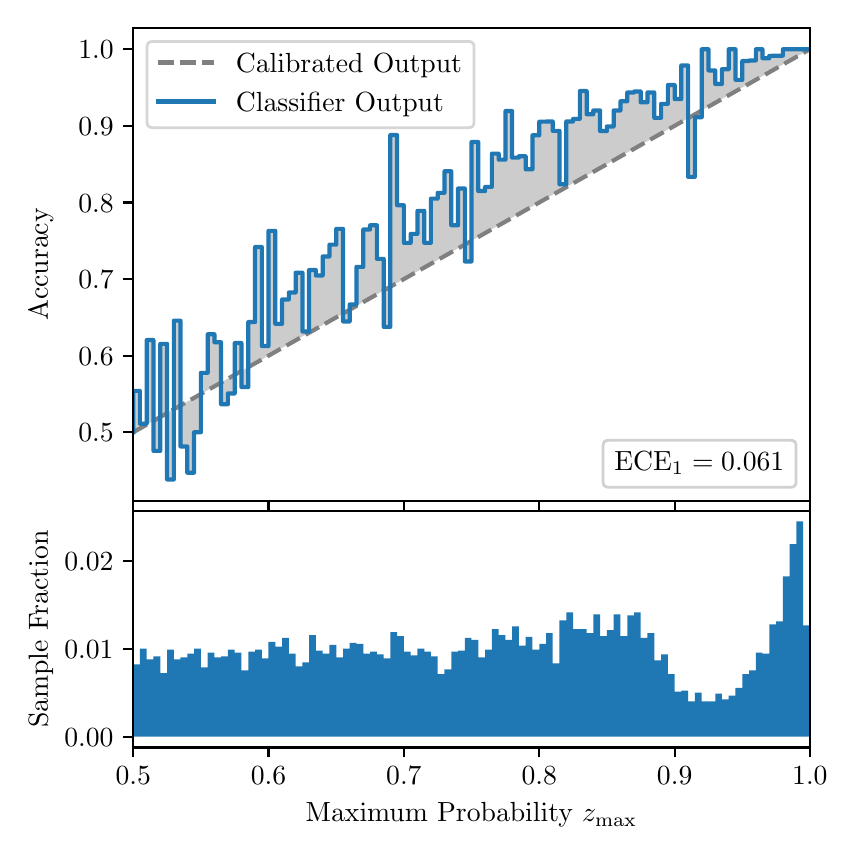 \begingroup%
\makeatletter%
\begin{pgfpicture}%
\pgfpathrectangle{\pgfpointorigin}{\pgfqpoint{4.0in}{4.0in}}%
\pgfusepath{use as bounding box, clip}%
\begin{pgfscope}%
\pgfsetbuttcap%
\pgfsetmiterjoin%
\definecolor{currentfill}{rgb}{1.0,1.0,1.0}%
\pgfsetfillcolor{currentfill}%
\pgfsetlinewidth{0.0pt}%
\definecolor{currentstroke}{rgb}{1.0,1.0,1.0}%
\pgfsetstrokecolor{currentstroke}%
\pgfsetdash{}{0pt}%
\pgfpathmoveto{\pgfqpoint{0.0in}{0.0in}}%
\pgfpathlineto{\pgfqpoint{4.0in}{0.0in}}%
\pgfpathlineto{\pgfqpoint{4.0in}{4.0in}}%
\pgfpathlineto{\pgfqpoint{0.0in}{4.0in}}%
\pgfpathclose%
\pgfusepath{fill}%
\end{pgfscope}%
\begin{pgfscope}%
\pgfsetbuttcap%
\pgfsetmiterjoin%
\definecolor{currentfill}{rgb}{1.0,1.0,1.0}%
\pgfsetfillcolor{currentfill}%
\pgfsetlinewidth{0.0pt}%
\definecolor{currentstroke}{rgb}{0.0,0.0,0.0}%
\pgfsetstrokecolor{currentstroke}%
\pgfsetstrokeopacity{0.0}%
\pgfsetdash{}{0pt}%
\pgfpathmoveto{\pgfqpoint{0.528in}{1.633in}}%
\pgfpathlineto{\pgfqpoint{3.911in}{1.633in}}%
\pgfpathlineto{\pgfqpoint{3.911in}{4.0in}}%
\pgfpathlineto{\pgfqpoint{0.528in}{4.0in}}%
\pgfpathclose%
\pgfusepath{fill}%
\end{pgfscope}%
\begin{pgfscope}%
\pgfpathrectangle{\pgfqpoint{0.528in}{1.633in}}{\pgfqpoint{3.384in}{2.367in}}%
\pgfusepath{clip}%
\pgfsetbuttcap%
\pgfsetroundjoin%
\definecolor{currentfill}{rgb}{0.0,0.0,0.0}%
\pgfsetfillcolor{currentfill}%
\pgfsetfillopacity{0.2}%
\pgfsetlinewidth{0.0pt}%
\definecolor{currentstroke}{rgb}{0.0,0.0,0.0}%
\pgfsetstrokecolor{currentstroke}%
\pgfsetdash{}{0pt}%
\pgfpathmoveto{\pgfqpoint{0.531in}{2.184in}}%
\pgfpathlineto{\pgfqpoint{0.531in}{1.979in}}%
\pgfpathlineto{\pgfqpoint{0.534in}{1.981in}}%
\pgfpathlineto{\pgfqpoint{0.538in}{1.983in}}%
\pgfpathlineto{\pgfqpoint{0.541in}{1.985in}}%
\pgfpathlineto{\pgfqpoint{0.545in}{1.987in}}%
\pgfpathlineto{\pgfqpoint{0.548in}{1.989in}}%
\pgfpathlineto{\pgfqpoint{0.551in}{1.991in}}%
\pgfpathlineto{\pgfqpoint{0.555in}{1.993in}}%
\pgfpathlineto{\pgfqpoint{0.558in}{1.995in}}%
\pgfpathlineto{\pgfqpoint{0.561in}{1.997in}}%
\pgfpathlineto{\pgfqpoint{0.565in}{1.998in}}%
\pgfpathlineto{\pgfqpoint{0.568in}{2.0in}}%
\pgfpathlineto{\pgfqpoint{0.572in}{2.002in}}%
\pgfpathlineto{\pgfqpoint{0.575in}{2.004in}}%
\pgfpathlineto{\pgfqpoint{0.578in}{2.006in}}%
\pgfpathlineto{\pgfqpoint{0.582in}{2.008in}}%
\pgfpathlineto{\pgfqpoint{0.585in}{2.01in}}%
\pgfpathlineto{\pgfqpoint{0.589in}{2.012in}}%
\pgfpathlineto{\pgfqpoint{0.592in}{2.014in}}%
\pgfpathlineto{\pgfqpoint{0.595in}{2.016in}}%
\pgfpathlineto{\pgfqpoint{0.599in}{2.018in}}%
\pgfpathlineto{\pgfqpoint{0.602in}{2.02in}}%
\pgfpathlineto{\pgfqpoint{0.606in}{2.021in}}%
\pgfpathlineto{\pgfqpoint{0.609in}{2.023in}}%
\pgfpathlineto{\pgfqpoint{0.612in}{2.025in}}%
\pgfpathlineto{\pgfqpoint{0.616in}{2.027in}}%
\pgfpathlineto{\pgfqpoint{0.619in}{2.029in}}%
\pgfpathlineto{\pgfqpoint{0.622in}{2.031in}}%
\pgfpathlineto{\pgfqpoint{0.626in}{2.033in}}%
\pgfpathlineto{\pgfqpoint{0.629in}{2.035in}}%
\pgfpathlineto{\pgfqpoint{0.633in}{2.037in}}%
\pgfpathlineto{\pgfqpoint{0.636in}{2.039in}}%
\pgfpathlineto{\pgfqpoint{0.639in}{2.041in}}%
\pgfpathlineto{\pgfqpoint{0.643in}{2.043in}}%
\pgfpathlineto{\pgfqpoint{0.646in}{2.044in}}%
\pgfpathlineto{\pgfqpoint{0.65in}{2.046in}}%
\pgfpathlineto{\pgfqpoint{0.653in}{2.048in}}%
\pgfpathlineto{\pgfqpoint{0.656in}{2.05in}}%
\pgfpathlineto{\pgfqpoint{0.66in}{2.052in}}%
\pgfpathlineto{\pgfqpoint{0.663in}{2.054in}}%
\pgfpathlineto{\pgfqpoint{0.666in}{2.056in}}%
\pgfpathlineto{\pgfqpoint{0.67in}{2.058in}}%
\pgfpathlineto{\pgfqpoint{0.673in}{2.06in}}%
\pgfpathlineto{\pgfqpoint{0.677in}{2.062in}}%
\pgfpathlineto{\pgfqpoint{0.68in}{2.064in}}%
\pgfpathlineto{\pgfqpoint{0.683in}{2.066in}}%
\pgfpathlineto{\pgfqpoint{0.687in}{2.067in}}%
\pgfpathlineto{\pgfqpoint{0.69in}{2.069in}}%
\pgfpathlineto{\pgfqpoint{0.694in}{2.071in}}%
\pgfpathlineto{\pgfqpoint{0.697in}{2.073in}}%
\pgfpathlineto{\pgfqpoint{0.7in}{2.075in}}%
\pgfpathlineto{\pgfqpoint{0.704in}{2.077in}}%
\pgfpathlineto{\pgfqpoint{0.707in}{2.079in}}%
\pgfpathlineto{\pgfqpoint{0.711in}{2.081in}}%
\pgfpathlineto{\pgfqpoint{0.714in}{2.083in}}%
\pgfpathlineto{\pgfqpoint{0.717in}{2.085in}}%
\pgfpathlineto{\pgfqpoint{0.721in}{2.087in}}%
\pgfpathlineto{\pgfqpoint{0.724in}{2.089in}}%
\pgfpathlineto{\pgfqpoint{0.727in}{2.09in}}%
\pgfpathlineto{\pgfqpoint{0.731in}{2.092in}}%
\pgfpathlineto{\pgfqpoint{0.734in}{2.094in}}%
\pgfpathlineto{\pgfqpoint{0.738in}{2.096in}}%
\pgfpathlineto{\pgfqpoint{0.741in}{2.098in}}%
\pgfpathlineto{\pgfqpoint{0.744in}{2.1in}}%
\pgfpathlineto{\pgfqpoint{0.748in}{2.102in}}%
\pgfpathlineto{\pgfqpoint{0.751in}{2.104in}}%
\pgfpathlineto{\pgfqpoint{0.755in}{2.106in}}%
\pgfpathlineto{\pgfqpoint{0.758in}{2.108in}}%
\pgfpathlineto{\pgfqpoint{0.761in}{2.11in}}%
\pgfpathlineto{\pgfqpoint{0.765in}{2.112in}}%
\pgfpathlineto{\pgfqpoint{0.768in}{2.113in}}%
\pgfpathlineto{\pgfqpoint{0.771in}{2.115in}}%
\pgfpathlineto{\pgfqpoint{0.775in}{2.117in}}%
\pgfpathlineto{\pgfqpoint{0.778in}{2.119in}}%
\pgfpathlineto{\pgfqpoint{0.782in}{2.121in}}%
\pgfpathlineto{\pgfqpoint{0.785in}{2.123in}}%
\pgfpathlineto{\pgfqpoint{0.788in}{2.125in}}%
\pgfpathlineto{\pgfqpoint{0.792in}{2.127in}}%
\pgfpathlineto{\pgfqpoint{0.795in}{2.129in}}%
\pgfpathlineto{\pgfqpoint{0.799in}{2.131in}}%
\pgfpathlineto{\pgfqpoint{0.802in}{2.133in}}%
\pgfpathlineto{\pgfqpoint{0.805in}{2.135in}}%
\pgfpathlineto{\pgfqpoint{0.809in}{2.136in}}%
\pgfpathlineto{\pgfqpoint{0.812in}{2.138in}}%
\pgfpathlineto{\pgfqpoint{0.816in}{2.14in}}%
\pgfpathlineto{\pgfqpoint{0.819in}{2.142in}}%
\pgfpathlineto{\pgfqpoint{0.822in}{2.144in}}%
\pgfpathlineto{\pgfqpoint{0.826in}{2.146in}}%
\pgfpathlineto{\pgfqpoint{0.829in}{2.148in}}%
\pgfpathlineto{\pgfqpoint{0.832in}{2.15in}}%
\pgfpathlineto{\pgfqpoint{0.836in}{2.152in}}%
\pgfpathlineto{\pgfqpoint{0.839in}{2.154in}}%
\pgfpathlineto{\pgfqpoint{0.843in}{2.156in}}%
\pgfpathlineto{\pgfqpoint{0.846in}{2.158in}}%
\pgfpathlineto{\pgfqpoint{0.849in}{2.159in}}%
\pgfpathlineto{\pgfqpoint{0.853in}{2.161in}}%
\pgfpathlineto{\pgfqpoint{0.856in}{2.163in}}%
\pgfpathlineto{\pgfqpoint{0.86in}{2.165in}}%
\pgfpathlineto{\pgfqpoint{0.863in}{2.167in}}%
\pgfpathlineto{\pgfqpoint{0.866in}{2.169in}}%
\pgfpathlineto{\pgfqpoint{0.87in}{2.171in}}%
\pgfpathlineto{\pgfqpoint{0.873in}{2.173in}}%
\pgfpathlineto{\pgfqpoint{0.876in}{2.175in}}%
\pgfpathlineto{\pgfqpoint{0.88in}{2.177in}}%
\pgfpathlineto{\pgfqpoint{0.883in}{2.179in}}%
\pgfpathlineto{\pgfqpoint{0.887in}{2.181in}}%
\pgfpathlineto{\pgfqpoint{0.89in}{2.182in}}%
\pgfpathlineto{\pgfqpoint{0.893in}{2.184in}}%
\pgfpathlineto{\pgfqpoint{0.897in}{2.186in}}%
\pgfpathlineto{\pgfqpoint{0.9in}{2.188in}}%
\pgfpathlineto{\pgfqpoint{0.904in}{2.19in}}%
\pgfpathlineto{\pgfqpoint{0.907in}{2.192in}}%
\pgfpathlineto{\pgfqpoint{0.91in}{2.194in}}%
\pgfpathlineto{\pgfqpoint{0.914in}{2.196in}}%
\pgfpathlineto{\pgfqpoint{0.917in}{2.198in}}%
\pgfpathlineto{\pgfqpoint{0.921in}{2.2in}}%
\pgfpathlineto{\pgfqpoint{0.924in}{2.202in}}%
\pgfpathlineto{\pgfqpoint{0.927in}{2.204in}}%
\pgfpathlineto{\pgfqpoint{0.931in}{2.205in}}%
\pgfpathlineto{\pgfqpoint{0.934in}{2.207in}}%
\pgfpathlineto{\pgfqpoint{0.937in}{2.209in}}%
\pgfpathlineto{\pgfqpoint{0.941in}{2.211in}}%
\pgfpathlineto{\pgfqpoint{0.944in}{2.213in}}%
\pgfpathlineto{\pgfqpoint{0.948in}{2.215in}}%
\pgfpathlineto{\pgfqpoint{0.951in}{2.217in}}%
\pgfpathlineto{\pgfqpoint{0.954in}{2.219in}}%
\pgfpathlineto{\pgfqpoint{0.958in}{2.221in}}%
\pgfpathlineto{\pgfqpoint{0.961in}{2.223in}}%
\pgfpathlineto{\pgfqpoint{0.965in}{2.225in}}%
\pgfpathlineto{\pgfqpoint{0.968in}{2.227in}}%
\pgfpathlineto{\pgfqpoint{0.971in}{2.228in}}%
\pgfpathlineto{\pgfqpoint{0.975in}{2.23in}}%
\pgfpathlineto{\pgfqpoint{0.978in}{2.232in}}%
\pgfpathlineto{\pgfqpoint{0.981in}{2.234in}}%
\pgfpathlineto{\pgfqpoint{0.985in}{2.236in}}%
\pgfpathlineto{\pgfqpoint{0.988in}{2.238in}}%
\pgfpathlineto{\pgfqpoint{0.992in}{2.24in}}%
\pgfpathlineto{\pgfqpoint{0.995in}{2.242in}}%
\pgfpathlineto{\pgfqpoint{0.998in}{2.244in}}%
\pgfpathlineto{\pgfqpoint{1.002in}{2.246in}}%
\pgfpathlineto{\pgfqpoint{1.005in}{2.248in}}%
\pgfpathlineto{\pgfqpoint{1.009in}{2.25in}}%
\pgfpathlineto{\pgfqpoint{1.012in}{2.251in}}%
\pgfpathlineto{\pgfqpoint{1.015in}{2.253in}}%
\pgfpathlineto{\pgfqpoint{1.019in}{2.255in}}%
\pgfpathlineto{\pgfqpoint{1.022in}{2.257in}}%
\pgfpathlineto{\pgfqpoint{1.026in}{2.259in}}%
\pgfpathlineto{\pgfqpoint{1.029in}{2.261in}}%
\pgfpathlineto{\pgfqpoint{1.032in}{2.263in}}%
\pgfpathlineto{\pgfqpoint{1.036in}{2.265in}}%
\pgfpathlineto{\pgfqpoint{1.039in}{2.267in}}%
\pgfpathlineto{\pgfqpoint{1.042in}{2.269in}}%
\pgfpathlineto{\pgfqpoint{1.046in}{2.271in}}%
\pgfpathlineto{\pgfqpoint{1.049in}{2.273in}}%
\pgfpathlineto{\pgfqpoint{1.053in}{2.274in}}%
\pgfpathlineto{\pgfqpoint{1.056in}{2.276in}}%
\pgfpathlineto{\pgfqpoint{1.059in}{2.278in}}%
\pgfpathlineto{\pgfqpoint{1.063in}{2.28in}}%
\pgfpathlineto{\pgfqpoint{1.066in}{2.282in}}%
\pgfpathlineto{\pgfqpoint{1.07in}{2.284in}}%
\pgfpathlineto{\pgfqpoint{1.073in}{2.286in}}%
\pgfpathlineto{\pgfqpoint{1.076in}{2.288in}}%
\pgfpathlineto{\pgfqpoint{1.08in}{2.29in}}%
\pgfpathlineto{\pgfqpoint{1.083in}{2.292in}}%
\pgfpathlineto{\pgfqpoint{1.086in}{2.294in}}%
\pgfpathlineto{\pgfqpoint{1.09in}{2.296in}}%
\pgfpathlineto{\pgfqpoint{1.093in}{2.297in}}%
\pgfpathlineto{\pgfqpoint{1.097in}{2.299in}}%
\pgfpathlineto{\pgfqpoint{1.1in}{2.301in}}%
\pgfpathlineto{\pgfqpoint{1.103in}{2.303in}}%
\pgfpathlineto{\pgfqpoint{1.107in}{2.305in}}%
\pgfpathlineto{\pgfqpoint{1.11in}{2.307in}}%
\pgfpathlineto{\pgfqpoint{1.114in}{2.309in}}%
\pgfpathlineto{\pgfqpoint{1.117in}{2.311in}}%
\pgfpathlineto{\pgfqpoint{1.12in}{2.313in}}%
\pgfpathlineto{\pgfqpoint{1.124in}{2.315in}}%
\pgfpathlineto{\pgfqpoint{1.127in}{2.317in}}%
\pgfpathlineto{\pgfqpoint{1.131in}{2.319in}}%
\pgfpathlineto{\pgfqpoint{1.134in}{2.32in}}%
\pgfpathlineto{\pgfqpoint{1.137in}{2.322in}}%
\pgfpathlineto{\pgfqpoint{1.141in}{2.324in}}%
\pgfpathlineto{\pgfqpoint{1.144in}{2.326in}}%
\pgfpathlineto{\pgfqpoint{1.147in}{2.328in}}%
\pgfpathlineto{\pgfqpoint{1.151in}{2.33in}}%
\pgfpathlineto{\pgfqpoint{1.154in}{2.332in}}%
\pgfpathlineto{\pgfqpoint{1.158in}{2.334in}}%
\pgfpathlineto{\pgfqpoint{1.161in}{2.336in}}%
\pgfpathlineto{\pgfqpoint{1.164in}{2.338in}}%
\pgfpathlineto{\pgfqpoint{1.168in}{2.34in}}%
\pgfpathlineto{\pgfqpoint{1.171in}{2.342in}}%
\pgfpathlineto{\pgfqpoint{1.175in}{2.343in}}%
\pgfpathlineto{\pgfqpoint{1.178in}{2.345in}}%
\pgfpathlineto{\pgfqpoint{1.181in}{2.347in}}%
\pgfpathlineto{\pgfqpoint{1.185in}{2.349in}}%
\pgfpathlineto{\pgfqpoint{1.188in}{2.351in}}%
\pgfpathlineto{\pgfqpoint{1.191in}{2.353in}}%
\pgfpathlineto{\pgfqpoint{1.195in}{2.355in}}%
\pgfpathlineto{\pgfqpoint{1.198in}{2.357in}}%
\pgfpathlineto{\pgfqpoint{1.202in}{2.359in}}%
\pgfpathlineto{\pgfqpoint{1.205in}{2.361in}}%
\pgfpathlineto{\pgfqpoint{1.208in}{2.363in}}%
\pgfpathlineto{\pgfqpoint{1.212in}{2.365in}}%
\pgfpathlineto{\pgfqpoint{1.215in}{2.366in}}%
\pgfpathlineto{\pgfqpoint{1.219in}{2.368in}}%
\pgfpathlineto{\pgfqpoint{1.222in}{2.37in}}%
\pgfpathlineto{\pgfqpoint{1.225in}{2.372in}}%
\pgfpathlineto{\pgfqpoint{1.229in}{2.374in}}%
\pgfpathlineto{\pgfqpoint{1.232in}{2.376in}}%
\pgfpathlineto{\pgfqpoint{1.236in}{2.378in}}%
\pgfpathlineto{\pgfqpoint{1.239in}{2.38in}}%
\pgfpathlineto{\pgfqpoint{1.242in}{2.382in}}%
\pgfpathlineto{\pgfqpoint{1.246in}{2.384in}}%
\pgfpathlineto{\pgfqpoint{1.249in}{2.386in}}%
\pgfpathlineto{\pgfqpoint{1.252in}{2.388in}}%
\pgfpathlineto{\pgfqpoint{1.256in}{2.389in}}%
\pgfpathlineto{\pgfqpoint{1.259in}{2.391in}}%
\pgfpathlineto{\pgfqpoint{1.263in}{2.393in}}%
\pgfpathlineto{\pgfqpoint{1.266in}{2.395in}}%
\pgfpathlineto{\pgfqpoint{1.269in}{2.397in}}%
\pgfpathlineto{\pgfqpoint{1.273in}{2.399in}}%
\pgfpathlineto{\pgfqpoint{1.276in}{2.401in}}%
\pgfpathlineto{\pgfqpoint{1.28in}{2.403in}}%
\pgfpathlineto{\pgfqpoint{1.283in}{2.405in}}%
\pgfpathlineto{\pgfqpoint{1.286in}{2.407in}}%
\pgfpathlineto{\pgfqpoint{1.29in}{2.409in}}%
\pgfpathlineto{\pgfqpoint{1.293in}{2.411in}}%
\pgfpathlineto{\pgfqpoint{1.296in}{2.412in}}%
\pgfpathlineto{\pgfqpoint{1.3in}{2.414in}}%
\pgfpathlineto{\pgfqpoint{1.303in}{2.416in}}%
\pgfpathlineto{\pgfqpoint{1.307in}{2.418in}}%
\pgfpathlineto{\pgfqpoint{1.31in}{2.42in}}%
\pgfpathlineto{\pgfqpoint{1.313in}{2.422in}}%
\pgfpathlineto{\pgfqpoint{1.317in}{2.424in}}%
\pgfpathlineto{\pgfqpoint{1.32in}{2.426in}}%
\pgfpathlineto{\pgfqpoint{1.324in}{2.428in}}%
\pgfpathlineto{\pgfqpoint{1.327in}{2.43in}}%
\pgfpathlineto{\pgfqpoint{1.33in}{2.432in}}%
\pgfpathlineto{\pgfqpoint{1.334in}{2.434in}}%
\pgfpathlineto{\pgfqpoint{1.337in}{2.435in}}%
\pgfpathlineto{\pgfqpoint{1.34in}{2.437in}}%
\pgfpathlineto{\pgfqpoint{1.344in}{2.439in}}%
\pgfpathlineto{\pgfqpoint{1.347in}{2.441in}}%
\pgfpathlineto{\pgfqpoint{1.351in}{2.443in}}%
\pgfpathlineto{\pgfqpoint{1.354in}{2.445in}}%
\pgfpathlineto{\pgfqpoint{1.357in}{2.447in}}%
\pgfpathlineto{\pgfqpoint{1.361in}{2.449in}}%
\pgfpathlineto{\pgfqpoint{1.364in}{2.451in}}%
\pgfpathlineto{\pgfqpoint{1.368in}{2.453in}}%
\pgfpathlineto{\pgfqpoint{1.371in}{2.455in}}%
\pgfpathlineto{\pgfqpoint{1.374in}{2.457in}}%
\pgfpathlineto{\pgfqpoint{1.378in}{2.459in}}%
\pgfpathlineto{\pgfqpoint{1.381in}{2.46in}}%
\pgfpathlineto{\pgfqpoint{1.385in}{2.462in}}%
\pgfpathlineto{\pgfqpoint{1.388in}{2.464in}}%
\pgfpathlineto{\pgfqpoint{1.391in}{2.466in}}%
\pgfpathlineto{\pgfqpoint{1.395in}{2.468in}}%
\pgfpathlineto{\pgfqpoint{1.398in}{2.47in}}%
\pgfpathlineto{\pgfqpoint{1.401in}{2.472in}}%
\pgfpathlineto{\pgfqpoint{1.405in}{2.474in}}%
\pgfpathlineto{\pgfqpoint{1.408in}{2.476in}}%
\pgfpathlineto{\pgfqpoint{1.412in}{2.478in}}%
\pgfpathlineto{\pgfqpoint{1.415in}{2.48in}}%
\pgfpathlineto{\pgfqpoint{1.418in}{2.482in}}%
\pgfpathlineto{\pgfqpoint{1.422in}{2.483in}}%
\pgfpathlineto{\pgfqpoint{1.425in}{2.485in}}%
\pgfpathlineto{\pgfqpoint{1.429in}{2.487in}}%
\pgfpathlineto{\pgfqpoint{1.432in}{2.489in}}%
\pgfpathlineto{\pgfqpoint{1.435in}{2.491in}}%
\pgfpathlineto{\pgfqpoint{1.439in}{2.493in}}%
\pgfpathlineto{\pgfqpoint{1.442in}{2.495in}}%
\pgfpathlineto{\pgfqpoint{1.445in}{2.497in}}%
\pgfpathlineto{\pgfqpoint{1.449in}{2.499in}}%
\pgfpathlineto{\pgfqpoint{1.452in}{2.501in}}%
\pgfpathlineto{\pgfqpoint{1.456in}{2.503in}}%
\pgfpathlineto{\pgfqpoint{1.459in}{2.505in}}%
\pgfpathlineto{\pgfqpoint{1.462in}{2.506in}}%
\pgfpathlineto{\pgfqpoint{1.466in}{2.508in}}%
\pgfpathlineto{\pgfqpoint{1.469in}{2.51in}}%
\pgfpathlineto{\pgfqpoint{1.473in}{2.512in}}%
\pgfpathlineto{\pgfqpoint{1.476in}{2.514in}}%
\pgfpathlineto{\pgfqpoint{1.479in}{2.516in}}%
\pgfpathlineto{\pgfqpoint{1.483in}{2.518in}}%
\pgfpathlineto{\pgfqpoint{1.486in}{2.52in}}%
\pgfpathlineto{\pgfqpoint{1.49in}{2.522in}}%
\pgfpathlineto{\pgfqpoint{1.493in}{2.524in}}%
\pgfpathlineto{\pgfqpoint{1.496in}{2.526in}}%
\pgfpathlineto{\pgfqpoint{1.5in}{2.528in}}%
\pgfpathlineto{\pgfqpoint{1.503in}{2.529in}}%
\pgfpathlineto{\pgfqpoint{1.506in}{2.531in}}%
\pgfpathlineto{\pgfqpoint{1.51in}{2.533in}}%
\pgfpathlineto{\pgfqpoint{1.513in}{2.535in}}%
\pgfpathlineto{\pgfqpoint{1.517in}{2.537in}}%
\pgfpathlineto{\pgfqpoint{1.52in}{2.539in}}%
\pgfpathlineto{\pgfqpoint{1.523in}{2.541in}}%
\pgfpathlineto{\pgfqpoint{1.527in}{2.543in}}%
\pgfpathlineto{\pgfqpoint{1.53in}{2.545in}}%
\pgfpathlineto{\pgfqpoint{1.534in}{2.547in}}%
\pgfpathlineto{\pgfqpoint{1.537in}{2.549in}}%
\pgfpathlineto{\pgfqpoint{1.54in}{2.551in}}%
\pgfpathlineto{\pgfqpoint{1.544in}{2.552in}}%
\pgfpathlineto{\pgfqpoint{1.547in}{2.554in}}%
\pgfpathlineto{\pgfqpoint{1.55in}{2.556in}}%
\pgfpathlineto{\pgfqpoint{1.554in}{2.558in}}%
\pgfpathlineto{\pgfqpoint{1.557in}{2.56in}}%
\pgfpathlineto{\pgfqpoint{1.561in}{2.562in}}%
\pgfpathlineto{\pgfqpoint{1.564in}{2.564in}}%
\pgfpathlineto{\pgfqpoint{1.567in}{2.566in}}%
\pgfpathlineto{\pgfqpoint{1.571in}{2.568in}}%
\pgfpathlineto{\pgfqpoint{1.574in}{2.57in}}%
\pgfpathlineto{\pgfqpoint{1.578in}{2.572in}}%
\pgfpathlineto{\pgfqpoint{1.581in}{2.574in}}%
\pgfpathlineto{\pgfqpoint{1.584in}{2.575in}}%
\pgfpathlineto{\pgfqpoint{1.588in}{2.577in}}%
\pgfpathlineto{\pgfqpoint{1.591in}{2.579in}}%
\pgfpathlineto{\pgfqpoint{1.595in}{2.581in}}%
\pgfpathlineto{\pgfqpoint{1.598in}{2.583in}}%
\pgfpathlineto{\pgfqpoint{1.601in}{2.585in}}%
\pgfpathlineto{\pgfqpoint{1.605in}{2.587in}}%
\pgfpathlineto{\pgfqpoint{1.608in}{2.589in}}%
\pgfpathlineto{\pgfqpoint{1.611in}{2.591in}}%
\pgfpathlineto{\pgfqpoint{1.615in}{2.593in}}%
\pgfpathlineto{\pgfqpoint{1.618in}{2.595in}}%
\pgfpathlineto{\pgfqpoint{1.622in}{2.597in}}%
\pgfpathlineto{\pgfqpoint{1.625in}{2.598in}}%
\pgfpathlineto{\pgfqpoint{1.628in}{2.6in}}%
\pgfpathlineto{\pgfqpoint{1.632in}{2.602in}}%
\pgfpathlineto{\pgfqpoint{1.635in}{2.604in}}%
\pgfpathlineto{\pgfqpoint{1.639in}{2.606in}}%
\pgfpathlineto{\pgfqpoint{1.642in}{2.608in}}%
\pgfpathlineto{\pgfqpoint{1.645in}{2.61in}}%
\pgfpathlineto{\pgfqpoint{1.649in}{2.612in}}%
\pgfpathlineto{\pgfqpoint{1.652in}{2.614in}}%
\pgfpathlineto{\pgfqpoint{1.655in}{2.616in}}%
\pgfpathlineto{\pgfqpoint{1.659in}{2.618in}}%
\pgfpathlineto{\pgfqpoint{1.662in}{2.62in}}%
\pgfpathlineto{\pgfqpoint{1.666in}{2.621in}}%
\pgfpathlineto{\pgfqpoint{1.669in}{2.623in}}%
\pgfpathlineto{\pgfqpoint{1.672in}{2.625in}}%
\pgfpathlineto{\pgfqpoint{1.676in}{2.627in}}%
\pgfpathlineto{\pgfqpoint{1.679in}{2.629in}}%
\pgfpathlineto{\pgfqpoint{1.683in}{2.631in}}%
\pgfpathlineto{\pgfqpoint{1.686in}{2.633in}}%
\pgfpathlineto{\pgfqpoint{1.689in}{2.635in}}%
\pgfpathlineto{\pgfqpoint{1.693in}{2.637in}}%
\pgfpathlineto{\pgfqpoint{1.696in}{2.639in}}%
\pgfpathlineto{\pgfqpoint{1.7in}{2.641in}}%
\pgfpathlineto{\pgfqpoint{1.703in}{2.643in}}%
\pgfpathlineto{\pgfqpoint{1.706in}{2.644in}}%
\pgfpathlineto{\pgfqpoint{1.71in}{2.646in}}%
\pgfpathlineto{\pgfqpoint{1.713in}{2.648in}}%
\pgfpathlineto{\pgfqpoint{1.716in}{2.65in}}%
\pgfpathlineto{\pgfqpoint{1.72in}{2.652in}}%
\pgfpathlineto{\pgfqpoint{1.723in}{2.654in}}%
\pgfpathlineto{\pgfqpoint{1.727in}{2.656in}}%
\pgfpathlineto{\pgfqpoint{1.73in}{2.658in}}%
\pgfpathlineto{\pgfqpoint{1.733in}{2.66in}}%
\pgfpathlineto{\pgfqpoint{1.737in}{2.662in}}%
\pgfpathlineto{\pgfqpoint{1.74in}{2.664in}}%
\pgfpathlineto{\pgfqpoint{1.744in}{2.666in}}%
\pgfpathlineto{\pgfqpoint{1.747in}{2.667in}}%
\pgfpathlineto{\pgfqpoint{1.75in}{2.669in}}%
\pgfpathlineto{\pgfqpoint{1.754in}{2.671in}}%
\pgfpathlineto{\pgfqpoint{1.757in}{2.673in}}%
\pgfpathlineto{\pgfqpoint{1.76in}{2.675in}}%
\pgfpathlineto{\pgfqpoint{1.764in}{2.677in}}%
\pgfpathlineto{\pgfqpoint{1.767in}{2.679in}}%
\pgfpathlineto{\pgfqpoint{1.771in}{2.681in}}%
\pgfpathlineto{\pgfqpoint{1.774in}{2.683in}}%
\pgfpathlineto{\pgfqpoint{1.777in}{2.685in}}%
\pgfpathlineto{\pgfqpoint{1.781in}{2.687in}}%
\pgfpathlineto{\pgfqpoint{1.784in}{2.689in}}%
\pgfpathlineto{\pgfqpoint{1.788in}{2.69in}}%
\pgfpathlineto{\pgfqpoint{1.791in}{2.692in}}%
\pgfpathlineto{\pgfqpoint{1.794in}{2.694in}}%
\pgfpathlineto{\pgfqpoint{1.798in}{2.696in}}%
\pgfpathlineto{\pgfqpoint{1.801in}{2.698in}}%
\pgfpathlineto{\pgfqpoint{1.805in}{2.7in}}%
\pgfpathlineto{\pgfqpoint{1.808in}{2.702in}}%
\pgfpathlineto{\pgfqpoint{1.811in}{2.704in}}%
\pgfpathlineto{\pgfqpoint{1.815in}{2.706in}}%
\pgfpathlineto{\pgfqpoint{1.818in}{2.708in}}%
\pgfpathlineto{\pgfqpoint{1.821in}{2.71in}}%
\pgfpathlineto{\pgfqpoint{1.825in}{2.712in}}%
\pgfpathlineto{\pgfqpoint{1.828in}{2.713in}}%
\pgfpathlineto{\pgfqpoint{1.832in}{2.715in}}%
\pgfpathlineto{\pgfqpoint{1.835in}{2.717in}}%
\pgfpathlineto{\pgfqpoint{1.838in}{2.719in}}%
\pgfpathlineto{\pgfqpoint{1.842in}{2.721in}}%
\pgfpathlineto{\pgfqpoint{1.845in}{2.723in}}%
\pgfpathlineto{\pgfqpoint{1.849in}{2.725in}}%
\pgfpathlineto{\pgfqpoint{1.852in}{2.727in}}%
\pgfpathlineto{\pgfqpoint{1.855in}{2.729in}}%
\pgfpathlineto{\pgfqpoint{1.859in}{2.731in}}%
\pgfpathlineto{\pgfqpoint{1.862in}{2.733in}}%
\pgfpathlineto{\pgfqpoint{1.865in}{2.735in}}%
\pgfpathlineto{\pgfqpoint{1.869in}{2.736in}}%
\pgfpathlineto{\pgfqpoint{1.872in}{2.738in}}%
\pgfpathlineto{\pgfqpoint{1.876in}{2.74in}}%
\pgfpathlineto{\pgfqpoint{1.879in}{2.742in}}%
\pgfpathlineto{\pgfqpoint{1.882in}{2.744in}}%
\pgfpathlineto{\pgfqpoint{1.886in}{2.746in}}%
\pgfpathlineto{\pgfqpoint{1.889in}{2.748in}}%
\pgfpathlineto{\pgfqpoint{1.893in}{2.75in}}%
\pgfpathlineto{\pgfqpoint{1.896in}{2.752in}}%
\pgfpathlineto{\pgfqpoint{1.899in}{2.754in}}%
\pgfpathlineto{\pgfqpoint{1.903in}{2.756in}}%
\pgfpathlineto{\pgfqpoint{1.906in}{2.758in}}%
\pgfpathlineto{\pgfqpoint{1.91in}{2.759in}}%
\pgfpathlineto{\pgfqpoint{1.913in}{2.761in}}%
\pgfpathlineto{\pgfqpoint{1.916in}{2.763in}}%
\pgfpathlineto{\pgfqpoint{1.92in}{2.765in}}%
\pgfpathlineto{\pgfqpoint{1.923in}{2.767in}}%
\pgfpathlineto{\pgfqpoint{1.926in}{2.769in}}%
\pgfpathlineto{\pgfqpoint{1.93in}{2.771in}}%
\pgfpathlineto{\pgfqpoint{1.933in}{2.773in}}%
\pgfpathlineto{\pgfqpoint{1.937in}{2.775in}}%
\pgfpathlineto{\pgfqpoint{1.94in}{2.777in}}%
\pgfpathlineto{\pgfqpoint{1.943in}{2.779in}}%
\pgfpathlineto{\pgfqpoint{1.947in}{2.781in}}%
\pgfpathlineto{\pgfqpoint{1.95in}{2.782in}}%
\pgfpathlineto{\pgfqpoint{1.954in}{2.784in}}%
\pgfpathlineto{\pgfqpoint{1.957in}{2.786in}}%
\pgfpathlineto{\pgfqpoint{1.96in}{2.788in}}%
\pgfpathlineto{\pgfqpoint{1.964in}{2.79in}}%
\pgfpathlineto{\pgfqpoint{1.967in}{2.792in}}%
\pgfpathlineto{\pgfqpoint{1.97in}{2.794in}}%
\pgfpathlineto{\pgfqpoint{1.974in}{2.796in}}%
\pgfpathlineto{\pgfqpoint{1.977in}{2.798in}}%
\pgfpathlineto{\pgfqpoint{1.981in}{2.8in}}%
\pgfpathlineto{\pgfqpoint{1.984in}{2.802in}}%
\pgfpathlineto{\pgfqpoint{1.987in}{2.804in}}%
\pgfpathlineto{\pgfqpoint{1.991in}{2.805in}}%
\pgfpathlineto{\pgfqpoint{1.994in}{2.807in}}%
\pgfpathlineto{\pgfqpoint{1.998in}{2.809in}}%
\pgfpathlineto{\pgfqpoint{2.001in}{2.811in}}%
\pgfpathlineto{\pgfqpoint{2.004in}{2.813in}}%
\pgfpathlineto{\pgfqpoint{2.008in}{2.815in}}%
\pgfpathlineto{\pgfqpoint{2.011in}{2.817in}}%
\pgfpathlineto{\pgfqpoint{2.015in}{2.819in}}%
\pgfpathlineto{\pgfqpoint{2.018in}{2.821in}}%
\pgfpathlineto{\pgfqpoint{2.021in}{2.823in}}%
\pgfpathlineto{\pgfqpoint{2.025in}{2.825in}}%
\pgfpathlineto{\pgfqpoint{2.028in}{2.827in}}%
\pgfpathlineto{\pgfqpoint{2.031in}{2.828in}}%
\pgfpathlineto{\pgfqpoint{2.035in}{2.83in}}%
\pgfpathlineto{\pgfqpoint{2.038in}{2.832in}}%
\pgfpathlineto{\pgfqpoint{2.042in}{2.834in}}%
\pgfpathlineto{\pgfqpoint{2.045in}{2.836in}}%
\pgfpathlineto{\pgfqpoint{2.048in}{2.838in}}%
\pgfpathlineto{\pgfqpoint{2.052in}{2.84in}}%
\pgfpathlineto{\pgfqpoint{2.055in}{2.842in}}%
\pgfpathlineto{\pgfqpoint{2.059in}{2.844in}}%
\pgfpathlineto{\pgfqpoint{2.062in}{2.846in}}%
\pgfpathlineto{\pgfqpoint{2.065in}{2.848in}}%
\pgfpathlineto{\pgfqpoint{2.069in}{2.85in}}%
\pgfpathlineto{\pgfqpoint{2.072in}{2.851in}}%
\pgfpathlineto{\pgfqpoint{2.075in}{2.853in}}%
\pgfpathlineto{\pgfqpoint{2.079in}{2.855in}}%
\pgfpathlineto{\pgfqpoint{2.082in}{2.857in}}%
\pgfpathlineto{\pgfqpoint{2.086in}{2.859in}}%
\pgfpathlineto{\pgfqpoint{2.089in}{2.861in}}%
\pgfpathlineto{\pgfqpoint{2.092in}{2.863in}}%
\pgfpathlineto{\pgfqpoint{2.096in}{2.865in}}%
\pgfpathlineto{\pgfqpoint{2.099in}{2.867in}}%
\pgfpathlineto{\pgfqpoint{2.103in}{2.869in}}%
\pgfpathlineto{\pgfqpoint{2.106in}{2.871in}}%
\pgfpathlineto{\pgfqpoint{2.109in}{2.873in}}%
\pgfpathlineto{\pgfqpoint{2.113in}{2.874in}}%
\pgfpathlineto{\pgfqpoint{2.116in}{2.876in}}%
\pgfpathlineto{\pgfqpoint{2.12in}{2.878in}}%
\pgfpathlineto{\pgfqpoint{2.123in}{2.88in}}%
\pgfpathlineto{\pgfqpoint{2.126in}{2.882in}}%
\pgfpathlineto{\pgfqpoint{2.13in}{2.884in}}%
\pgfpathlineto{\pgfqpoint{2.133in}{2.886in}}%
\pgfpathlineto{\pgfqpoint{2.136in}{2.888in}}%
\pgfpathlineto{\pgfqpoint{2.14in}{2.89in}}%
\pgfpathlineto{\pgfqpoint{2.143in}{2.892in}}%
\pgfpathlineto{\pgfqpoint{2.147in}{2.894in}}%
\pgfpathlineto{\pgfqpoint{2.15in}{2.896in}}%
\pgfpathlineto{\pgfqpoint{2.153in}{2.897in}}%
\pgfpathlineto{\pgfqpoint{2.157in}{2.899in}}%
\pgfpathlineto{\pgfqpoint{2.16in}{2.901in}}%
\pgfpathlineto{\pgfqpoint{2.164in}{2.903in}}%
\pgfpathlineto{\pgfqpoint{2.167in}{2.905in}}%
\pgfpathlineto{\pgfqpoint{2.17in}{2.907in}}%
\pgfpathlineto{\pgfqpoint{2.174in}{2.909in}}%
\pgfpathlineto{\pgfqpoint{2.177in}{2.911in}}%
\pgfpathlineto{\pgfqpoint{2.18in}{2.913in}}%
\pgfpathlineto{\pgfqpoint{2.184in}{2.915in}}%
\pgfpathlineto{\pgfqpoint{2.187in}{2.917in}}%
\pgfpathlineto{\pgfqpoint{2.191in}{2.919in}}%
\pgfpathlineto{\pgfqpoint{2.194in}{2.92in}}%
\pgfpathlineto{\pgfqpoint{2.197in}{2.922in}}%
\pgfpathlineto{\pgfqpoint{2.201in}{2.924in}}%
\pgfpathlineto{\pgfqpoint{2.204in}{2.926in}}%
\pgfpathlineto{\pgfqpoint{2.208in}{2.928in}}%
\pgfpathlineto{\pgfqpoint{2.211in}{2.93in}}%
\pgfpathlineto{\pgfqpoint{2.214in}{2.932in}}%
\pgfpathlineto{\pgfqpoint{2.218in}{2.934in}}%
\pgfpathlineto{\pgfqpoint{2.221in}{2.936in}}%
\pgfpathlineto{\pgfqpoint{2.225in}{2.938in}}%
\pgfpathlineto{\pgfqpoint{2.228in}{2.94in}}%
\pgfpathlineto{\pgfqpoint{2.231in}{2.942in}}%
\pgfpathlineto{\pgfqpoint{2.235in}{2.944in}}%
\pgfpathlineto{\pgfqpoint{2.238in}{2.945in}}%
\pgfpathlineto{\pgfqpoint{2.241in}{2.947in}}%
\pgfpathlineto{\pgfqpoint{2.245in}{2.949in}}%
\pgfpathlineto{\pgfqpoint{2.248in}{2.951in}}%
\pgfpathlineto{\pgfqpoint{2.252in}{2.953in}}%
\pgfpathlineto{\pgfqpoint{2.255in}{2.955in}}%
\pgfpathlineto{\pgfqpoint{2.258in}{2.957in}}%
\pgfpathlineto{\pgfqpoint{2.262in}{2.959in}}%
\pgfpathlineto{\pgfqpoint{2.265in}{2.961in}}%
\pgfpathlineto{\pgfqpoint{2.269in}{2.963in}}%
\pgfpathlineto{\pgfqpoint{2.272in}{2.965in}}%
\pgfpathlineto{\pgfqpoint{2.275in}{2.967in}}%
\pgfpathlineto{\pgfqpoint{2.279in}{2.968in}}%
\pgfpathlineto{\pgfqpoint{2.282in}{2.97in}}%
\pgfpathlineto{\pgfqpoint{2.285in}{2.972in}}%
\pgfpathlineto{\pgfqpoint{2.289in}{2.974in}}%
\pgfpathlineto{\pgfqpoint{2.292in}{2.976in}}%
\pgfpathlineto{\pgfqpoint{2.296in}{2.978in}}%
\pgfpathlineto{\pgfqpoint{2.299in}{2.98in}}%
\pgfpathlineto{\pgfqpoint{2.302in}{2.982in}}%
\pgfpathlineto{\pgfqpoint{2.306in}{2.984in}}%
\pgfpathlineto{\pgfqpoint{2.309in}{2.986in}}%
\pgfpathlineto{\pgfqpoint{2.313in}{2.988in}}%
\pgfpathlineto{\pgfqpoint{2.316in}{2.99in}}%
\pgfpathlineto{\pgfqpoint{2.319in}{2.991in}}%
\pgfpathlineto{\pgfqpoint{2.323in}{2.993in}}%
\pgfpathlineto{\pgfqpoint{2.326in}{2.995in}}%
\pgfpathlineto{\pgfqpoint{2.33in}{2.997in}}%
\pgfpathlineto{\pgfqpoint{2.333in}{2.999in}}%
\pgfpathlineto{\pgfqpoint{2.336in}{3.001in}}%
\pgfpathlineto{\pgfqpoint{2.34in}{3.003in}}%
\pgfpathlineto{\pgfqpoint{2.343in}{3.005in}}%
\pgfpathlineto{\pgfqpoint{2.346in}{3.007in}}%
\pgfpathlineto{\pgfqpoint{2.35in}{3.009in}}%
\pgfpathlineto{\pgfqpoint{2.353in}{3.011in}}%
\pgfpathlineto{\pgfqpoint{2.357in}{3.013in}}%
\pgfpathlineto{\pgfqpoint{2.36in}{3.014in}}%
\pgfpathlineto{\pgfqpoint{2.363in}{3.016in}}%
\pgfpathlineto{\pgfqpoint{2.367in}{3.018in}}%
\pgfpathlineto{\pgfqpoint{2.37in}{3.02in}}%
\pgfpathlineto{\pgfqpoint{2.374in}{3.022in}}%
\pgfpathlineto{\pgfqpoint{2.377in}{3.024in}}%
\pgfpathlineto{\pgfqpoint{2.38in}{3.026in}}%
\pgfpathlineto{\pgfqpoint{2.384in}{3.028in}}%
\pgfpathlineto{\pgfqpoint{2.387in}{3.03in}}%
\pgfpathlineto{\pgfqpoint{2.39in}{3.032in}}%
\pgfpathlineto{\pgfqpoint{2.394in}{3.034in}}%
\pgfpathlineto{\pgfqpoint{2.397in}{3.036in}}%
\pgfpathlineto{\pgfqpoint{2.401in}{3.037in}}%
\pgfpathlineto{\pgfqpoint{2.404in}{3.039in}}%
\pgfpathlineto{\pgfqpoint{2.407in}{3.041in}}%
\pgfpathlineto{\pgfqpoint{2.411in}{3.043in}}%
\pgfpathlineto{\pgfqpoint{2.414in}{3.045in}}%
\pgfpathlineto{\pgfqpoint{2.418in}{3.047in}}%
\pgfpathlineto{\pgfqpoint{2.421in}{3.049in}}%
\pgfpathlineto{\pgfqpoint{2.424in}{3.051in}}%
\pgfpathlineto{\pgfqpoint{2.428in}{3.053in}}%
\pgfpathlineto{\pgfqpoint{2.431in}{3.055in}}%
\pgfpathlineto{\pgfqpoint{2.435in}{3.057in}}%
\pgfpathlineto{\pgfqpoint{2.438in}{3.059in}}%
\pgfpathlineto{\pgfqpoint{2.441in}{3.06in}}%
\pgfpathlineto{\pgfqpoint{2.445in}{3.062in}}%
\pgfpathlineto{\pgfqpoint{2.448in}{3.064in}}%
\pgfpathlineto{\pgfqpoint{2.451in}{3.066in}}%
\pgfpathlineto{\pgfqpoint{2.455in}{3.068in}}%
\pgfpathlineto{\pgfqpoint{2.458in}{3.07in}}%
\pgfpathlineto{\pgfqpoint{2.462in}{3.072in}}%
\pgfpathlineto{\pgfqpoint{2.465in}{3.074in}}%
\pgfpathlineto{\pgfqpoint{2.468in}{3.076in}}%
\pgfpathlineto{\pgfqpoint{2.472in}{3.078in}}%
\pgfpathlineto{\pgfqpoint{2.475in}{3.08in}}%
\pgfpathlineto{\pgfqpoint{2.479in}{3.082in}}%
\pgfpathlineto{\pgfqpoint{2.482in}{3.083in}}%
\pgfpathlineto{\pgfqpoint{2.485in}{3.085in}}%
\pgfpathlineto{\pgfqpoint{2.489in}{3.087in}}%
\pgfpathlineto{\pgfqpoint{2.492in}{3.089in}}%
\pgfpathlineto{\pgfqpoint{2.495in}{3.091in}}%
\pgfpathlineto{\pgfqpoint{2.499in}{3.093in}}%
\pgfpathlineto{\pgfqpoint{2.502in}{3.095in}}%
\pgfpathlineto{\pgfqpoint{2.506in}{3.097in}}%
\pgfpathlineto{\pgfqpoint{2.509in}{3.099in}}%
\pgfpathlineto{\pgfqpoint{2.512in}{3.101in}}%
\pgfpathlineto{\pgfqpoint{2.516in}{3.103in}}%
\pgfpathlineto{\pgfqpoint{2.519in}{3.105in}}%
\pgfpathlineto{\pgfqpoint{2.523in}{3.106in}}%
\pgfpathlineto{\pgfqpoint{2.526in}{3.108in}}%
\pgfpathlineto{\pgfqpoint{2.529in}{3.11in}}%
\pgfpathlineto{\pgfqpoint{2.533in}{3.112in}}%
\pgfpathlineto{\pgfqpoint{2.536in}{3.114in}}%
\pgfpathlineto{\pgfqpoint{2.54in}{3.116in}}%
\pgfpathlineto{\pgfqpoint{2.543in}{3.118in}}%
\pgfpathlineto{\pgfqpoint{2.546in}{3.12in}}%
\pgfpathlineto{\pgfqpoint{2.55in}{3.122in}}%
\pgfpathlineto{\pgfqpoint{2.553in}{3.124in}}%
\pgfpathlineto{\pgfqpoint{2.556in}{3.126in}}%
\pgfpathlineto{\pgfqpoint{2.56in}{3.128in}}%
\pgfpathlineto{\pgfqpoint{2.563in}{3.129in}}%
\pgfpathlineto{\pgfqpoint{2.567in}{3.131in}}%
\pgfpathlineto{\pgfqpoint{2.57in}{3.133in}}%
\pgfpathlineto{\pgfqpoint{2.573in}{3.135in}}%
\pgfpathlineto{\pgfqpoint{2.577in}{3.137in}}%
\pgfpathlineto{\pgfqpoint{2.58in}{3.139in}}%
\pgfpathlineto{\pgfqpoint{2.584in}{3.141in}}%
\pgfpathlineto{\pgfqpoint{2.587in}{3.143in}}%
\pgfpathlineto{\pgfqpoint{2.59in}{3.145in}}%
\pgfpathlineto{\pgfqpoint{2.594in}{3.147in}}%
\pgfpathlineto{\pgfqpoint{2.597in}{3.149in}}%
\pgfpathlineto{\pgfqpoint{2.6in}{3.151in}}%
\pgfpathlineto{\pgfqpoint{2.604in}{3.152in}}%
\pgfpathlineto{\pgfqpoint{2.607in}{3.154in}}%
\pgfpathlineto{\pgfqpoint{2.611in}{3.156in}}%
\pgfpathlineto{\pgfqpoint{2.614in}{3.158in}}%
\pgfpathlineto{\pgfqpoint{2.617in}{3.16in}}%
\pgfpathlineto{\pgfqpoint{2.621in}{3.162in}}%
\pgfpathlineto{\pgfqpoint{2.624in}{3.164in}}%
\pgfpathlineto{\pgfqpoint{2.628in}{3.166in}}%
\pgfpathlineto{\pgfqpoint{2.631in}{3.168in}}%
\pgfpathlineto{\pgfqpoint{2.634in}{3.17in}}%
\pgfpathlineto{\pgfqpoint{2.638in}{3.172in}}%
\pgfpathlineto{\pgfqpoint{2.641in}{3.174in}}%
\pgfpathlineto{\pgfqpoint{2.645in}{3.175in}}%
\pgfpathlineto{\pgfqpoint{2.648in}{3.177in}}%
\pgfpathlineto{\pgfqpoint{2.651in}{3.179in}}%
\pgfpathlineto{\pgfqpoint{2.655in}{3.181in}}%
\pgfpathlineto{\pgfqpoint{2.658in}{3.183in}}%
\pgfpathlineto{\pgfqpoint{2.661in}{3.185in}}%
\pgfpathlineto{\pgfqpoint{2.665in}{3.187in}}%
\pgfpathlineto{\pgfqpoint{2.668in}{3.189in}}%
\pgfpathlineto{\pgfqpoint{2.672in}{3.191in}}%
\pgfpathlineto{\pgfqpoint{2.675in}{3.193in}}%
\pgfpathlineto{\pgfqpoint{2.678in}{3.195in}}%
\pgfpathlineto{\pgfqpoint{2.682in}{3.197in}}%
\pgfpathlineto{\pgfqpoint{2.685in}{3.198in}}%
\pgfpathlineto{\pgfqpoint{2.689in}{3.2in}}%
\pgfpathlineto{\pgfqpoint{2.692in}{3.202in}}%
\pgfpathlineto{\pgfqpoint{2.695in}{3.204in}}%
\pgfpathlineto{\pgfqpoint{2.699in}{3.206in}}%
\pgfpathlineto{\pgfqpoint{2.702in}{3.208in}}%
\pgfpathlineto{\pgfqpoint{2.705in}{3.21in}}%
\pgfpathlineto{\pgfqpoint{2.709in}{3.212in}}%
\pgfpathlineto{\pgfqpoint{2.712in}{3.214in}}%
\pgfpathlineto{\pgfqpoint{2.716in}{3.216in}}%
\pgfpathlineto{\pgfqpoint{2.719in}{3.218in}}%
\pgfpathlineto{\pgfqpoint{2.722in}{3.22in}}%
\pgfpathlineto{\pgfqpoint{2.726in}{3.221in}}%
\pgfpathlineto{\pgfqpoint{2.729in}{3.223in}}%
\pgfpathlineto{\pgfqpoint{2.733in}{3.225in}}%
\pgfpathlineto{\pgfqpoint{2.736in}{3.227in}}%
\pgfpathlineto{\pgfqpoint{2.739in}{3.229in}}%
\pgfpathlineto{\pgfqpoint{2.743in}{3.231in}}%
\pgfpathlineto{\pgfqpoint{2.746in}{3.233in}}%
\pgfpathlineto{\pgfqpoint{2.75in}{3.235in}}%
\pgfpathlineto{\pgfqpoint{2.753in}{3.237in}}%
\pgfpathlineto{\pgfqpoint{2.756in}{3.239in}}%
\pgfpathlineto{\pgfqpoint{2.76in}{3.241in}}%
\pgfpathlineto{\pgfqpoint{2.763in}{3.243in}}%
\pgfpathlineto{\pgfqpoint{2.766in}{3.244in}}%
\pgfpathlineto{\pgfqpoint{2.77in}{3.246in}}%
\pgfpathlineto{\pgfqpoint{2.773in}{3.248in}}%
\pgfpathlineto{\pgfqpoint{2.777in}{3.25in}}%
\pgfpathlineto{\pgfqpoint{2.78in}{3.252in}}%
\pgfpathlineto{\pgfqpoint{2.783in}{3.254in}}%
\pgfpathlineto{\pgfqpoint{2.787in}{3.256in}}%
\pgfpathlineto{\pgfqpoint{2.79in}{3.258in}}%
\pgfpathlineto{\pgfqpoint{2.794in}{3.26in}}%
\pgfpathlineto{\pgfqpoint{2.797in}{3.262in}}%
\pgfpathlineto{\pgfqpoint{2.8in}{3.264in}}%
\pgfpathlineto{\pgfqpoint{2.804in}{3.266in}}%
\pgfpathlineto{\pgfqpoint{2.807in}{3.267in}}%
\pgfpathlineto{\pgfqpoint{2.81in}{3.269in}}%
\pgfpathlineto{\pgfqpoint{2.814in}{3.271in}}%
\pgfpathlineto{\pgfqpoint{2.817in}{3.273in}}%
\pgfpathlineto{\pgfqpoint{2.821in}{3.275in}}%
\pgfpathlineto{\pgfqpoint{2.824in}{3.277in}}%
\pgfpathlineto{\pgfqpoint{2.827in}{3.279in}}%
\pgfpathlineto{\pgfqpoint{2.831in}{3.281in}}%
\pgfpathlineto{\pgfqpoint{2.834in}{3.283in}}%
\pgfpathlineto{\pgfqpoint{2.838in}{3.285in}}%
\pgfpathlineto{\pgfqpoint{2.841in}{3.287in}}%
\pgfpathlineto{\pgfqpoint{2.844in}{3.289in}}%
\pgfpathlineto{\pgfqpoint{2.848in}{3.29in}}%
\pgfpathlineto{\pgfqpoint{2.851in}{3.292in}}%
\pgfpathlineto{\pgfqpoint{2.855in}{3.294in}}%
\pgfpathlineto{\pgfqpoint{2.858in}{3.296in}}%
\pgfpathlineto{\pgfqpoint{2.861in}{3.298in}}%
\pgfpathlineto{\pgfqpoint{2.865in}{3.3in}}%
\pgfpathlineto{\pgfqpoint{2.868in}{3.302in}}%
\pgfpathlineto{\pgfqpoint{2.871in}{3.304in}}%
\pgfpathlineto{\pgfqpoint{2.875in}{3.306in}}%
\pgfpathlineto{\pgfqpoint{2.878in}{3.308in}}%
\pgfpathlineto{\pgfqpoint{2.882in}{3.31in}}%
\pgfpathlineto{\pgfqpoint{2.885in}{3.312in}}%
\pgfpathlineto{\pgfqpoint{2.888in}{3.313in}}%
\pgfpathlineto{\pgfqpoint{2.892in}{3.315in}}%
\pgfpathlineto{\pgfqpoint{2.895in}{3.317in}}%
\pgfpathlineto{\pgfqpoint{2.899in}{3.319in}}%
\pgfpathlineto{\pgfqpoint{2.902in}{3.321in}}%
\pgfpathlineto{\pgfqpoint{2.905in}{3.323in}}%
\pgfpathlineto{\pgfqpoint{2.909in}{3.325in}}%
\pgfpathlineto{\pgfqpoint{2.912in}{3.327in}}%
\pgfpathlineto{\pgfqpoint{2.915in}{3.329in}}%
\pgfpathlineto{\pgfqpoint{2.919in}{3.331in}}%
\pgfpathlineto{\pgfqpoint{2.922in}{3.333in}}%
\pgfpathlineto{\pgfqpoint{2.926in}{3.335in}}%
\pgfpathlineto{\pgfqpoint{2.929in}{3.336in}}%
\pgfpathlineto{\pgfqpoint{2.932in}{3.338in}}%
\pgfpathlineto{\pgfqpoint{2.936in}{3.34in}}%
\pgfpathlineto{\pgfqpoint{2.939in}{3.342in}}%
\pgfpathlineto{\pgfqpoint{2.943in}{3.344in}}%
\pgfpathlineto{\pgfqpoint{2.946in}{3.346in}}%
\pgfpathlineto{\pgfqpoint{2.949in}{3.348in}}%
\pgfpathlineto{\pgfqpoint{2.953in}{3.35in}}%
\pgfpathlineto{\pgfqpoint{2.956in}{3.352in}}%
\pgfpathlineto{\pgfqpoint{2.96in}{3.354in}}%
\pgfpathlineto{\pgfqpoint{2.963in}{3.356in}}%
\pgfpathlineto{\pgfqpoint{2.966in}{3.358in}}%
\pgfpathlineto{\pgfqpoint{2.97in}{3.359in}}%
\pgfpathlineto{\pgfqpoint{2.973in}{3.361in}}%
\pgfpathlineto{\pgfqpoint{2.976in}{3.363in}}%
\pgfpathlineto{\pgfqpoint{2.98in}{3.365in}}%
\pgfpathlineto{\pgfqpoint{2.983in}{3.367in}}%
\pgfpathlineto{\pgfqpoint{2.987in}{3.369in}}%
\pgfpathlineto{\pgfqpoint{2.99in}{3.371in}}%
\pgfpathlineto{\pgfqpoint{2.993in}{3.373in}}%
\pgfpathlineto{\pgfqpoint{2.997in}{3.375in}}%
\pgfpathlineto{\pgfqpoint{3.0in}{3.377in}}%
\pgfpathlineto{\pgfqpoint{3.004in}{3.379in}}%
\pgfpathlineto{\pgfqpoint{3.007in}{3.381in}}%
\pgfpathlineto{\pgfqpoint{3.01in}{3.382in}}%
\pgfpathlineto{\pgfqpoint{3.014in}{3.384in}}%
\pgfpathlineto{\pgfqpoint{3.017in}{3.386in}}%
\pgfpathlineto{\pgfqpoint{3.02in}{3.388in}}%
\pgfpathlineto{\pgfqpoint{3.024in}{3.39in}}%
\pgfpathlineto{\pgfqpoint{3.027in}{3.392in}}%
\pgfpathlineto{\pgfqpoint{3.031in}{3.394in}}%
\pgfpathlineto{\pgfqpoint{3.034in}{3.396in}}%
\pgfpathlineto{\pgfqpoint{3.037in}{3.398in}}%
\pgfpathlineto{\pgfqpoint{3.041in}{3.4in}}%
\pgfpathlineto{\pgfqpoint{3.044in}{3.402in}}%
\pgfpathlineto{\pgfqpoint{3.048in}{3.404in}}%
\pgfpathlineto{\pgfqpoint{3.051in}{3.405in}}%
\pgfpathlineto{\pgfqpoint{3.054in}{3.407in}}%
\pgfpathlineto{\pgfqpoint{3.058in}{3.409in}}%
\pgfpathlineto{\pgfqpoint{3.061in}{3.411in}}%
\pgfpathlineto{\pgfqpoint{3.065in}{3.413in}}%
\pgfpathlineto{\pgfqpoint{3.068in}{3.415in}}%
\pgfpathlineto{\pgfqpoint{3.071in}{3.417in}}%
\pgfpathlineto{\pgfqpoint{3.075in}{3.419in}}%
\pgfpathlineto{\pgfqpoint{3.078in}{3.421in}}%
\pgfpathlineto{\pgfqpoint{3.081in}{3.423in}}%
\pgfpathlineto{\pgfqpoint{3.085in}{3.425in}}%
\pgfpathlineto{\pgfqpoint{3.088in}{3.427in}}%
\pgfpathlineto{\pgfqpoint{3.092in}{3.429in}}%
\pgfpathlineto{\pgfqpoint{3.095in}{3.43in}}%
\pgfpathlineto{\pgfqpoint{3.098in}{3.432in}}%
\pgfpathlineto{\pgfqpoint{3.102in}{3.434in}}%
\pgfpathlineto{\pgfqpoint{3.105in}{3.436in}}%
\pgfpathlineto{\pgfqpoint{3.109in}{3.438in}}%
\pgfpathlineto{\pgfqpoint{3.112in}{3.44in}}%
\pgfpathlineto{\pgfqpoint{3.115in}{3.442in}}%
\pgfpathlineto{\pgfqpoint{3.119in}{3.444in}}%
\pgfpathlineto{\pgfqpoint{3.122in}{3.446in}}%
\pgfpathlineto{\pgfqpoint{3.125in}{3.448in}}%
\pgfpathlineto{\pgfqpoint{3.129in}{3.45in}}%
\pgfpathlineto{\pgfqpoint{3.132in}{3.452in}}%
\pgfpathlineto{\pgfqpoint{3.136in}{3.453in}}%
\pgfpathlineto{\pgfqpoint{3.139in}{3.455in}}%
\pgfpathlineto{\pgfqpoint{3.142in}{3.457in}}%
\pgfpathlineto{\pgfqpoint{3.146in}{3.459in}}%
\pgfpathlineto{\pgfqpoint{3.149in}{3.461in}}%
\pgfpathlineto{\pgfqpoint{3.153in}{3.463in}}%
\pgfpathlineto{\pgfqpoint{3.156in}{3.465in}}%
\pgfpathlineto{\pgfqpoint{3.159in}{3.467in}}%
\pgfpathlineto{\pgfqpoint{3.163in}{3.469in}}%
\pgfpathlineto{\pgfqpoint{3.166in}{3.471in}}%
\pgfpathlineto{\pgfqpoint{3.17in}{3.473in}}%
\pgfpathlineto{\pgfqpoint{3.173in}{3.475in}}%
\pgfpathlineto{\pgfqpoint{3.176in}{3.476in}}%
\pgfpathlineto{\pgfqpoint{3.18in}{3.478in}}%
\pgfpathlineto{\pgfqpoint{3.183in}{3.48in}}%
\pgfpathlineto{\pgfqpoint{3.186in}{3.482in}}%
\pgfpathlineto{\pgfqpoint{3.19in}{3.484in}}%
\pgfpathlineto{\pgfqpoint{3.193in}{3.486in}}%
\pgfpathlineto{\pgfqpoint{3.197in}{3.488in}}%
\pgfpathlineto{\pgfqpoint{3.2in}{3.49in}}%
\pgfpathlineto{\pgfqpoint{3.203in}{3.492in}}%
\pgfpathlineto{\pgfqpoint{3.207in}{3.494in}}%
\pgfpathlineto{\pgfqpoint{3.21in}{3.496in}}%
\pgfpathlineto{\pgfqpoint{3.214in}{3.498in}}%
\pgfpathlineto{\pgfqpoint{3.217in}{3.499in}}%
\pgfpathlineto{\pgfqpoint{3.22in}{3.501in}}%
\pgfpathlineto{\pgfqpoint{3.224in}{3.503in}}%
\pgfpathlineto{\pgfqpoint{3.227in}{3.505in}}%
\pgfpathlineto{\pgfqpoint{3.23in}{3.507in}}%
\pgfpathlineto{\pgfqpoint{3.234in}{3.509in}}%
\pgfpathlineto{\pgfqpoint{3.237in}{3.511in}}%
\pgfpathlineto{\pgfqpoint{3.241in}{3.513in}}%
\pgfpathlineto{\pgfqpoint{3.244in}{3.515in}}%
\pgfpathlineto{\pgfqpoint{3.247in}{3.517in}}%
\pgfpathlineto{\pgfqpoint{3.251in}{3.519in}}%
\pgfpathlineto{\pgfqpoint{3.254in}{3.521in}}%
\pgfpathlineto{\pgfqpoint{3.258in}{3.522in}}%
\pgfpathlineto{\pgfqpoint{3.261in}{3.524in}}%
\pgfpathlineto{\pgfqpoint{3.264in}{3.526in}}%
\pgfpathlineto{\pgfqpoint{3.268in}{3.528in}}%
\pgfpathlineto{\pgfqpoint{3.271in}{3.53in}}%
\pgfpathlineto{\pgfqpoint{3.275in}{3.532in}}%
\pgfpathlineto{\pgfqpoint{3.278in}{3.534in}}%
\pgfpathlineto{\pgfqpoint{3.281in}{3.536in}}%
\pgfpathlineto{\pgfqpoint{3.285in}{3.538in}}%
\pgfpathlineto{\pgfqpoint{3.288in}{3.54in}}%
\pgfpathlineto{\pgfqpoint{3.291in}{3.542in}}%
\pgfpathlineto{\pgfqpoint{3.295in}{3.544in}}%
\pgfpathlineto{\pgfqpoint{3.298in}{3.545in}}%
\pgfpathlineto{\pgfqpoint{3.302in}{3.547in}}%
\pgfpathlineto{\pgfqpoint{3.305in}{3.549in}}%
\pgfpathlineto{\pgfqpoint{3.308in}{3.551in}}%
\pgfpathlineto{\pgfqpoint{3.312in}{3.553in}}%
\pgfpathlineto{\pgfqpoint{3.315in}{3.555in}}%
\pgfpathlineto{\pgfqpoint{3.319in}{3.557in}}%
\pgfpathlineto{\pgfqpoint{3.322in}{3.559in}}%
\pgfpathlineto{\pgfqpoint{3.325in}{3.561in}}%
\pgfpathlineto{\pgfqpoint{3.329in}{3.563in}}%
\pgfpathlineto{\pgfqpoint{3.332in}{3.565in}}%
\pgfpathlineto{\pgfqpoint{3.335in}{3.567in}}%
\pgfpathlineto{\pgfqpoint{3.339in}{3.568in}}%
\pgfpathlineto{\pgfqpoint{3.342in}{3.57in}}%
\pgfpathlineto{\pgfqpoint{3.346in}{3.572in}}%
\pgfpathlineto{\pgfqpoint{3.349in}{3.574in}}%
\pgfpathlineto{\pgfqpoint{3.352in}{3.576in}}%
\pgfpathlineto{\pgfqpoint{3.356in}{3.578in}}%
\pgfpathlineto{\pgfqpoint{3.359in}{3.58in}}%
\pgfpathlineto{\pgfqpoint{3.363in}{3.582in}}%
\pgfpathlineto{\pgfqpoint{3.366in}{3.584in}}%
\pgfpathlineto{\pgfqpoint{3.369in}{3.586in}}%
\pgfpathlineto{\pgfqpoint{3.373in}{3.588in}}%
\pgfpathlineto{\pgfqpoint{3.376in}{3.59in}}%
\pgfpathlineto{\pgfqpoint{3.379in}{3.591in}}%
\pgfpathlineto{\pgfqpoint{3.383in}{3.593in}}%
\pgfpathlineto{\pgfqpoint{3.386in}{3.595in}}%
\pgfpathlineto{\pgfqpoint{3.39in}{3.597in}}%
\pgfpathlineto{\pgfqpoint{3.393in}{3.599in}}%
\pgfpathlineto{\pgfqpoint{3.396in}{3.601in}}%
\pgfpathlineto{\pgfqpoint{3.4in}{3.603in}}%
\pgfpathlineto{\pgfqpoint{3.403in}{3.605in}}%
\pgfpathlineto{\pgfqpoint{3.407in}{3.607in}}%
\pgfpathlineto{\pgfqpoint{3.41in}{3.609in}}%
\pgfpathlineto{\pgfqpoint{3.413in}{3.611in}}%
\pgfpathlineto{\pgfqpoint{3.417in}{3.613in}}%
\pgfpathlineto{\pgfqpoint{3.42in}{3.614in}}%
\pgfpathlineto{\pgfqpoint{3.424in}{3.616in}}%
\pgfpathlineto{\pgfqpoint{3.427in}{3.618in}}%
\pgfpathlineto{\pgfqpoint{3.43in}{3.62in}}%
\pgfpathlineto{\pgfqpoint{3.434in}{3.622in}}%
\pgfpathlineto{\pgfqpoint{3.437in}{3.624in}}%
\pgfpathlineto{\pgfqpoint{3.44in}{3.626in}}%
\pgfpathlineto{\pgfqpoint{3.444in}{3.628in}}%
\pgfpathlineto{\pgfqpoint{3.447in}{3.63in}}%
\pgfpathlineto{\pgfqpoint{3.451in}{3.632in}}%
\pgfpathlineto{\pgfqpoint{3.454in}{3.634in}}%
\pgfpathlineto{\pgfqpoint{3.457in}{3.636in}}%
\pgfpathlineto{\pgfqpoint{3.461in}{3.637in}}%
\pgfpathlineto{\pgfqpoint{3.464in}{3.639in}}%
\pgfpathlineto{\pgfqpoint{3.468in}{3.641in}}%
\pgfpathlineto{\pgfqpoint{3.471in}{3.643in}}%
\pgfpathlineto{\pgfqpoint{3.474in}{3.645in}}%
\pgfpathlineto{\pgfqpoint{3.478in}{3.647in}}%
\pgfpathlineto{\pgfqpoint{3.481in}{3.649in}}%
\pgfpathlineto{\pgfqpoint{3.484in}{3.651in}}%
\pgfpathlineto{\pgfqpoint{3.488in}{3.653in}}%
\pgfpathlineto{\pgfqpoint{3.491in}{3.655in}}%
\pgfpathlineto{\pgfqpoint{3.495in}{3.657in}}%
\pgfpathlineto{\pgfqpoint{3.498in}{3.659in}}%
\pgfpathlineto{\pgfqpoint{3.501in}{3.66in}}%
\pgfpathlineto{\pgfqpoint{3.505in}{3.662in}}%
\pgfpathlineto{\pgfqpoint{3.508in}{3.664in}}%
\pgfpathlineto{\pgfqpoint{3.512in}{3.666in}}%
\pgfpathlineto{\pgfqpoint{3.515in}{3.668in}}%
\pgfpathlineto{\pgfqpoint{3.518in}{3.67in}}%
\pgfpathlineto{\pgfqpoint{3.522in}{3.672in}}%
\pgfpathlineto{\pgfqpoint{3.525in}{3.674in}}%
\pgfpathlineto{\pgfqpoint{3.529in}{3.676in}}%
\pgfpathlineto{\pgfqpoint{3.532in}{3.678in}}%
\pgfpathlineto{\pgfqpoint{3.535in}{3.68in}}%
\pgfpathlineto{\pgfqpoint{3.539in}{3.682in}}%
\pgfpathlineto{\pgfqpoint{3.542in}{3.683in}}%
\pgfpathlineto{\pgfqpoint{3.545in}{3.685in}}%
\pgfpathlineto{\pgfqpoint{3.549in}{3.687in}}%
\pgfpathlineto{\pgfqpoint{3.552in}{3.689in}}%
\pgfpathlineto{\pgfqpoint{3.556in}{3.691in}}%
\pgfpathlineto{\pgfqpoint{3.559in}{3.693in}}%
\pgfpathlineto{\pgfqpoint{3.562in}{3.695in}}%
\pgfpathlineto{\pgfqpoint{3.566in}{3.697in}}%
\pgfpathlineto{\pgfqpoint{3.569in}{3.699in}}%
\pgfpathlineto{\pgfqpoint{3.573in}{3.701in}}%
\pgfpathlineto{\pgfqpoint{3.576in}{3.703in}}%
\pgfpathlineto{\pgfqpoint{3.579in}{3.705in}}%
\pgfpathlineto{\pgfqpoint{3.583in}{3.706in}}%
\pgfpathlineto{\pgfqpoint{3.586in}{3.708in}}%
\pgfpathlineto{\pgfqpoint{3.589in}{3.71in}}%
\pgfpathlineto{\pgfqpoint{3.593in}{3.712in}}%
\pgfpathlineto{\pgfqpoint{3.596in}{3.714in}}%
\pgfpathlineto{\pgfqpoint{3.6in}{3.716in}}%
\pgfpathlineto{\pgfqpoint{3.603in}{3.718in}}%
\pgfpathlineto{\pgfqpoint{3.606in}{3.72in}}%
\pgfpathlineto{\pgfqpoint{3.61in}{3.722in}}%
\pgfpathlineto{\pgfqpoint{3.613in}{3.724in}}%
\pgfpathlineto{\pgfqpoint{3.617in}{3.726in}}%
\pgfpathlineto{\pgfqpoint{3.62in}{3.728in}}%
\pgfpathlineto{\pgfqpoint{3.623in}{3.729in}}%
\pgfpathlineto{\pgfqpoint{3.627in}{3.731in}}%
\pgfpathlineto{\pgfqpoint{3.63in}{3.733in}}%
\pgfpathlineto{\pgfqpoint{3.634in}{3.735in}}%
\pgfpathlineto{\pgfqpoint{3.637in}{3.737in}}%
\pgfpathlineto{\pgfqpoint{3.64in}{3.739in}}%
\pgfpathlineto{\pgfqpoint{3.644in}{3.741in}}%
\pgfpathlineto{\pgfqpoint{3.647in}{3.743in}}%
\pgfpathlineto{\pgfqpoint{3.65in}{3.745in}}%
\pgfpathlineto{\pgfqpoint{3.654in}{3.747in}}%
\pgfpathlineto{\pgfqpoint{3.657in}{3.749in}}%
\pgfpathlineto{\pgfqpoint{3.661in}{3.751in}}%
\pgfpathlineto{\pgfqpoint{3.664in}{3.752in}}%
\pgfpathlineto{\pgfqpoint{3.667in}{3.754in}}%
\pgfpathlineto{\pgfqpoint{3.671in}{3.756in}}%
\pgfpathlineto{\pgfqpoint{3.674in}{3.758in}}%
\pgfpathlineto{\pgfqpoint{3.678in}{3.76in}}%
\pgfpathlineto{\pgfqpoint{3.681in}{3.762in}}%
\pgfpathlineto{\pgfqpoint{3.684in}{3.764in}}%
\pgfpathlineto{\pgfqpoint{3.688in}{3.766in}}%
\pgfpathlineto{\pgfqpoint{3.691in}{3.768in}}%
\pgfpathlineto{\pgfqpoint{3.694in}{3.77in}}%
\pgfpathlineto{\pgfqpoint{3.698in}{3.772in}}%
\pgfpathlineto{\pgfqpoint{3.701in}{3.774in}}%
\pgfpathlineto{\pgfqpoint{3.705in}{3.775in}}%
\pgfpathlineto{\pgfqpoint{3.708in}{3.777in}}%
\pgfpathlineto{\pgfqpoint{3.711in}{3.779in}}%
\pgfpathlineto{\pgfqpoint{3.715in}{3.781in}}%
\pgfpathlineto{\pgfqpoint{3.718in}{3.783in}}%
\pgfpathlineto{\pgfqpoint{3.722in}{3.785in}}%
\pgfpathlineto{\pgfqpoint{3.725in}{3.787in}}%
\pgfpathlineto{\pgfqpoint{3.728in}{3.789in}}%
\pgfpathlineto{\pgfqpoint{3.732in}{3.791in}}%
\pgfpathlineto{\pgfqpoint{3.735in}{3.793in}}%
\pgfpathlineto{\pgfqpoint{3.739in}{3.795in}}%
\pgfpathlineto{\pgfqpoint{3.742in}{3.797in}}%
\pgfpathlineto{\pgfqpoint{3.745in}{3.798in}}%
\pgfpathlineto{\pgfqpoint{3.749in}{3.8in}}%
\pgfpathlineto{\pgfqpoint{3.752in}{3.802in}}%
\pgfpathlineto{\pgfqpoint{3.755in}{3.804in}}%
\pgfpathlineto{\pgfqpoint{3.759in}{3.806in}}%
\pgfpathlineto{\pgfqpoint{3.762in}{3.808in}}%
\pgfpathlineto{\pgfqpoint{3.766in}{3.81in}}%
\pgfpathlineto{\pgfqpoint{3.769in}{3.812in}}%
\pgfpathlineto{\pgfqpoint{3.772in}{3.814in}}%
\pgfpathlineto{\pgfqpoint{3.776in}{3.816in}}%
\pgfpathlineto{\pgfqpoint{3.779in}{3.818in}}%
\pgfpathlineto{\pgfqpoint{3.783in}{3.82in}}%
\pgfpathlineto{\pgfqpoint{3.786in}{3.821in}}%
\pgfpathlineto{\pgfqpoint{3.789in}{3.823in}}%
\pgfpathlineto{\pgfqpoint{3.793in}{3.825in}}%
\pgfpathlineto{\pgfqpoint{3.796in}{3.827in}}%
\pgfpathlineto{\pgfqpoint{3.799in}{3.829in}}%
\pgfpathlineto{\pgfqpoint{3.803in}{3.831in}}%
\pgfpathlineto{\pgfqpoint{3.806in}{3.833in}}%
\pgfpathlineto{\pgfqpoint{3.81in}{3.835in}}%
\pgfpathlineto{\pgfqpoint{3.813in}{3.837in}}%
\pgfpathlineto{\pgfqpoint{3.816in}{3.839in}}%
\pgfpathlineto{\pgfqpoint{3.82in}{3.841in}}%
\pgfpathlineto{\pgfqpoint{3.823in}{3.843in}}%
\pgfpathlineto{\pgfqpoint{3.827in}{3.844in}}%
\pgfpathlineto{\pgfqpoint{3.83in}{3.846in}}%
\pgfpathlineto{\pgfqpoint{3.833in}{3.848in}}%
\pgfpathlineto{\pgfqpoint{3.837in}{3.85in}}%
\pgfpathlineto{\pgfqpoint{3.84in}{3.852in}}%
\pgfpathlineto{\pgfqpoint{3.844in}{3.854in}}%
\pgfpathlineto{\pgfqpoint{3.847in}{3.856in}}%
\pgfpathlineto{\pgfqpoint{3.85in}{3.858in}}%
\pgfpathlineto{\pgfqpoint{3.854in}{3.86in}}%
\pgfpathlineto{\pgfqpoint{3.857in}{3.862in}}%
\pgfpathlineto{\pgfqpoint{3.86in}{3.864in}}%
\pgfpathlineto{\pgfqpoint{3.864in}{3.866in}}%
\pgfpathlineto{\pgfqpoint{3.867in}{3.867in}}%
\pgfpathlineto{\pgfqpoint{3.871in}{3.869in}}%
\pgfpathlineto{\pgfqpoint{3.874in}{3.871in}}%
\pgfpathlineto{\pgfqpoint{3.877in}{3.873in}}%
\pgfpathlineto{\pgfqpoint{3.881in}{3.875in}}%
\pgfpathlineto{\pgfqpoint{3.884in}{3.877in}}%
\pgfpathlineto{\pgfqpoint{3.888in}{3.879in}}%
\pgfpathlineto{\pgfqpoint{3.891in}{3.881in}}%
\pgfpathlineto{\pgfqpoint{3.894in}{3.883in}}%
\pgfpathlineto{\pgfqpoint{3.898in}{3.885in}}%
\pgfpathlineto{\pgfqpoint{3.901in}{3.887in}}%
\pgfpathlineto{\pgfqpoint{3.904in}{3.889in}}%
\pgfpathlineto{\pgfqpoint{3.908in}{3.89in}}%
\pgfpathlineto{\pgfqpoint{3.908in}{3.892in}}%
\pgfpathlineto{\pgfqpoint{3.908in}{3.892in}}%
\pgfpathlineto{\pgfqpoint{3.904in}{3.892in}}%
\pgfpathlineto{\pgfqpoint{3.901in}{3.892in}}%
\pgfpathlineto{\pgfqpoint{3.898in}{3.892in}}%
\pgfpathlineto{\pgfqpoint{3.894in}{3.892in}}%
\pgfpathlineto{\pgfqpoint{3.891in}{3.892in}}%
\pgfpathlineto{\pgfqpoint{3.888in}{3.892in}}%
\pgfpathlineto{\pgfqpoint{3.884in}{3.892in}}%
\pgfpathlineto{\pgfqpoint{3.881in}{3.892in}}%
\pgfpathlineto{\pgfqpoint{3.877in}{3.892in}}%
\pgfpathlineto{\pgfqpoint{3.874in}{3.892in}}%
\pgfpathlineto{\pgfqpoint{3.871in}{3.892in}}%
\pgfpathlineto{\pgfqpoint{3.867in}{3.892in}}%
\pgfpathlineto{\pgfqpoint{3.864in}{3.892in}}%
\pgfpathlineto{\pgfqpoint{3.86in}{3.892in}}%
\pgfpathlineto{\pgfqpoint{3.857in}{3.892in}}%
\pgfpathlineto{\pgfqpoint{3.854in}{3.892in}}%
\pgfpathlineto{\pgfqpoint{3.85in}{3.892in}}%
\pgfpathlineto{\pgfqpoint{3.847in}{3.892in}}%
\pgfpathlineto{\pgfqpoint{3.844in}{3.892in}}%
\pgfpathlineto{\pgfqpoint{3.84in}{3.892in}}%
\pgfpathlineto{\pgfqpoint{3.837in}{3.892in}}%
\pgfpathlineto{\pgfqpoint{3.833in}{3.892in}}%
\pgfpathlineto{\pgfqpoint{3.83in}{3.892in}}%
\pgfpathlineto{\pgfqpoint{3.827in}{3.892in}}%
\pgfpathlineto{\pgfqpoint{3.823in}{3.892in}}%
\pgfpathlineto{\pgfqpoint{3.82in}{3.892in}}%
\pgfpathlineto{\pgfqpoint{3.816in}{3.892in}}%
\pgfpathlineto{\pgfqpoint{3.813in}{3.892in}}%
\pgfpathlineto{\pgfqpoint{3.81in}{3.892in}}%
\pgfpathlineto{\pgfqpoint{3.806in}{3.892in}}%
\pgfpathlineto{\pgfqpoint{3.803in}{3.892in}}%
\pgfpathlineto{\pgfqpoint{3.799in}{3.892in}}%
\pgfpathlineto{\pgfqpoint{3.796in}{3.892in}}%
\pgfpathlineto{\pgfqpoint{3.793in}{3.892in}}%
\pgfpathlineto{\pgfqpoint{3.789in}{3.892in}}%
\pgfpathlineto{\pgfqpoint{3.786in}{3.892in}}%
\pgfpathlineto{\pgfqpoint{3.783in}{3.892in}}%
\pgfpathlineto{\pgfqpoint{3.779in}{3.892in}}%
\pgfpathlineto{\pgfqpoint{3.776in}{3.86in}}%
\pgfpathlineto{\pgfqpoint{3.772in}{3.86in}}%
\pgfpathlineto{\pgfqpoint{3.769in}{3.86in}}%
\pgfpathlineto{\pgfqpoint{3.766in}{3.86in}}%
\pgfpathlineto{\pgfqpoint{3.762in}{3.86in}}%
\pgfpathlineto{\pgfqpoint{3.759in}{3.86in}}%
\pgfpathlineto{\pgfqpoint{3.755in}{3.86in}}%
\pgfpathlineto{\pgfqpoint{3.752in}{3.86in}}%
\pgfpathlineto{\pgfqpoint{3.749in}{3.86in}}%
\pgfpathlineto{\pgfqpoint{3.745in}{3.86in}}%
\pgfpathlineto{\pgfqpoint{3.742in}{3.859in}}%
\pgfpathlineto{\pgfqpoint{3.739in}{3.859in}}%
\pgfpathlineto{\pgfqpoint{3.735in}{3.859in}}%
\pgfpathlineto{\pgfqpoint{3.732in}{3.859in}}%
\pgfpathlineto{\pgfqpoint{3.728in}{3.859in}}%
\pgfpathlineto{\pgfqpoint{3.725in}{3.859in}}%
\pgfpathlineto{\pgfqpoint{3.722in}{3.859in}}%
\pgfpathlineto{\pgfqpoint{3.718in}{3.859in}}%
\pgfpathlineto{\pgfqpoint{3.715in}{3.859in}}%
\pgfpathlineto{\pgfqpoint{3.711in}{3.859in}}%
\pgfpathlineto{\pgfqpoint{3.708in}{3.847in}}%
\pgfpathlineto{\pgfqpoint{3.705in}{3.847in}}%
\pgfpathlineto{\pgfqpoint{3.701in}{3.847in}}%
\pgfpathlineto{\pgfqpoint{3.698in}{3.847in}}%
\pgfpathlineto{\pgfqpoint{3.694in}{3.847in}}%
\pgfpathlineto{\pgfqpoint{3.691in}{3.847in}}%
\pgfpathlineto{\pgfqpoint{3.688in}{3.847in}}%
\pgfpathlineto{\pgfqpoint{3.684in}{3.847in}}%
\pgfpathlineto{\pgfqpoint{3.681in}{3.847in}}%
\pgfpathlineto{\pgfqpoint{3.678in}{3.847in}}%
\pgfpathlineto{\pgfqpoint{3.674in}{3.892in}}%
\pgfpathlineto{\pgfqpoint{3.671in}{3.892in}}%
\pgfpathlineto{\pgfqpoint{3.667in}{3.892in}}%
\pgfpathlineto{\pgfqpoint{3.664in}{3.892in}}%
\pgfpathlineto{\pgfqpoint{3.661in}{3.892in}}%
\pgfpathlineto{\pgfqpoint{3.657in}{3.892in}}%
\pgfpathlineto{\pgfqpoint{3.654in}{3.892in}}%
\pgfpathlineto{\pgfqpoint{3.65in}{3.892in}}%
\pgfpathlineto{\pgfqpoint{3.647in}{3.892in}}%
\pgfpathlineto{\pgfqpoint{3.644in}{3.892in}}%
\pgfpathlineto{\pgfqpoint{3.64in}{3.836in}}%
\pgfpathlineto{\pgfqpoint{3.637in}{3.836in}}%
\pgfpathlineto{\pgfqpoint{3.634in}{3.836in}}%
\pgfpathlineto{\pgfqpoint{3.63in}{3.836in}}%
\pgfpathlineto{\pgfqpoint{3.627in}{3.836in}}%
\pgfpathlineto{\pgfqpoint{3.623in}{3.836in}}%
\pgfpathlineto{\pgfqpoint{3.62in}{3.836in}}%
\pgfpathlineto{\pgfqpoint{3.617in}{3.836in}}%
\pgfpathlineto{\pgfqpoint{3.613in}{3.836in}}%
\pgfpathlineto{\pgfqpoint{3.61in}{3.836in}}%
\pgfpathlineto{\pgfqpoint{3.606in}{3.833in}}%
\pgfpathlineto{\pgfqpoint{3.603in}{3.833in}}%
\pgfpathlineto{\pgfqpoint{3.6in}{3.833in}}%
\pgfpathlineto{\pgfqpoint{3.596in}{3.833in}}%
\pgfpathlineto{\pgfqpoint{3.593in}{3.833in}}%
\pgfpathlineto{\pgfqpoint{3.589in}{3.833in}}%
\pgfpathlineto{\pgfqpoint{3.586in}{3.833in}}%
\pgfpathlineto{\pgfqpoint{3.583in}{3.833in}}%
\pgfpathlineto{\pgfqpoint{3.579in}{3.833in}}%
\pgfpathlineto{\pgfqpoint{3.576in}{3.833in}}%
\pgfpathlineto{\pgfqpoint{3.573in}{3.739in}}%
\pgfpathlineto{\pgfqpoint{3.569in}{3.739in}}%
\pgfpathlineto{\pgfqpoint{3.566in}{3.739in}}%
\pgfpathlineto{\pgfqpoint{3.562in}{3.739in}}%
\pgfpathlineto{\pgfqpoint{3.559in}{3.739in}}%
\pgfpathlineto{\pgfqpoint{3.556in}{3.739in}}%
\pgfpathlineto{\pgfqpoint{3.552in}{3.739in}}%
\pgfpathlineto{\pgfqpoint{3.549in}{3.739in}}%
\pgfpathlineto{\pgfqpoint{3.545in}{3.739in}}%
\pgfpathlineto{\pgfqpoint{3.542in}{3.739in}}%
\pgfpathlineto{\pgfqpoint{3.539in}{3.892in}}%
\pgfpathlineto{\pgfqpoint{3.535in}{3.892in}}%
\pgfpathlineto{\pgfqpoint{3.532in}{3.892in}}%
\pgfpathlineto{\pgfqpoint{3.529in}{3.892in}}%
\pgfpathlineto{\pgfqpoint{3.525in}{3.892in}}%
\pgfpathlineto{\pgfqpoint{3.522in}{3.892in}}%
\pgfpathlineto{\pgfqpoint{3.518in}{3.892in}}%
\pgfpathlineto{\pgfqpoint{3.515in}{3.892in}}%
\pgfpathlineto{\pgfqpoint{3.512in}{3.892in}}%
\pgfpathlineto{\pgfqpoint{3.508in}{3.892in}}%
\pgfpathlineto{\pgfqpoint{3.505in}{3.792in}}%
\pgfpathlineto{\pgfqpoint{3.501in}{3.792in}}%
\pgfpathlineto{\pgfqpoint{3.498in}{3.792in}}%
\pgfpathlineto{\pgfqpoint{3.495in}{3.792in}}%
\pgfpathlineto{\pgfqpoint{3.491in}{3.792in}}%
\pgfpathlineto{\pgfqpoint{3.488in}{3.792in}}%
\pgfpathlineto{\pgfqpoint{3.484in}{3.792in}}%
\pgfpathlineto{\pgfqpoint{3.481in}{3.792in}}%
\pgfpathlineto{\pgfqpoint{3.478in}{3.792in}}%
\pgfpathlineto{\pgfqpoint{3.474in}{3.792in}}%
\pgfpathlineto{\pgfqpoint{3.471in}{3.718in}}%
\pgfpathlineto{\pgfqpoint{3.468in}{3.718in}}%
\pgfpathlineto{\pgfqpoint{3.464in}{3.718in}}%
\pgfpathlineto{\pgfqpoint{3.461in}{3.718in}}%
\pgfpathlineto{\pgfqpoint{3.457in}{3.718in}}%
\pgfpathlineto{\pgfqpoint{3.454in}{3.718in}}%
\pgfpathlineto{\pgfqpoint{3.451in}{3.718in}}%
\pgfpathlineto{\pgfqpoint{3.447in}{3.718in}}%
\pgfpathlineto{\pgfqpoint{3.444in}{3.718in}}%
\pgfpathlineto{\pgfqpoint{3.44in}{3.718in}}%
\pgfpathlineto{\pgfqpoint{3.437in}{3.786in}}%
\pgfpathlineto{\pgfqpoint{3.434in}{3.786in}}%
\pgfpathlineto{\pgfqpoint{3.43in}{3.786in}}%
\pgfpathlineto{\pgfqpoint{3.427in}{3.786in}}%
\pgfpathlineto{\pgfqpoint{3.424in}{3.786in}}%
\pgfpathlineto{\pgfqpoint{3.42in}{3.786in}}%
\pgfpathlineto{\pgfqpoint{3.417in}{3.786in}}%
\pgfpathlineto{\pgfqpoint{3.413in}{3.786in}}%
\pgfpathlineto{\pgfqpoint{3.41in}{3.786in}}%
\pgfpathlineto{\pgfqpoint{3.407in}{3.786in}}%
\pgfpathlineto{\pgfqpoint{3.403in}{3.892in}}%
\pgfpathlineto{\pgfqpoint{3.4in}{3.892in}}%
\pgfpathlineto{\pgfqpoint{3.396in}{3.892in}}%
\pgfpathlineto{\pgfqpoint{3.393in}{3.892in}}%
\pgfpathlineto{\pgfqpoint{3.39in}{3.892in}}%
\pgfpathlineto{\pgfqpoint{3.386in}{3.892in}}%
\pgfpathlineto{\pgfqpoint{3.383in}{3.892in}}%
\pgfpathlineto{\pgfqpoint{3.379in}{3.892in}}%
\pgfpathlineto{\pgfqpoint{3.376in}{3.892in}}%
\pgfpathlineto{\pgfqpoint{3.373in}{3.892in}}%
\pgfpathlineto{\pgfqpoint{3.369in}{3.552in}}%
\pgfpathlineto{\pgfqpoint{3.366in}{3.552in}}%
\pgfpathlineto{\pgfqpoint{3.363in}{3.552in}}%
\pgfpathlineto{\pgfqpoint{3.359in}{3.552in}}%
\pgfpathlineto{\pgfqpoint{3.356in}{3.552in}}%
\pgfpathlineto{\pgfqpoint{3.352in}{3.552in}}%
\pgfpathlineto{\pgfqpoint{3.349in}{3.552in}}%
\pgfpathlineto{\pgfqpoint{3.346in}{3.552in}}%
\pgfpathlineto{\pgfqpoint{3.342in}{3.552in}}%
\pgfpathlineto{\pgfqpoint{3.339in}{3.552in}}%
\pgfpathlineto{\pgfqpoint{3.335in}{3.254in}}%
\pgfpathlineto{\pgfqpoint{3.332in}{3.254in}}%
\pgfpathlineto{\pgfqpoint{3.329in}{3.254in}}%
\pgfpathlineto{\pgfqpoint{3.325in}{3.254in}}%
\pgfpathlineto{\pgfqpoint{3.322in}{3.254in}}%
\pgfpathlineto{\pgfqpoint{3.319in}{3.254in}}%
\pgfpathlineto{\pgfqpoint{3.315in}{3.254in}}%
\pgfpathlineto{\pgfqpoint{3.312in}{3.254in}}%
\pgfpathlineto{\pgfqpoint{3.308in}{3.254in}}%
\pgfpathlineto{\pgfqpoint{3.305in}{3.254in}}%
\pgfpathlineto{\pgfqpoint{3.302in}{3.811in}}%
\pgfpathlineto{\pgfqpoint{3.298in}{3.811in}}%
\pgfpathlineto{\pgfqpoint{3.295in}{3.811in}}%
\pgfpathlineto{\pgfqpoint{3.291in}{3.811in}}%
\pgfpathlineto{\pgfqpoint{3.288in}{3.811in}}%
\pgfpathlineto{\pgfqpoint{3.285in}{3.811in}}%
\pgfpathlineto{\pgfqpoint{3.281in}{3.811in}}%
\pgfpathlineto{\pgfqpoint{3.278in}{3.811in}}%
\pgfpathlineto{\pgfqpoint{3.275in}{3.811in}}%
\pgfpathlineto{\pgfqpoint{3.271in}{3.811in}}%
\pgfpathlineto{\pgfqpoint{3.268in}{3.643in}}%
\pgfpathlineto{\pgfqpoint{3.264in}{3.643in}}%
\pgfpathlineto{\pgfqpoint{3.261in}{3.643in}}%
\pgfpathlineto{\pgfqpoint{3.258in}{3.643in}}%
\pgfpathlineto{\pgfqpoint{3.254in}{3.643in}}%
\pgfpathlineto{\pgfqpoint{3.251in}{3.643in}}%
\pgfpathlineto{\pgfqpoint{3.247in}{3.643in}}%
\pgfpathlineto{\pgfqpoint{3.244in}{3.643in}}%
\pgfpathlineto{\pgfqpoint{3.241in}{3.643in}}%
\pgfpathlineto{\pgfqpoint{3.237in}{3.643in}}%
\pgfpathlineto{\pgfqpoint{3.234in}{3.713in}}%
\pgfpathlineto{\pgfqpoint{3.23in}{3.713in}}%
\pgfpathlineto{\pgfqpoint{3.227in}{3.713in}}%
\pgfpathlineto{\pgfqpoint{3.224in}{3.713in}}%
\pgfpathlineto{\pgfqpoint{3.22in}{3.713in}}%
\pgfpathlineto{\pgfqpoint{3.217in}{3.713in}}%
\pgfpathlineto{\pgfqpoint{3.214in}{3.713in}}%
\pgfpathlineto{\pgfqpoint{3.21in}{3.713in}}%
\pgfpathlineto{\pgfqpoint{3.207in}{3.713in}}%
\pgfpathlineto{\pgfqpoint{3.203in}{3.713in}}%
\pgfpathlineto{\pgfqpoint{3.2in}{3.619in}}%
\pgfpathlineto{\pgfqpoint{3.197in}{3.619in}}%
\pgfpathlineto{\pgfqpoint{3.193in}{3.619in}}%
\pgfpathlineto{\pgfqpoint{3.19in}{3.619in}}%
\pgfpathlineto{\pgfqpoint{3.186in}{3.619in}}%
\pgfpathlineto{\pgfqpoint{3.183in}{3.619in}}%
\pgfpathlineto{\pgfqpoint{3.18in}{3.619in}}%
\pgfpathlineto{\pgfqpoint{3.176in}{3.619in}}%
\pgfpathlineto{\pgfqpoint{3.173in}{3.619in}}%
\pgfpathlineto{\pgfqpoint{3.17in}{3.619in}}%
\pgfpathlineto{\pgfqpoint{3.166in}{3.549in}}%
\pgfpathlineto{\pgfqpoint{3.163in}{3.549in}}%
\pgfpathlineto{\pgfqpoint{3.159in}{3.549in}}%
\pgfpathlineto{\pgfqpoint{3.156in}{3.549in}}%
\pgfpathlineto{\pgfqpoint{3.153in}{3.549in}}%
\pgfpathlineto{\pgfqpoint{3.149in}{3.549in}}%
\pgfpathlineto{\pgfqpoint{3.146in}{3.549in}}%
\pgfpathlineto{\pgfqpoint{3.142in}{3.549in}}%
\pgfpathlineto{\pgfqpoint{3.139in}{3.549in}}%
\pgfpathlineto{\pgfqpoint{3.136in}{3.549in}}%
\pgfpathlineto{\pgfqpoint{3.132in}{3.676in}}%
\pgfpathlineto{\pgfqpoint{3.129in}{3.676in}}%
\pgfpathlineto{\pgfqpoint{3.125in}{3.676in}}%
\pgfpathlineto{\pgfqpoint{3.122in}{3.676in}}%
\pgfpathlineto{\pgfqpoint{3.119in}{3.676in}}%
\pgfpathlineto{\pgfqpoint{3.115in}{3.676in}}%
\pgfpathlineto{\pgfqpoint{3.112in}{3.676in}}%
\pgfpathlineto{\pgfqpoint{3.109in}{3.676in}}%
\pgfpathlineto{\pgfqpoint{3.105in}{3.676in}}%
\pgfpathlineto{\pgfqpoint{3.102in}{3.676in}}%
\pgfpathlineto{\pgfqpoint{3.098in}{3.627in}}%
\pgfpathlineto{\pgfqpoint{3.095in}{3.627in}}%
\pgfpathlineto{\pgfqpoint{3.092in}{3.627in}}%
\pgfpathlineto{\pgfqpoint{3.088in}{3.627in}}%
\pgfpathlineto{\pgfqpoint{3.085in}{3.627in}}%
\pgfpathlineto{\pgfqpoint{3.081in}{3.627in}}%
\pgfpathlineto{\pgfqpoint{3.078in}{3.627in}}%
\pgfpathlineto{\pgfqpoint{3.075in}{3.627in}}%
\pgfpathlineto{\pgfqpoint{3.071in}{3.627in}}%
\pgfpathlineto{\pgfqpoint{3.068in}{3.627in}}%
\pgfpathlineto{\pgfqpoint{3.065in}{3.681in}}%
\pgfpathlineto{\pgfqpoint{3.061in}{3.681in}}%
\pgfpathlineto{\pgfqpoint{3.058in}{3.681in}}%
\pgfpathlineto{\pgfqpoint{3.054in}{3.681in}}%
\pgfpathlineto{\pgfqpoint{3.051in}{3.681in}}%
\pgfpathlineto{\pgfqpoint{3.048in}{3.681in}}%
\pgfpathlineto{\pgfqpoint{3.044in}{3.681in}}%
\pgfpathlineto{\pgfqpoint{3.041in}{3.681in}}%
\pgfpathlineto{\pgfqpoint{3.037in}{3.681in}}%
\pgfpathlineto{\pgfqpoint{3.034in}{3.681in}}%
\pgfpathlineto{\pgfqpoint{3.031in}{3.676in}}%
\pgfpathlineto{\pgfqpoint{3.027in}{3.676in}}%
\pgfpathlineto{\pgfqpoint{3.024in}{3.676in}}%
\pgfpathlineto{\pgfqpoint{3.02in}{3.676in}}%
\pgfpathlineto{\pgfqpoint{3.017in}{3.676in}}%
\pgfpathlineto{\pgfqpoint{3.014in}{3.676in}}%
\pgfpathlineto{\pgfqpoint{3.01in}{3.676in}}%
\pgfpathlineto{\pgfqpoint{3.007in}{3.676in}}%
\pgfpathlineto{\pgfqpoint{3.004in}{3.676in}}%
\pgfpathlineto{\pgfqpoint{3.0in}{3.676in}}%
\pgfpathlineto{\pgfqpoint{2.997in}{3.632in}}%
\pgfpathlineto{\pgfqpoint{2.993in}{3.632in}}%
\pgfpathlineto{\pgfqpoint{2.99in}{3.632in}}%
\pgfpathlineto{\pgfqpoint{2.987in}{3.632in}}%
\pgfpathlineto{\pgfqpoint{2.983in}{3.632in}}%
\pgfpathlineto{\pgfqpoint{2.98in}{3.632in}}%
\pgfpathlineto{\pgfqpoint{2.976in}{3.632in}}%
\pgfpathlineto{\pgfqpoint{2.973in}{3.632in}}%
\pgfpathlineto{\pgfqpoint{2.97in}{3.632in}}%
\pgfpathlineto{\pgfqpoint{2.966in}{3.632in}}%
\pgfpathlineto{\pgfqpoint{2.963in}{3.586in}}%
\pgfpathlineto{\pgfqpoint{2.96in}{3.586in}}%
\pgfpathlineto{\pgfqpoint{2.956in}{3.586in}}%
\pgfpathlineto{\pgfqpoint{2.953in}{3.586in}}%
\pgfpathlineto{\pgfqpoint{2.949in}{3.586in}}%
\pgfpathlineto{\pgfqpoint{2.946in}{3.586in}}%
\pgfpathlineto{\pgfqpoint{2.943in}{3.586in}}%
\pgfpathlineto{\pgfqpoint{2.939in}{3.586in}}%
\pgfpathlineto{\pgfqpoint{2.936in}{3.586in}}%
\pgfpathlineto{\pgfqpoint{2.932in}{3.586in}}%
\pgfpathlineto{\pgfqpoint{2.929in}{3.506in}}%
\pgfpathlineto{\pgfqpoint{2.926in}{3.506in}}%
\pgfpathlineto{\pgfqpoint{2.922in}{3.506in}}%
\pgfpathlineto{\pgfqpoint{2.919in}{3.506in}}%
\pgfpathlineto{\pgfqpoint{2.915in}{3.506in}}%
\pgfpathlineto{\pgfqpoint{2.912in}{3.506in}}%
\pgfpathlineto{\pgfqpoint{2.909in}{3.506in}}%
\pgfpathlineto{\pgfqpoint{2.905in}{3.506in}}%
\pgfpathlineto{\pgfqpoint{2.902in}{3.506in}}%
\pgfpathlineto{\pgfqpoint{2.899in}{3.506in}}%
\pgfpathlineto{\pgfqpoint{2.895in}{3.483in}}%
\pgfpathlineto{\pgfqpoint{2.892in}{3.483in}}%
\pgfpathlineto{\pgfqpoint{2.888in}{3.483in}}%
\pgfpathlineto{\pgfqpoint{2.885in}{3.483in}}%
\pgfpathlineto{\pgfqpoint{2.882in}{3.483in}}%
\pgfpathlineto{\pgfqpoint{2.878in}{3.483in}}%
\pgfpathlineto{\pgfqpoint{2.875in}{3.483in}}%
\pgfpathlineto{\pgfqpoint{2.871in}{3.483in}}%
\pgfpathlineto{\pgfqpoint{2.868in}{3.483in}}%
\pgfpathlineto{\pgfqpoint{2.865in}{3.483in}}%
\pgfpathlineto{\pgfqpoint{2.861in}{3.586in}}%
\pgfpathlineto{\pgfqpoint{2.858in}{3.586in}}%
\pgfpathlineto{\pgfqpoint{2.855in}{3.586in}}%
\pgfpathlineto{\pgfqpoint{2.851in}{3.586in}}%
\pgfpathlineto{\pgfqpoint{2.848in}{3.586in}}%
\pgfpathlineto{\pgfqpoint{2.844in}{3.586in}}%
\pgfpathlineto{\pgfqpoint{2.841in}{3.586in}}%
\pgfpathlineto{\pgfqpoint{2.838in}{3.586in}}%
\pgfpathlineto{\pgfqpoint{2.834in}{3.586in}}%
\pgfpathlineto{\pgfqpoint{2.831in}{3.586in}}%
\pgfpathlineto{\pgfqpoint{2.827in}{3.567in}}%
\pgfpathlineto{\pgfqpoint{2.824in}{3.567in}}%
\pgfpathlineto{\pgfqpoint{2.821in}{3.567in}}%
\pgfpathlineto{\pgfqpoint{2.817in}{3.567in}}%
\pgfpathlineto{\pgfqpoint{2.814in}{3.567in}}%
\pgfpathlineto{\pgfqpoint{2.81in}{3.567in}}%
\pgfpathlineto{\pgfqpoint{2.807in}{3.567in}}%
\pgfpathlineto{\pgfqpoint{2.804in}{3.567in}}%
\pgfpathlineto{\pgfqpoint{2.8in}{3.567in}}%
\pgfpathlineto{\pgfqpoint{2.797in}{3.567in}}%
\pgfpathlineto{\pgfqpoint{2.794in}{3.683in}}%
\pgfpathlineto{\pgfqpoint{2.79in}{3.683in}}%
\pgfpathlineto{\pgfqpoint{2.787in}{3.683in}}%
\pgfpathlineto{\pgfqpoint{2.783in}{3.683in}}%
\pgfpathlineto{\pgfqpoint{2.78in}{3.683in}}%
\pgfpathlineto{\pgfqpoint{2.777in}{3.683in}}%
\pgfpathlineto{\pgfqpoint{2.773in}{3.683in}}%
\pgfpathlineto{\pgfqpoint{2.77in}{3.683in}}%
\pgfpathlineto{\pgfqpoint{2.766in}{3.683in}}%
\pgfpathlineto{\pgfqpoint{2.763in}{3.683in}}%
\pgfpathlineto{\pgfqpoint{2.76in}{3.544in}}%
\pgfpathlineto{\pgfqpoint{2.756in}{3.544in}}%
\pgfpathlineto{\pgfqpoint{2.753in}{3.544in}}%
\pgfpathlineto{\pgfqpoint{2.75in}{3.544in}}%
\pgfpathlineto{\pgfqpoint{2.746in}{3.544in}}%
\pgfpathlineto{\pgfqpoint{2.743in}{3.544in}}%
\pgfpathlineto{\pgfqpoint{2.739in}{3.544in}}%
\pgfpathlineto{\pgfqpoint{2.736in}{3.544in}}%
\pgfpathlineto{\pgfqpoint{2.733in}{3.544in}}%
\pgfpathlineto{\pgfqpoint{2.729in}{3.544in}}%
\pgfpathlineto{\pgfqpoint{2.726in}{3.531in}}%
\pgfpathlineto{\pgfqpoint{2.722in}{3.531in}}%
\pgfpathlineto{\pgfqpoint{2.719in}{3.531in}}%
\pgfpathlineto{\pgfqpoint{2.716in}{3.531in}}%
\pgfpathlineto{\pgfqpoint{2.712in}{3.531in}}%
\pgfpathlineto{\pgfqpoint{2.709in}{3.531in}}%
\pgfpathlineto{\pgfqpoint{2.705in}{3.531in}}%
\pgfpathlineto{\pgfqpoint{2.702in}{3.531in}}%
\pgfpathlineto{\pgfqpoint{2.699in}{3.531in}}%
\pgfpathlineto{\pgfqpoint{2.695in}{3.531in}}%
\pgfpathlineto{\pgfqpoint{2.692in}{3.217in}}%
\pgfpathlineto{\pgfqpoint{2.689in}{3.217in}}%
\pgfpathlineto{\pgfqpoint{2.685in}{3.217in}}%
\pgfpathlineto{\pgfqpoint{2.682in}{3.217in}}%
\pgfpathlineto{\pgfqpoint{2.678in}{3.217in}}%
\pgfpathlineto{\pgfqpoint{2.675in}{3.217in}}%
\pgfpathlineto{\pgfqpoint{2.672in}{3.217in}}%
\pgfpathlineto{\pgfqpoint{2.668in}{3.217in}}%
\pgfpathlineto{\pgfqpoint{2.665in}{3.217in}}%
\pgfpathlineto{\pgfqpoint{2.661in}{3.217in}}%
\pgfpathlineto{\pgfqpoint{2.658in}{3.484in}}%
\pgfpathlineto{\pgfqpoint{2.655in}{3.484in}}%
\pgfpathlineto{\pgfqpoint{2.651in}{3.484in}}%
\pgfpathlineto{\pgfqpoint{2.648in}{3.484in}}%
\pgfpathlineto{\pgfqpoint{2.645in}{3.484in}}%
\pgfpathlineto{\pgfqpoint{2.641in}{3.484in}}%
\pgfpathlineto{\pgfqpoint{2.638in}{3.484in}}%
\pgfpathlineto{\pgfqpoint{2.634in}{3.484in}}%
\pgfpathlineto{\pgfqpoint{2.631in}{3.484in}}%
\pgfpathlineto{\pgfqpoint{2.628in}{3.484in}}%
\pgfpathlineto{\pgfqpoint{2.624in}{3.531in}}%
\pgfpathlineto{\pgfqpoint{2.621in}{3.531in}}%
\pgfpathlineto{\pgfqpoint{2.617in}{3.531in}}%
\pgfpathlineto{\pgfqpoint{2.614in}{3.531in}}%
\pgfpathlineto{\pgfqpoint{2.611in}{3.531in}}%
\pgfpathlineto{\pgfqpoint{2.607in}{3.531in}}%
\pgfpathlineto{\pgfqpoint{2.604in}{3.531in}}%
\pgfpathlineto{\pgfqpoint{2.6in}{3.531in}}%
\pgfpathlineto{\pgfqpoint{2.597in}{3.531in}}%
\pgfpathlineto{\pgfqpoint{2.594in}{3.531in}}%
\pgfpathlineto{\pgfqpoint{2.59in}{3.53in}}%
\pgfpathlineto{\pgfqpoint{2.587in}{3.53in}}%
\pgfpathlineto{\pgfqpoint{2.584in}{3.53in}}%
\pgfpathlineto{\pgfqpoint{2.58in}{3.53in}}%
\pgfpathlineto{\pgfqpoint{2.577in}{3.53in}}%
\pgfpathlineto{\pgfqpoint{2.573in}{3.53in}}%
\pgfpathlineto{\pgfqpoint{2.57in}{3.53in}}%
\pgfpathlineto{\pgfqpoint{2.567in}{3.53in}}%
\pgfpathlineto{\pgfqpoint{2.563in}{3.53in}}%
\pgfpathlineto{\pgfqpoint{2.56in}{3.53in}}%
\pgfpathlineto{\pgfqpoint{2.556in}{3.462in}}%
\pgfpathlineto{\pgfqpoint{2.553in}{3.462in}}%
\pgfpathlineto{\pgfqpoint{2.55in}{3.462in}}%
\pgfpathlineto{\pgfqpoint{2.546in}{3.462in}}%
\pgfpathlineto{\pgfqpoint{2.543in}{3.462in}}%
\pgfpathlineto{\pgfqpoint{2.54in}{3.462in}}%
\pgfpathlineto{\pgfqpoint{2.536in}{3.462in}}%
\pgfpathlineto{\pgfqpoint{2.533in}{3.462in}}%
\pgfpathlineto{\pgfqpoint{2.529in}{3.462in}}%
\pgfpathlineto{\pgfqpoint{2.526in}{3.462in}}%
\pgfpathlineto{\pgfqpoint{2.523in}{3.292in}}%
\pgfpathlineto{\pgfqpoint{2.519in}{3.292in}}%
\pgfpathlineto{\pgfqpoint{2.516in}{3.292in}}%
\pgfpathlineto{\pgfqpoint{2.512in}{3.292in}}%
\pgfpathlineto{\pgfqpoint{2.509in}{3.292in}}%
\pgfpathlineto{\pgfqpoint{2.506in}{3.292in}}%
\pgfpathlineto{\pgfqpoint{2.502in}{3.292in}}%
\pgfpathlineto{\pgfqpoint{2.499in}{3.292in}}%
\pgfpathlineto{\pgfqpoint{2.495in}{3.292in}}%
\pgfpathlineto{\pgfqpoint{2.492in}{3.292in}}%
\pgfpathlineto{\pgfqpoint{2.489in}{3.357in}}%
\pgfpathlineto{\pgfqpoint{2.485in}{3.357in}}%
\pgfpathlineto{\pgfqpoint{2.482in}{3.357in}}%
\pgfpathlineto{\pgfqpoint{2.479in}{3.357in}}%
\pgfpathlineto{\pgfqpoint{2.475in}{3.357in}}%
\pgfpathlineto{\pgfqpoint{2.472in}{3.357in}}%
\pgfpathlineto{\pgfqpoint{2.468in}{3.357in}}%
\pgfpathlineto{\pgfqpoint{2.465in}{3.357in}}%
\pgfpathlineto{\pgfqpoint{2.462in}{3.357in}}%
\pgfpathlineto{\pgfqpoint{2.458in}{3.357in}}%
\pgfpathlineto{\pgfqpoint{2.455in}{3.35in}}%
\pgfpathlineto{\pgfqpoint{2.451in}{3.35in}}%
\pgfpathlineto{\pgfqpoint{2.448in}{3.35in}}%
\pgfpathlineto{\pgfqpoint{2.445in}{3.35in}}%
\pgfpathlineto{\pgfqpoint{2.441in}{3.35in}}%
\pgfpathlineto{\pgfqpoint{2.438in}{3.35in}}%
\pgfpathlineto{\pgfqpoint{2.435in}{3.35in}}%
\pgfpathlineto{\pgfqpoint{2.431in}{3.35in}}%
\pgfpathlineto{\pgfqpoint{2.428in}{3.35in}}%
\pgfpathlineto{\pgfqpoint{2.424in}{3.35in}}%
\pgfpathlineto{\pgfqpoint{2.421in}{3.583in}}%
\pgfpathlineto{\pgfqpoint{2.418in}{3.583in}}%
\pgfpathlineto{\pgfqpoint{2.414in}{3.583in}}%
\pgfpathlineto{\pgfqpoint{2.411in}{3.583in}}%
\pgfpathlineto{\pgfqpoint{2.407in}{3.583in}}%
\pgfpathlineto{\pgfqpoint{2.404in}{3.583in}}%
\pgfpathlineto{\pgfqpoint{2.401in}{3.583in}}%
\pgfpathlineto{\pgfqpoint{2.397in}{3.583in}}%
\pgfpathlineto{\pgfqpoint{2.394in}{3.583in}}%
\pgfpathlineto{\pgfqpoint{2.39in}{3.583in}}%
\pgfpathlineto{\pgfqpoint{2.387in}{3.34in}}%
\pgfpathlineto{\pgfqpoint{2.384in}{3.34in}}%
\pgfpathlineto{\pgfqpoint{2.38in}{3.34in}}%
\pgfpathlineto{\pgfqpoint{2.377in}{3.34in}}%
\pgfpathlineto{\pgfqpoint{2.374in}{3.34in}}%
\pgfpathlineto{\pgfqpoint{2.37in}{3.34in}}%
\pgfpathlineto{\pgfqpoint{2.367in}{3.34in}}%
\pgfpathlineto{\pgfqpoint{2.363in}{3.34in}}%
\pgfpathlineto{\pgfqpoint{2.36in}{3.34in}}%
\pgfpathlineto{\pgfqpoint{2.357in}{3.34in}}%
\pgfpathlineto{\pgfqpoint{2.353in}{3.37in}}%
\pgfpathlineto{\pgfqpoint{2.35in}{3.37in}}%
\pgfpathlineto{\pgfqpoint{2.346in}{3.37in}}%
\pgfpathlineto{\pgfqpoint{2.343in}{3.37in}}%
\pgfpathlineto{\pgfqpoint{2.34in}{3.37in}}%
\pgfpathlineto{\pgfqpoint{2.336in}{3.37in}}%
\pgfpathlineto{\pgfqpoint{2.333in}{3.37in}}%
\pgfpathlineto{\pgfqpoint{2.33in}{3.37in}}%
\pgfpathlineto{\pgfqpoint{2.326in}{3.37in}}%
\pgfpathlineto{\pgfqpoint{2.323in}{3.37in}}%
\pgfpathlineto{\pgfqpoint{2.319in}{3.204in}}%
\pgfpathlineto{\pgfqpoint{2.316in}{3.204in}}%
\pgfpathlineto{\pgfqpoint{2.313in}{3.204in}}%
\pgfpathlineto{\pgfqpoint{2.309in}{3.204in}}%
\pgfpathlineto{\pgfqpoint{2.306in}{3.204in}}%
\pgfpathlineto{\pgfqpoint{2.302in}{3.204in}}%
\pgfpathlineto{\pgfqpoint{2.299in}{3.204in}}%
\pgfpathlineto{\pgfqpoint{2.296in}{3.204in}}%
\pgfpathlineto{\pgfqpoint{2.292in}{3.204in}}%
\pgfpathlineto{\pgfqpoint{2.289in}{3.204in}}%
\pgfpathlineto{\pgfqpoint{2.285in}{3.183in}}%
\pgfpathlineto{\pgfqpoint{2.282in}{3.183in}}%
\pgfpathlineto{\pgfqpoint{2.279in}{3.183in}}%
\pgfpathlineto{\pgfqpoint{2.275in}{3.183in}}%
\pgfpathlineto{\pgfqpoint{2.272in}{3.183in}}%
\pgfpathlineto{\pgfqpoint{2.269in}{3.183in}}%
\pgfpathlineto{\pgfqpoint{2.265in}{3.183in}}%
\pgfpathlineto{\pgfqpoint{2.262in}{3.183in}}%
\pgfpathlineto{\pgfqpoint{2.258in}{3.183in}}%
\pgfpathlineto{\pgfqpoint{2.255in}{3.183in}}%
\pgfpathlineto{\pgfqpoint{2.252in}{3.428in}}%
\pgfpathlineto{\pgfqpoint{2.248in}{3.428in}}%
\pgfpathlineto{\pgfqpoint{2.245in}{3.428in}}%
\pgfpathlineto{\pgfqpoint{2.241in}{3.428in}}%
\pgfpathlineto{\pgfqpoint{2.238in}{3.428in}}%
\pgfpathlineto{\pgfqpoint{2.235in}{3.428in}}%
\pgfpathlineto{\pgfqpoint{2.231in}{3.428in}}%
\pgfpathlineto{\pgfqpoint{2.228in}{3.428in}}%
\pgfpathlineto{\pgfqpoint{2.225in}{3.428in}}%
\pgfpathlineto{\pgfqpoint{2.221in}{3.428in}}%
\pgfpathlineto{\pgfqpoint{2.218in}{2.831in}}%
\pgfpathlineto{\pgfqpoint{2.214in}{2.831in}}%
\pgfpathlineto{\pgfqpoint{2.211in}{2.831in}}%
\pgfpathlineto{\pgfqpoint{2.208in}{2.831in}}%
\pgfpathlineto{\pgfqpoint{2.204in}{2.831in}}%
\pgfpathlineto{\pgfqpoint{2.201in}{2.831in}}%
\pgfpathlineto{\pgfqpoint{2.197in}{2.831in}}%
\pgfpathlineto{\pgfqpoint{2.194in}{2.831in}}%
\pgfpathlineto{\pgfqpoint{2.191in}{2.831in}}%
\pgfpathlineto{\pgfqpoint{2.187in}{2.831in}}%
\pgfpathlineto{\pgfqpoint{2.184in}{3.196in}}%
\pgfpathlineto{\pgfqpoint{2.18in}{3.196in}}%
\pgfpathlineto{\pgfqpoint{2.177in}{3.196in}}%
\pgfpathlineto{\pgfqpoint{2.174in}{3.196in}}%
\pgfpathlineto{\pgfqpoint{2.17in}{3.196in}}%
\pgfpathlineto{\pgfqpoint{2.167in}{3.196in}}%
\pgfpathlineto{\pgfqpoint{2.164in}{3.196in}}%
\pgfpathlineto{\pgfqpoint{2.16in}{3.196in}}%
\pgfpathlineto{\pgfqpoint{2.157in}{3.196in}}%
\pgfpathlineto{\pgfqpoint{2.153in}{3.196in}}%
\pgfpathlineto{\pgfqpoint{2.15in}{3.012in}}%
\pgfpathlineto{\pgfqpoint{2.147in}{3.012in}}%
\pgfpathlineto{\pgfqpoint{2.143in}{3.012in}}%
\pgfpathlineto{\pgfqpoint{2.14in}{3.012in}}%
\pgfpathlineto{\pgfqpoint{2.136in}{3.012in}}%
\pgfpathlineto{\pgfqpoint{2.133in}{3.012in}}%
\pgfpathlineto{\pgfqpoint{2.13in}{3.012in}}%
\pgfpathlineto{\pgfqpoint{2.126in}{3.012in}}%
\pgfpathlineto{\pgfqpoint{2.123in}{3.012in}}%
\pgfpathlineto{\pgfqpoint{2.12in}{3.012in}}%
\pgfpathlineto{\pgfqpoint{2.116in}{3.282in}}%
\pgfpathlineto{\pgfqpoint{2.113in}{3.282in}}%
\pgfpathlineto{\pgfqpoint{2.109in}{3.282in}}%
\pgfpathlineto{\pgfqpoint{2.106in}{3.282in}}%
\pgfpathlineto{\pgfqpoint{2.103in}{3.282in}}%
\pgfpathlineto{\pgfqpoint{2.099in}{3.282in}}%
\pgfpathlineto{\pgfqpoint{2.096in}{3.282in}}%
\pgfpathlineto{\pgfqpoint{2.092in}{3.282in}}%
\pgfpathlineto{\pgfqpoint{2.089in}{3.282in}}%
\pgfpathlineto{\pgfqpoint{2.086in}{3.282in}}%
\pgfpathlineto{\pgfqpoint{2.082in}{3.174in}}%
\pgfpathlineto{\pgfqpoint{2.079in}{3.174in}}%
\pgfpathlineto{\pgfqpoint{2.075in}{3.174in}}%
\pgfpathlineto{\pgfqpoint{2.072in}{3.174in}}%
\pgfpathlineto{\pgfqpoint{2.069in}{3.174in}}%
\pgfpathlineto{\pgfqpoint{2.065in}{3.174in}}%
\pgfpathlineto{\pgfqpoint{2.062in}{3.174in}}%
\pgfpathlineto{\pgfqpoint{2.059in}{3.174in}}%
\pgfpathlineto{\pgfqpoint{2.055in}{3.174in}}%
\pgfpathlineto{\pgfqpoint{2.052in}{3.174in}}%
\pgfpathlineto{\pgfqpoint{2.048in}{3.145in}}%
\pgfpathlineto{\pgfqpoint{2.045in}{3.145in}}%
\pgfpathlineto{\pgfqpoint{2.042in}{3.145in}}%
\pgfpathlineto{\pgfqpoint{2.038in}{3.145in}}%
\pgfpathlineto{\pgfqpoint{2.035in}{3.145in}}%
\pgfpathlineto{\pgfqpoint{2.031in}{3.145in}}%
\pgfpathlineto{\pgfqpoint{2.028in}{3.145in}}%
\pgfpathlineto{\pgfqpoint{2.025in}{3.145in}}%
\pgfpathlineto{\pgfqpoint{2.021in}{3.145in}}%
\pgfpathlineto{\pgfqpoint{2.018in}{3.145in}}%
\pgfpathlineto{\pgfqpoint{2.015in}{2.924in}}%
\pgfpathlineto{\pgfqpoint{2.011in}{2.924in}}%
\pgfpathlineto{\pgfqpoint{2.008in}{2.924in}}%
\pgfpathlineto{\pgfqpoint{2.004in}{2.924in}}%
\pgfpathlineto{\pgfqpoint{2.001in}{2.924in}}%
\pgfpathlineto{\pgfqpoint{1.998in}{2.924in}}%
\pgfpathlineto{\pgfqpoint{1.994in}{2.924in}}%
\pgfpathlineto{\pgfqpoint{1.991in}{2.924in}}%
\pgfpathlineto{\pgfqpoint{1.987in}{2.924in}}%
\pgfpathlineto{\pgfqpoint{1.984in}{2.924in}}%
\pgfpathlineto{\pgfqpoint{1.981in}{3.084in}}%
\pgfpathlineto{\pgfqpoint{1.977in}{3.084in}}%
\pgfpathlineto{\pgfqpoint{1.974in}{3.084in}}%
\pgfpathlineto{\pgfqpoint{1.97in}{3.084in}}%
\pgfpathlineto{\pgfqpoint{1.967in}{3.084in}}%
\pgfpathlineto{\pgfqpoint{1.964in}{3.084in}}%
\pgfpathlineto{\pgfqpoint{1.96in}{3.084in}}%
\pgfpathlineto{\pgfqpoint{1.957in}{3.084in}}%
\pgfpathlineto{\pgfqpoint{1.954in}{3.084in}}%
\pgfpathlineto{\pgfqpoint{1.95in}{3.084in}}%
\pgfpathlineto{\pgfqpoint{1.947in}{2.969in}}%
\pgfpathlineto{\pgfqpoint{1.943in}{2.969in}}%
\pgfpathlineto{\pgfqpoint{1.94in}{2.969in}}%
\pgfpathlineto{\pgfqpoint{1.937in}{2.969in}}%
\pgfpathlineto{\pgfqpoint{1.933in}{2.969in}}%
\pgfpathlineto{\pgfqpoint{1.93in}{2.969in}}%
\pgfpathlineto{\pgfqpoint{1.926in}{2.969in}}%
\pgfpathlineto{\pgfqpoint{1.923in}{2.969in}}%
\pgfpathlineto{\pgfqpoint{1.92in}{2.969in}}%
\pgfpathlineto{\pgfqpoint{1.916in}{2.969in}}%
\pgfpathlineto{\pgfqpoint{1.913in}{2.924in}}%
\pgfpathlineto{\pgfqpoint{1.91in}{2.924in}}%
\pgfpathlineto{\pgfqpoint{1.906in}{2.924in}}%
\pgfpathlineto{\pgfqpoint{1.903in}{2.924in}}%
\pgfpathlineto{\pgfqpoint{1.899in}{2.924in}}%
\pgfpathlineto{\pgfqpoint{1.896in}{2.924in}}%
\pgfpathlineto{\pgfqpoint{1.893in}{2.924in}}%
\pgfpathlineto{\pgfqpoint{1.889in}{2.924in}}%
\pgfpathlineto{\pgfqpoint{1.886in}{2.924in}}%
\pgfpathlineto{\pgfqpoint{1.882in}{2.924in}}%
\pgfpathlineto{\pgfqpoint{1.879in}{3.112in}}%
\pgfpathlineto{\pgfqpoint{1.876in}{3.112in}}%
\pgfpathlineto{\pgfqpoint{1.872in}{3.112in}}%
\pgfpathlineto{\pgfqpoint{1.869in}{3.112in}}%
\pgfpathlineto{\pgfqpoint{1.865in}{3.112in}}%
\pgfpathlineto{\pgfqpoint{1.862in}{3.112in}}%
\pgfpathlineto{\pgfqpoint{1.859in}{3.112in}}%
\pgfpathlineto{\pgfqpoint{1.855in}{3.112in}}%
\pgfpathlineto{\pgfqpoint{1.852in}{3.112in}}%
\pgfpathlineto{\pgfqpoint{1.849in}{3.112in}}%
\pgfpathlineto{\pgfqpoint{1.845in}{3.463in}}%
\pgfpathlineto{\pgfqpoint{1.842in}{3.463in}}%
\pgfpathlineto{\pgfqpoint{1.838in}{3.463in}}%
\pgfpathlineto{\pgfqpoint{1.835in}{3.463in}}%
\pgfpathlineto{\pgfqpoint{1.832in}{3.463in}}%
\pgfpathlineto{\pgfqpoint{1.828in}{3.463in}}%
\pgfpathlineto{\pgfqpoint{1.825in}{3.463in}}%
\pgfpathlineto{\pgfqpoint{1.821in}{3.463in}}%
\pgfpathlineto{\pgfqpoint{1.818in}{3.463in}}%
\pgfpathlineto{\pgfqpoint{1.815in}{3.463in}}%
\pgfpathlineto{\pgfqpoint{1.811in}{2.504in}}%
\pgfpathlineto{\pgfqpoint{1.808in}{2.504in}}%
\pgfpathlineto{\pgfqpoint{1.805in}{2.504in}}%
\pgfpathlineto{\pgfqpoint{1.801in}{2.504in}}%
\pgfpathlineto{\pgfqpoint{1.798in}{2.504in}}%
\pgfpathlineto{\pgfqpoint{1.794in}{2.504in}}%
\pgfpathlineto{\pgfqpoint{1.791in}{2.504in}}%
\pgfpathlineto{\pgfqpoint{1.788in}{2.504in}}%
\pgfpathlineto{\pgfqpoint{1.784in}{2.504in}}%
\pgfpathlineto{\pgfqpoint{1.781in}{2.504in}}%
\pgfpathlineto{\pgfqpoint{1.777in}{2.844in}}%
\pgfpathlineto{\pgfqpoint{1.774in}{2.844in}}%
\pgfpathlineto{\pgfqpoint{1.771in}{2.844in}}%
\pgfpathlineto{\pgfqpoint{1.767in}{2.844in}}%
\pgfpathlineto{\pgfqpoint{1.764in}{2.844in}}%
\pgfpathlineto{\pgfqpoint{1.76in}{2.844in}}%
\pgfpathlineto{\pgfqpoint{1.757in}{2.844in}}%
\pgfpathlineto{\pgfqpoint{1.754in}{2.844in}}%
\pgfpathlineto{\pgfqpoint{1.75in}{2.844in}}%
\pgfpathlineto{\pgfqpoint{1.747in}{2.844in}}%
\pgfpathlineto{\pgfqpoint{1.744in}{3.012in}}%
\pgfpathlineto{\pgfqpoint{1.74in}{3.012in}}%
\pgfpathlineto{\pgfqpoint{1.737in}{3.012in}}%
\pgfpathlineto{\pgfqpoint{1.733in}{3.012in}}%
\pgfpathlineto{\pgfqpoint{1.73in}{3.012in}}%
\pgfpathlineto{\pgfqpoint{1.727in}{3.012in}}%
\pgfpathlineto{\pgfqpoint{1.723in}{3.012in}}%
\pgfpathlineto{\pgfqpoint{1.72in}{3.012in}}%
\pgfpathlineto{\pgfqpoint{1.716in}{3.012in}}%
\pgfpathlineto{\pgfqpoint{1.713in}{3.012in}}%
\pgfpathlineto{\pgfqpoint{1.71in}{2.991in}}%
\pgfpathlineto{\pgfqpoint{1.706in}{2.991in}}%
\pgfpathlineto{\pgfqpoint{1.703in}{2.991in}}%
\pgfpathlineto{\pgfqpoint{1.7in}{2.991in}}%
\pgfpathlineto{\pgfqpoint{1.696in}{2.991in}}%
\pgfpathlineto{\pgfqpoint{1.693in}{2.991in}}%
\pgfpathlineto{\pgfqpoint{1.689in}{2.991in}}%
\pgfpathlineto{\pgfqpoint{1.686in}{2.991in}}%
\pgfpathlineto{\pgfqpoint{1.683in}{2.991in}}%
\pgfpathlineto{\pgfqpoint{1.679in}{2.991in}}%
\pgfpathlineto{\pgfqpoint{1.676in}{2.804in}}%
\pgfpathlineto{\pgfqpoint{1.672in}{2.804in}}%
\pgfpathlineto{\pgfqpoint{1.669in}{2.804in}}%
\pgfpathlineto{\pgfqpoint{1.666in}{2.804in}}%
\pgfpathlineto{\pgfqpoint{1.662in}{2.804in}}%
\pgfpathlineto{\pgfqpoint{1.659in}{2.804in}}%
\pgfpathlineto{\pgfqpoint{1.655in}{2.804in}}%
\pgfpathlineto{\pgfqpoint{1.652in}{2.804in}}%
\pgfpathlineto{\pgfqpoint{1.649in}{2.804in}}%
\pgfpathlineto{\pgfqpoint{1.645in}{2.804in}}%
\pgfpathlineto{\pgfqpoint{1.642in}{2.616in}}%
\pgfpathlineto{\pgfqpoint{1.639in}{2.616in}}%
\pgfpathlineto{\pgfqpoint{1.635in}{2.616in}}%
\pgfpathlineto{\pgfqpoint{1.632in}{2.616in}}%
\pgfpathlineto{\pgfqpoint{1.628in}{2.616in}}%
\pgfpathlineto{\pgfqpoint{1.625in}{2.616in}}%
\pgfpathlineto{\pgfqpoint{1.622in}{2.616in}}%
\pgfpathlineto{\pgfqpoint{1.618in}{2.616in}}%
\pgfpathlineto{\pgfqpoint{1.615in}{2.616in}}%
\pgfpathlineto{\pgfqpoint{1.611in}{2.616in}}%
\pgfpathlineto{\pgfqpoint{1.608in}{2.531in}}%
\pgfpathlineto{\pgfqpoint{1.605in}{2.531in}}%
\pgfpathlineto{\pgfqpoint{1.601in}{2.531in}}%
\pgfpathlineto{\pgfqpoint{1.598in}{2.531in}}%
\pgfpathlineto{\pgfqpoint{1.595in}{2.531in}}%
\pgfpathlineto{\pgfqpoint{1.591in}{2.531in}}%
\pgfpathlineto{\pgfqpoint{1.588in}{2.531in}}%
\pgfpathlineto{\pgfqpoint{1.584in}{2.531in}}%
\pgfpathlineto{\pgfqpoint{1.581in}{2.531in}}%
\pgfpathlineto{\pgfqpoint{1.578in}{2.531in}}%
\pgfpathlineto{\pgfqpoint{1.574in}{2.994in}}%
\pgfpathlineto{\pgfqpoint{1.571in}{2.994in}}%
\pgfpathlineto{\pgfqpoint{1.567in}{2.994in}}%
\pgfpathlineto{\pgfqpoint{1.564in}{2.994in}}%
\pgfpathlineto{\pgfqpoint{1.561in}{2.994in}}%
\pgfpathlineto{\pgfqpoint{1.557in}{2.994in}}%
\pgfpathlineto{\pgfqpoint{1.554in}{2.994in}}%
\pgfpathlineto{\pgfqpoint{1.55in}{2.994in}}%
\pgfpathlineto{\pgfqpoint{1.547in}{2.994in}}%
\pgfpathlineto{\pgfqpoint{1.544in}{2.994in}}%
\pgfpathlineto{\pgfqpoint{1.54in}{2.915in}}%
\pgfpathlineto{\pgfqpoint{1.537in}{2.915in}}%
\pgfpathlineto{\pgfqpoint{1.534in}{2.915in}}%
\pgfpathlineto{\pgfqpoint{1.53in}{2.915in}}%
\pgfpathlineto{\pgfqpoint{1.527in}{2.915in}}%
\pgfpathlineto{\pgfqpoint{1.523in}{2.915in}}%
\pgfpathlineto{\pgfqpoint{1.52in}{2.915in}}%
\pgfpathlineto{\pgfqpoint{1.517in}{2.915in}}%
\pgfpathlineto{\pgfqpoint{1.513in}{2.915in}}%
\pgfpathlineto{\pgfqpoint{1.51in}{2.915in}}%
\pgfpathlineto{\pgfqpoint{1.506in}{2.856in}}%
\pgfpathlineto{\pgfqpoint{1.503in}{2.856in}}%
\pgfpathlineto{\pgfqpoint{1.5in}{2.856in}}%
\pgfpathlineto{\pgfqpoint{1.496in}{2.856in}}%
\pgfpathlineto{\pgfqpoint{1.493in}{2.856in}}%
\pgfpathlineto{\pgfqpoint{1.49in}{2.856in}}%
\pgfpathlineto{\pgfqpoint{1.486in}{2.856in}}%
\pgfpathlineto{\pgfqpoint{1.483in}{2.856in}}%
\pgfpathlineto{\pgfqpoint{1.479in}{2.856in}}%
\pgfpathlineto{\pgfqpoint{1.476in}{2.856in}}%
\pgfpathlineto{\pgfqpoint{1.473in}{2.761in}}%
\pgfpathlineto{\pgfqpoint{1.469in}{2.761in}}%
\pgfpathlineto{\pgfqpoint{1.466in}{2.761in}}%
\pgfpathlineto{\pgfqpoint{1.462in}{2.761in}}%
\pgfpathlineto{\pgfqpoint{1.459in}{2.761in}}%
\pgfpathlineto{\pgfqpoint{1.456in}{2.761in}}%
\pgfpathlineto{\pgfqpoint{1.452in}{2.761in}}%
\pgfpathlineto{\pgfqpoint{1.449in}{2.761in}}%
\pgfpathlineto{\pgfqpoint{1.445in}{2.761in}}%
\pgfpathlineto{\pgfqpoint{1.442in}{2.761in}}%
\pgfpathlineto{\pgfqpoint{1.439in}{2.788in}}%
\pgfpathlineto{\pgfqpoint{1.435in}{2.788in}}%
\pgfpathlineto{\pgfqpoint{1.432in}{2.788in}}%
\pgfpathlineto{\pgfqpoint{1.429in}{2.788in}}%
\pgfpathlineto{\pgfqpoint{1.425in}{2.788in}}%
\pgfpathlineto{\pgfqpoint{1.422in}{2.788in}}%
\pgfpathlineto{\pgfqpoint{1.418in}{2.788in}}%
\pgfpathlineto{\pgfqpoint{1.415in}{2.788in}}%
\pgfpathlineto{\pgfqpoint{1.412in}{2.788in}}%
\pgfpathlineto{\pgfqpoint{1.408in}{2.788in}}%
\pgfpathlineto{\pgfqpoint{1.405in}{2.481in}}%
\pgfpathlineto{\pgfqpoint{1.401in}{2.481in}}%
\pgfpathlineto{\pgfqpoint{1.398in}{2.481in}}%
\pgfpathlineto{\pgfqpoint{1.395in}{2.481in}}%
\pgfpathlineto{\pgfqpoint{1.391in}{2.481in}}%
\pgfpathlineto{\pgfqpoint{1.388in}{2.481in}}%
\pgfpathlineto{\pgfqpoint{1.385in}{2.481in}}%
\pgfpathlineto{\pgfqpoint{1.381in}{2.481in}}%
\pgfpathlineto{\pgfqpoint{1.378in}{2.481in}}%
\pgfpathlineto{\pgfqpoint{1.374in}{2.481in}}%
\pgfpathlineto{\pgfqpoint{1.371in}{2.775in}}%
\pgfpathlineto{\pgfqpoint{1.368in}{2.775in}}%
\pgfpathlineto{\pgfqpoint{1.364in}{2.775in}}%
\pgfpathlineto{\pgfqpoint{1.361in}{2.775in}}%
\pgfpathlineto{\pgfqpoint{1.357in}{2.775in}}%
\pgfpathlineto{\pgfqpoint{1.354in}{2.775in}}%
\pgfpathlineto{\pgfqpoint{1.351in}{2.775in}}%
\pgfpathlineto{\pgfqpoint{1.347in}{2.775in}}%
\pgfpathlineto{\pgfqpoint{1.344in}{2.775in}}%
\pgfpathlineto{\pgfqpoint{1.34in}{2.775in}}%
\pgfpathlineto{\pgfqpoint{1.337in}{2.676in}}%
\pgfpathlineto{\pgfqpoint{1.334in}{2.676in}}%
\pgfpathlineto{\pgfqpoint{1.33in}{2.676in}}%
\pgfpathlineto{\pgfqpoint{1.327in}{2.676in}}%
\pgfpathlineto{\pgfqpoint{1.324in}{2.676in}}%
\pgfpathlineto{\pgfqpoint{1.32in}{2.676in}}%
\pgfpathlineto{\pgfqpoint{1.317in}{2.676in}}%
\pgfpathlineto{\pgfqpoint{1.313in}{2.676in}}%
\pgfpathlineto{\pgfqpoint{1.31in}{2.676in}}%
\pgfpathlineto{\pgfqpoint{1.307in}{2.676in}}%
\pgfpathlineto{\pgfqpoint{1.303in}{2.641in}}%
\pgfpathlineto{\pgfqpoint{1.3in}{2.641in}}%
\pgfpathlineto{\pgfqpoint{1.296in}{2.641in}}%
\pgfpathlineto{\pgfqpoint{1.293in}{2.641in}}%
\pgfpathlineto{\pgfqpoint{1.29in}{2.641in}}%
\pgfpathlineto{\pgfqpoint{1.286in}{2.641in}}%
\pgfpathlineto{\pgfqpoint{1.283in}{2.641in}}%
\pgfpathlineto{\pgfqpoint{1.28in}{2.641in}}%
\pgfpathlineto{\pgfqpoint{1.276in}{2.641in}}%
\pgfpathlineto{\pgfqpoint{1.273in}{2.641in}}%
\pgfpathlineto{\pgfqpoint{1.269in}{2.519in}}%
\pgfpathlineto{\pgfqpoint{1.266in}{2.519in}}%
\pgfpathlineto{\pgfqpoint{1.263in}{2.519in}}%
\pgfpathlineto{\pgfqpoint{1.259in}{2.519in}}%
\pgfpathlineto{\pgfqpoint{1.256in}{2.519in}}%
\pgfpathlineto{\pgfqpoint{1.252in}{2.519in}}%
\pgfpathlineto{\pgfqpoint{1.249in}{2.519in}}%
\pgfpathlineto{\pgfqpoint{1.246in}{2.519in}}%
\pgfpathlineto{\pgfqpoint{1.242in}{2.519in}}%
\pgfpathlineto{\pgfqpoint{1.239in}{2.519in}}%
\pgfpathlineto{\pgfqpoint{1.236in}{2.984in}}%
\pgfpathlineto{\pgfqpoint{1.232in}{2.984in}}%
\pgfpathlineto{\pgfqpoint{1.229in}{2.984in}}%
\pgfpathlineto{\pgfqpoint{1.225in}{2.984in}}%
\pgfpathlineto{\pgfqpoint{1.222in}{2.984in}}%
\pgfpathlineto{\pgfqpoint{1.219in}{2.984in}}%
\pgfpathlineto{\pgfqpoint{1.215in}{2.984in}}%
\pgfpathlineto{\pgfqpoint{1.212in}{2.984in}}%
\pgfpathlineto{\pgfqpoint{1.208in}{2.984in}}%
\pgfpathlineto{\pgfqpoint{1.205in}{2.984in}}%
\pgfpathlineto{\pgfqpoint{1.202in}{2.408in}}%
\pgfpathlineto{\pgfqpoint{1.198in}{2.408in}}%
\pgfpathlineto{\pgfqpoint{1.195in}{2.408in}}%
\pgfpathlineto{\pgfqpoint{1.191in}{2.408in}}%
\pgfpathlineto{\pgfqpoint{1.188in}{2.408in}}%
\pgfpathlineto{\pgfqpoint{1.185in}{2.408in}}%
\pgfpathlineto{\pgfqpoint{1.181in}{2.408in}}%
\pgfpathlineto{\pgfqpoint{1.178in}{2.408in}}%
\pgfpathlineto{\pgfqpoint{1.175in}{2.408in}}%
\pgfpathlineto{\pgfqpoint{1.171in}{2.408in}}%
\pgfpathlineto{\pgfqpoint{1.168in}{2.903in}}%
\pgfpathlineto{\pgfqpoint{1.164in}{2.903in}}%
\pgfpathlineto{\pgfqpoint{1.161in}{2.903in}}%
\pgfpathlineto{\pgfqpoint{1.158in}{2.903in}}%
\pgfpathlineto{\pgfqpoint{1.154in}{2.903in}}%
\pgfpathlineto{\pgfqpoint{1.151in}{2.903in}}%
\pgfpathlineto{\pgfqpoint{1.147in}{2.903in}}%
\pgfpathlineto{\pgfqpoint{1.144in}{2.903in}}%
\pgfpathlineto{\pgfqpoint{1.141in}{2.903in}}%
\pgfpathlineto{\pgfqpoint{1.137in}{2.903in}}%
\pgfpathlineto{\pgfqpoint{1.134in}{2.528in}}%
\pgfpathlineto{\pgfqpoint{1.131in}{2.528in}}%
\pgfpathlineto{\pgfqpoint{1.127in}{2.528in}}%
\pgfpathlineto{\pgfqpoint{1.124in}{2.528in}}%
\pgfpathlineto{\pgfqpoint{1.12in}{2.528in}}%
\pgfpathlineto{\pgfqpoint{1.117in}{2.528in}}%
\pgfpathlineto{\pgfqpoint{1.114in}{2.528in}}%
\pgfpathlineto{\pgfqpoint{1.11in}{2.528in}}%
\pgfpathlineto{\pgfqpoint{1.107in}{2.528in}}%
\pgfpathlineto{\pgfqpoint{1.103in}{2.528in}}%
\pgfpathlineto{\pgfqpoint{1.1in}{2.203in}}%
\pgfpathlineto{\pgfqpoint{1.097in}{2.203in}}%
\pgfpathlineto{\pgfqpoint{1.093in}{2.203in}}%
\pgfpathlineto{\pgfqpoint{1.09in}{2.203in}}%
\pgfpathlineto{\pgfqpoint{1.086in}{2.203in}}%
\pgfpathlineto{\pgfqpoint{1.083in}{2.203in}}%
\pgfpathlineto{\pgfqpoint{1.08in}{2.203in}}%
\pgfpathlineto{\pgfqpoint{1.076in}{2.203in}}%
\pgfpathlineto{\pgfqpoint{1.073in}{2.203in}}%
\pgfpathlineto{\pgfqpoint{1.07in}{2.203in}}%
\pgfpathlineto{\pgfqpoint{1.066in}{2.423in}}%
\pgfpathlineto{\pgfqpoint{1.063in}{2.423in}}%
\pgfpathlineto{\pgfqpoint{1.059in}{2.423in}}%
\pgfpathlineto{\pgfqpoint{1.056in}{2.423in}}%
\pgfpathlineto{\pgfqpoint{1.053in}{2.423in}}%
\pgfpathlineto{\pgfqpoint{1.049in}{2.423in}}%
\pgfpathlineto{\pgfqpoint{1.046in}{2.423in}}%
\pgfpathlineto{\pgfqpoint{1.042in}{2.423in}}%
\pgfpathlineto{\pgfqpoint{1.039in}{2.423in}}%
\pgfpathlineto{\pgfqpoint{1.036in}{2.423in}}%
\pgfpathlineto{\pgfqpoint{1.032in}{2.171in}}%
\pgfpathlineto{\pgfqpoint{1.029in}{2.171in}}%
\pgfpathlineto{\pgfqpoint{1.026in}{2.171in}}%
\pgfpathlineto{\pgfqpoint{1.022in}{2.171in}}%
\pgfpathlineto{\pgfqpoint{1.019in}{2.171in}}%
\pgfpathlineto{\pgfqpoint{1.015in}{2.171in}}%
\pgfpathlineto{\pgfqpoint{1.012in}{2.171in}}%
\pgfpathlineto{\pgfqpoint{1.009in}{2.171in}}%
\pgfpathlineto{\pgfqpoint{1.005in}{2.171in}}%
\pgfpathlineto{\pgfqpoint{1.002in}{2.171in}}%
\pgfpathlineto{\pgfqpoint{0.998in}{2.117in}}%
\pgfpathlineto{\pgfqpoint{0.995in}{2.117in}}%
\pgfpathlineto{\pgfqpoint{0.992in}{2.117in}}%
\pgfpathlineto{\pgfqpoint{0.988in}{2.117in}}%
\pgfpathlineto{\pgfqpoint{0.985in}{2.117in}}%
\pgfpathlineto{\pgfqpoint{0.981in}{2.117in}}%
\pgfpathlineto{\pgfqpoint{0.978in}{2.117in}}%
\pgfpathlineto{\pgfqpoint{0.975in}{2.117in}}%
\pgfpathlineto{\pgfqpoint{0.971in}{2.117in}}%
\pgfpathlineto{\pgfqpoint{0.968in}{2.117in}}%
\pgfpathlineto{\pgfqpoint{0.965in}{2.427in}}%
\pgfpathlineto{\pgfqpoint{0.961in}{2.427in}}%
\pgfpathlineto{\pgfqpoint{0.958in}{2.427in}}%
\pgfpathlineto{\pgfqpoint{0.954in}{2.427in}}%
\pgfpathlineto{\pgfqpoint{0.951in}{2.427in}}%
\pgfpathlineto{\pgfqpoint{0.948in}{2.427in}}%
\pgfpathlineto{\pgfqpoint{0.944in}{2.427in}}%
\pgfpathlineto{\pgfqpoint{0.941in}{2.427in}}%
\pgfpathlineto{\pgfqpoint{0.937in}{2.427in}}%
\pgfpathlineto{\pgfqpoint{0.934in}{2.427in}}%
\pgfpathlineto{\pgfqpoint{0.931in}{2.467in}}%
\pgfpathlineto{\pgfqpoint{0.927in}{2.467in}}%
\pgfpathlineto{\pgfqpoint{0.924in}{2.467in}}%
\pgfpathlineto{\pgfqpoint{0.921in}{2.467in}}%
\pgfpathlineto{\pgfqpoint{0.917in}{2.467in}}%
\pgfpathlineto{\pgfqpoint{0.914in}{2.467in}}%
\pgfpathlineto{\pgfqpoint{0.91in}{2.467in}}%
\pgfpathlineto{\pgfqpoint{0.907in}{2.467in}}%
\pgfpathlineto{\pgfqpoint{0.904in}{2.467in}}%
\pgfpathlineto{\pgfqpoint{0.9in}{2.467in}}%
\pgfpathlineto{\pgfqpoint{0.897in}{2.274in}}%
\pgfpathlineto{\pgfqpoint{0.893in}{2.274in}}%
\pgfpathlineto{\pgfqpoint{0.89in}{2.274in}}%
\pgfpathlineto{\pgfqpoint{0.887in}{2.274in}}%
\pgfpathlineto{\pgfqpoint{0.883in}{2.274in}}%
\pgfpathlineto{\pgfqpoint{0.88in}{2.274in}}%
\pgfpathlineto{\pgfqpoint{0.876in}{2.274in}}%
\pgfpathlineto{\pgfqpoint{0.873in}{2.274in}}%
\pgfpathlineto{\pgfqpoint{0.87in}{2.274in}}%
\pgfpathlineto{\pgfqpoint{0.866in}{2.274in}}%
\pgfpathlineto{\pgfqpoint{0.863in}{1.977in}}%
\pgfpathlineto{\pgfqpoint{0.86in}{1.977in}}%
\pgfpathlineto{\pgfqpoint{0.856in}{1.977in}}%
\pgfpathlineto{\pgfqpoint{0.853in}{1.977in}}%
\pgfpathlineto{\pgfqpoint{0.849in}{1.977in}}%
\pgfpathlineto{\pgfqpoint{0.846in}{1.977in}}%
\pgfpathlineto{\pgfqpoint{0.843in}{1.977in}}%
\pgfpathlineto{\pgfqpoint{0.839in}{1.977in}}%
\pgfpathlineto{\pgfqpoint{0.836in}{1.977in}}%
\pgfpathlineto{\pgfqpoint{0.832in}{1.977in}}%
\pgfpathlineto{\pgfqpoint{0.829in}{1.775in}}%
\pgfpathlineto{\pgfqpoint{0.826in}{1.775in}}%
\pgfpathlineto{\pgfqpoint{0.822in}{1.775in}}%
\pgfpathlineto{\pgfqpoint{0.819in}{1.775in}}%
\pgfpathlineto{\pgfqpoint{0.816in}{1.775in}}%
\pgfpathlineto{\pgfqpoint{0.812in}{1.775in}}%
\pgfpathlineto{\pgfqpoint{0.809in}{1.775in}}%
\pgfpathlineto{\pgfqpoint{0.805in}{1.775in}}%
\pgfpathlineto{\pgfqpoint{0.802in}{1.775in}}%
\pgfpathlineto{\pgfqpoint{0.799in}{1.775in}}%
\pgfpathlineto{\pgfqpoint{0.795in}{1.906in}}%
\pgfpathlineto{\pgfqpoint{0.792in}{1.906in}}%
\pgfpathlineto{\pgfqpoint{0.788in}{1.906in}}%
\pgfpathlineto{\pgfqpoint{0.785in}{1.906in}}%
\pgfpathlineto{\pgfqpoint{0.782in}{1.906in}}%
\pgfpathlineto{\pgfqpoint{0.778in}{1.906in}}%
\pgfpathlineto{\pgfqpoint{0.775in}{1.906in}}%
\pgfpathlineto{\pgfqpoint{0.771in}{1.906in}}%
\pgfpathlineto{\pgfqpoint{0.768in}{1.906in}}%
\pgfpathlineto{\pgfqpoint{0.765in}{1.906in}}%
\pgfpathlineto{\pgfqpoint{0.761in}{2.535in}}%
\pgfpathlineto{\pgfqpoint{0.758in}{2.535in}}%
\pgfpathlineto{\pgfqpoint{0.755in}{2.535in}}%
\pgfpathlineto{\pgfqpoint{0.751in}{2.535in}}%
\pgfpathlineto{\pgfqpoint{0.748in}{2.535in}}%
\pgfpathlineto{\pgfqpoint{0.744in}{2.535in}}%
\pgfpathlineto{\pgfqpoint{0.741in}{2.535in}}%
\pgfpathlineto{\pgfqpoint{0.738in}{2.535in}}%
\pgfpathlineto{\pgfqpoint{0.734in}{2.535in}}%
\pgfpathlineto{\pgfqpoint{0.731in}{2.535in}}%
\pgfpathlineto{\pgfqpoint{0.727in}{1.741in}}%
\pgfpathlineto{\pgfqpoint{0.724in}{1.741in}}%
\pgfpathlineto{\pgfqpoint{0.721in}{1.741in}}%
\pgfpathlineto{\pgfqpoint{0.717in}{1.741in}}%
\pgfpathlineto{\pgfqpoint{0.714in}{1.741in}}%
\pgfpathlineto{\pgfqpoint{0.711in}{1.741in}}%
\pgfpathlineto{\pgfqpoint{0.707in}{1.741in}}%
\pgfpathlineto{\pgfqpoint{0.704in}{1.741in}}%
\pgfpathlineto{\pgfqpoint{0.7in}{1.741in}}%
\pgfpathlineto{\pgfqpoint{0.697in}{1.741in}}%
\pgfpathlineto{\pgfqpoint{0.694in}{2.419in}}%
\pgfpathlineto{\pgfqpoint{0.69in}{2.419in}}%
\pgfpathlineto{\pgfqpoint{0.687in}{2.419in}}%
\pgfpathlineto{\pgfqpoint{0.683in}{2.419in}}%
\pgfpathlineto{\pgfqpoint{0.68in}{2.419in}}%
\pgfpathlineto{\pgfqpoint{0.677in}{2.419in}}%
\pgfpathlineto{\pgfqpoint{0.673in}{2.419in}}%
\pgfpathlineto{\pgfqpoint{0.67in}{2.419in}}%
\pgfpathlineto{\pgfqpoint{0.666in}{2.419in}}%
\pgfpathlineto{\pgfqpoint{0.663in}{2.419in}}%
\pgfpathlineto{\pgfqpoint{0.66in}{1.884in}}%
\pgfpathlineto{\pgfqpoint{0.656in}{1.884in}}%
\pgfpathlineto{\pgfqpoint{0.653in}{1.884in}}%
\pgfpathlineto{\pgfqpoint{0.65in}{1.884in}}%
\pgfpathlineto{\pgfqpoint{0.646in}{1.884in}}%
\pgfpathlineto{\pgfqpoint{0.643in}{1.884in}}%
\pgfpathlineto{\pgfqpoint{0.639in}{1.884in}}%
\pgfpathlineto{\pgfqpoint{0.636in}{1.884in}}%
\pgfpathlineto{\pgfqpoint{0.633in}{1.884in}}%
\pgfpathlineto{\pgfqpoint{0.629in}{1.884in}}%
\pgfpathlineto{\pgfqpoint{0.626in}{2.438in}}%
\pgfpathlineto{\pgfqpoint{0.622in}{2.438in}}%
\pgfpathlineto{\pgfqpoint{0.619in}{2.438in}}%
\pgfpathlineto{\pgfqpoint{0.616in}{2.438in}}%
\pgfpathlineto{\pgfqpoint{0.612in}{2.438in}}%
\pgfpathlineto{\pgfqpoint{0.609in}{2.438in}}%
\pgfpathlineto{\pgfqpoint{0.606in}{2.438in}}%
\pgfpathlineto{\pgfqpoint{0.602in}{2.438in}}%
\pgfpathlineto{\pgfqpoint{0.599in}{2.438in}}%
\pgfpathlineto{\pgfqpoint{0.595in}{2.438in}}%
\pgfpathlineto{\pgfqpoint{0.592in}{2.02in}}%
\pgfpathlineto{\pgfqpoint{0.589in}{2.02in}}%
\pgfpathlineto{\pgfqpoint{0.585in}{2.02in}}%
\pgfpathlineto{\pgfqpoint{0.582in}{2.02in}}%
\pgfpathlineto{\pgfqpoint{0.578in}{2.02in}}%
\pgfpathlineto{\pgfqpoint{0.575in}{2.02in}}%
\pgfpathlineto{\pgfqpoint{0.572in}{2.02in}}%
\pgfpathlineto{\pgfqpoint{0.568in}{2.02in}}%
\pgfpathlineto{\pgfqpoint{0.565in}{2.02in}}%
\pgfpathlineto{\pgfqpoint{0.561in}{2.02in}}%
\pgfpathlineto{\pgfqpoint{0.558in}{2.184in}}%
\pgfpathlineto{\pgfqpoint{0.555in}{2.184in}}%
\pgfpathlineto{\pgfqpoint{0.551in}{2.184in}}%
\pgfpathlineto{\pgfqpoint{0.548in}{2.184in}}%
\pgfpathlineto{\pgfqpoint{0.545in}{2.184in}}%
\pgfpathlineto{\pgfqpoint{0.541in}{2.184in}}%
\pgfpathlineto{\pgfqpoint{0.538in}{2.184in}}%
\pgfpathlineto{\pgfqpoint{0.534in}{2.184in}}%
\pgfpathlineto{\pgfqpoint{0.531in}{2.184in}}%
\pgfpathclose%
\pgfusepath{fill}%
\end{pgfscope}%
\begin{pgfscope}%
\pgfsetbuttcap%
\pgfsetroundjoin%
\definecolor{currentfill}{rgb}{0.0,0.0,0.0}%
\pgfsetfillcolor{currentfill}%
\pgfsetlinewidth{0.803pt}%
\definecolor{currentstroke}{rgb}{0.0,0.0,0.0}%
\pgfsetstrokecolor{currentstroke}%
\pgfsetdash{}{0pt}%
\pgfsys@defobject{currentmarker}{\pgfqpoint{0.0in}{-0.049in}}{\pgfqpoint{0.0in}{0.0in}}{%
\pgfpathmoveto{\pgfqpoint{0.0in}{0.0in}}%
\pgfpathlineto{\pgfqpoint{0.0in}{-0.049in}}%
\pgfusepath{stroke,fill}%
}%
\begin{pgfscope}%
\pgfsys@transformshift{0.528in}{1.633in}%
\pgfsys@useobject{currentmarker}{}%
\end{pgfscope}%
\end{pgfscope}%
\begin{pgfscope}%
\pgfsetbuttcap%
\pgfsetroundjoin%
\definecolor{currentfill}{rgb}{0.0,0.0,0.0}%
\pgfsetfillcolor{currentfill}%
\pgfsetlinewidth{0.803pt}%
\definecolor{currentstroke}{rgb}{0.0,0.0,0.0}%
\pgfsetstrokecolor{currentstroke}%
\pgfsetdash{}{0pt}%
\pgfsys@defobject{currentmarker}{\pgfqpoint{0.0in}{-0.049in}}{\pgfqpoint{0.0in}{0.0in}}{%
\pgfpathmoveto{\pgfqpoint{0.0in}{0.0in}}%
\pgfpathlineto{\pgfqpoint{0.0in}{-0.049in}}%
\pgfusepath{stroke,fill}%
}%
\begin{pgfscope}%
\pgfsys@transformshift{1.204in}{1.633in}%
\pgfsys@useobject{currentmarker}{}%
\end{pgfscope}%
\end{pgfscope}%
\begin{pgfscope}%
\pgfsetbuttcap%
\pgfsetroundjoin%
\definecolor{currentfill}{rgb}{0.0,0.0,0.0}%
\pgfsetfillcolor{currentfill}%
\pgfsetlinewidth{0.803pt}%
\definecolor{currentstroke}{rgb}{0.0,0.0,0.0}%
\pgfsetstrokecolor{currentstroke}%
\pgfsetdash{}{0pt}%
\pgfsys@defobject{currentmarker}{\pgfqpoint{0.0in}{-0.049in}}{\pgfqpoint{0.0in}{0.0in}}{%
\pgfpathmoveto{\pgfqpoint{0.0in}{0.0in}}%
\pgfpathlineto{\pgfqpoint{0.0in}{-0.049in}}%
\pgfusepath{stroke,fill}%
}%
\begin{pgfscope}%
\pgfsys@transformshift{1.881in}{1.633in}%
\pgfsys@useobject{currentmarker}{}%
\end{pgfscope}%
\end{pgfscope}%
\begin{pgfscope}%
\pgfsetbuttcap%
\pgfsetroundjoin%
\definecolor{currentfill}{rgb}{0.0,0.0,0.0}%
\pgfsetfillcolor{currentfill}%
\pgfsetlinewidth{0.803pt}%
\definecolor{currentstroke}{rgb}{0.0,0.0,0.0}%
\pgfsetstrokecolor{currentstroke}%
\pgfsetdash{}{0pt}%
\pgfsys@defobject{currentmarker}{\pgfqpoint{0.0in}{-0.049in}}{\pgfqpoint{0.0in}{0.0in}}{%
\pgfpathmoveto{\pgfqpoint{0.0in}{0.0in}}%
\pgfpathlineto{\pgfqpoint{0.0in}{-0.049in}}%
\pgfusepath{stroke,fill}%
}%
\begin{pgfscope}%
\pgfsys@transformshift{2.558in}{1.633in}%
\pgfsys@useobject{currentmarker}{}%
\end{pgfscope}%
\end{pgfscope}%
\begin{pgfscope}%
\pgfsetbuttcap%
\pgfsetroundjoin%
\definecolor{currentfill}{rgb}{0.0,0.0,0.0}%
\pgfsetfillcolor{currentfill}%
\pgfsetlinewidth{0.803pt}%
\definecolor{currentstroke}{rgb}{0.0,0.0,0.0}%
\pgfsetstrokecolor{currentstroke}%
\pgfsetdash{}{0pt}%
\pgfsys@defobject{currentmarker}{\pgfqpoint{0.0in}{-0.049in}}{\pgfqpoint{0.0in}{0.0in}}{%
\pgfpathmoveto{\pgfqpoint{0.0in}{0.0in}}%
\pgfpathlineto{\pgfqpoint{0.0in}{-0.049in}}%
\pgfusepath{stroke,fill}%
}%
\begin{pgfscope}%
\pgfsys@transformshift{3.235in}{1.633in}%
\pgfsys@useobject{currentmarker}{}%
\end{pgfscope}%
\end{pgfscope}%
\begin{pgfscope}%
\pgfsetbuttcap%
\pgfsetroundjoin%
\definecolor{currentfill}{rgb}{0.0,0.0,0.0}%
\pgfsetfillcolor{currentfill}%
\pgfsetlinewidth{0.803pt}%
\definecolor{currentstroke}{rgb}{0.0,0.0,0.0}%
\pgfsetstrokecolor{currentstroke}%
\pgfsetdash{}{0pt}%
\pgfsys@defobject{currentmarker}{\pgfqpoint{0.0in}{-0.049in}}{\pgfqpoint{0.0in}{0.0in}}{%
\pgfpathmoveto{\pgfqpoint{0.0in}{0.0in}}%
\pgfpathlineto{\pgfqpoint{0.0in}{-0.049in}}%
\pgfusepath{stroke,fill}%
}%
\begin{pgfscope}%
\pgfsys@transformshift{3.911in}{1.633in}%
\pgfsys@useobject{currentmarker}{}%
\end{pgfscope}%
\end{pgfscope}%
\begin{pgfscope}%
\pgfsetbuttcap%
\pgfsetroundjoin%
\definecolor{currentfill}{rgb}{0.0,0.0,0.0}%
\pgfsetfillcolor{currentfill}%
\pgfsetlinewidth{0.803pt}%
\definecolor{currentstroke}{rgb}{0.0,0.0,0.0}%
\pgfsetstrokecolor{currentstroke}%
\pgfsetdash{}{0pt}%
\pgfsys@defobject{currentmarker}{\pgfqpoint{-0.049in}{0.0in}}{\pgfqpoint{0.0in}{0.0in}}{%
\pgfpathmoveto{\pgfqpoint{0.0in}{0.0in}}%
\pgfpathlineto{\pgfqpoint{-0.049in}{0.0in}}%
\pgfusepath{stroke,fill}%
}%
\begin{pgfscope}%
\pgfsys@transformshift{0.528in}{1.977in}%
\pgfsys@useobject{currentmarker}{}%
\end{pgfscope}%
\end{pgfscope}%
\begin{pgfscope}%
\definecolor{textcolor}{rgb}{0.0,0.0,0.0}%
\pgfsetstrokecolor{textcolor}%
\pgfsetfillcolor{textcolor}%
\pgftext[x=0.253in,y=1.929in,left,base]{\color{textcolor}\rmfamily\fontsize{10.0}{12.0}\selectfont \(\displaystyle 0.5\)}%
\end{pgfscope}%
\begin{pgfscope}%
\pgfsetbuttcap%
\pgfsetroundjoin%
\definecolor{currentfill}{rgb}{0.0,0.0,0.0}%
\pgfsetfillcolor{currentfill}%
\pgfsetlinewidth{0.803pt}%
\definecolor{currentstroke}{rgb}{0.0,0.0,0.0}%
\pgfsetstrokecolor{currentstroke}%
\pgfsetdash{}{0pt}%
\pgfsys@defobject{currentmarker}{\pgfqpoint{-0.049in}{0.0in}}{\pgfqpoint{0.0in}{0.0in}}{%
\pgfpathmoveto{\pgfqpoint{0.0in}{0.0in}}%
\pgfpathlineto{\pgfqpoint{-0.049in}{0.0in}}%
\pgfusepath{stroke,fill}%
}%
\begin{pgfscope}%
\pgfsys@transformshift{0.528in}{2.36in}%
\pgfsys@useobject{currentmarker}{}%
\end{pgfscope}%
\end{pgfscope}%
\begin{pgfscope}%
\definecolor{textcolor}{rgb}{0.0,0.0,0.0}%
\pgfsetstrokecolor{textcolor}%
\pgfsetfillcolor{textcolor}%
\pgftext[x=0.253in,y=2.312in,left,base]{\color{textcolor}\rmfamily\fontsize{10.0}{12.0}\selectfont \(\displaystyle 0.6\)}%
\end{pgfscope}%
\begin{pgfscope}%
\pgfsetbuttcap%
\pgfsetroundjoin%
\definecolor{currentfill}{rgb}{0.0,0.0,0.0}%
\pgfsetfillcolor{currentfill}%
\pgfsetlinewidth{0.803pt}%
\definecolor{currentstroke}{rgb}{0.0,0.0,0.0}%
\pgfsetstrokecolor{currentstroke}%
\pgfsetdash{}{0pt}%
\pgfsys@defobject{currentmarker}{\pgfqpoint{-0.049in}{0.0in}}{\pgfqpoint{0.0in}{0.0in}}{%
\pgfpathmoveto{\pgfqpoint{0.0in}{0.0in}}%
\pgfpathlineto{\pgfqpoint{-0.049in}{0.0in}}%
\pgfusepath{stroke,fill}%
}%
\begin{pgfscope}%
\pgfsys@transformshift{0.528in}{2.743in}%
\pgfsys@useobject{currentmarker}{}%
\end{pgfscope}%
\end{pgfscope}%
\begin{pgfscope}%
\definecolor{textcolor}{rgb}{0.0,0.0,0.0}%
\pgfsetstrokecolor{textcolor}%
\pgfsetfillcolor{textcolor}%
\pgftext[x=0.253in,y=2.695in,left,base]{\color{textcolor}\rmfamily\fontsize{10.0}{12.0}\selectfont \(\displaystyle 0.7\)}%
\end{pgfscope}%
\begin{pgfscope}%
\pgfsetbuttcap%
\pgfsetroundjoin%
\definecolor{currentfill}{rgb}{0.0,0.0,0.0}%
\pgfsetfillcolor{currentfill}%
\pgfsetlinewidth{0.803pt}%
\definecolor{currentstroke}{rgb}{0.0,0.0,0.0}%
\pgfsetstrokecolor{currentstroke}%
\pgfsetdash{}{0pt}%
\pgfsys@defobject{currentmarker}{\pgfqpoint{-0.049in}{0.0in}}{\pgfqpoint{0.0in}{0.0in}}{%
\pgfpathmoveto{\pgfqpoint{0.0in}{0.0in}}%
\pgfpathlineto{\pgfqpoint{-0.049in}{0.0in}}%
\pgfusepath{stroke,fill}%
}%
\begin{pgfscope}%
\pgfsys@transformshift{0.528in}{3.126in}%
\pgfsys@useobject{currentmarker}{}%
\end{pgfscope}%
\end{pgfscope}%
\begin{pgfscope}%
\definecolor{textcolor}{rgb}{0.0,0.0,0.0}%
\pgfsetstrokecolor{textcolor}%
\pgfsetfillcolor{textcolor}%
\pgftext[x=0.253in,y=3.078in,left,base]{\color{textcolor}\rmfamily\fontsize{10.0}{12.0}\selectfont \(\displaystyle 0.8\)}%
\end{pgfscope}%
\begin{pgfscope}%
\pgfsetbuttcap%
\pgfsetroundjoin%
\definecolor{currentfill}{rgb}{0.0,0.0,0.0}%
\pgfsetfillcolor{currentfill}%
\pgfsetlinewidth{0.803pt}%
\definecolor{currentstroke}{rgb}{0.0,0.0,0.0}%
\pgfsetstrokecolor{currentstroke}%
\pgfsetdash{}{0pt}%
\pgfsys@defobject{currentmarker}{\pgfqpoint{-0.049in}{0.0in}}{\pgfqpoint{0.0in}{0.0in}}{%
\pgfpathmoveto{\pgfqpoint{0.0in}{0.0in}}%
\pgfpathlineto{\pgfqpoint{-0.049in}{0.0in}}%
\pgfusepath{stroke,fill}%
}%
\begin{pgfscope}%
\pgfsys@transformshift{0.528in}{3.509in}%
\pgfsys@useobject{currentmarker}{}%
\end{pgfscope}%
\end{pgfscope}%
\begin{pgfscope}%
\definecolor{textcolor}{rgb}{0.0,0.0,0.0}%
\pgfsetstrokecolor{textcolor}%
\pgfsetfillcolor{textcolor}%
\pgftext[x=0.253in,y=3.461in,left,base]{\color{textcolor}\rmfamily\fontsize{10.0}{12.0}\selectfont \(\displaystyle 0.9\)}%
\end{pgfscope}%
\begin{pgfscope}%
\pgfsetbuttcap%
\pgfsetroundjoin%
\definecolor{currentfill}{rgb}{0.0,0.0,0.0}%
\pgfsetfillcolor{currentfill}%
\pgfsetlinewidth{0.803pt}%
\definecolor{currentstroke}{rgb}{0.0,0.0,0.0}%
\pgfsetstrokecolor{currentstroke}%
\pgfsetdash{}{0pt}%
\pgfsys@defobject{currentmarker}{\pgfqpoint{-0.049in}{0.0in}}{\pgfqpoint{0.0in}{0.0in}}{%
\pgfpathmoveto{\pgfqpoint{0.0in}{0.0in}}%
\pgfpathlineto{\pgfqpoint{-0.049in}{0.0in}}%
\pgfusepath{stroke,fill}%
}%
\begin{pgfscope}%
\pgfsys@transformshift{0.528in}{3.892in}%
\pgfsys@useobject{currentmarker}{}%
\end{pgfscope}%
\end{pgfscope}%
\begin{pgfscope}%
\definecolor{textcolor}{rgb}{0.0,0.0,0.0}%
\pgfsetstrokecolor{textcolor}%
\pgfsetfillcolor{textcolor}%
\pgftext[x=0.253in,y=3.844in,left,base]{\color{textcolor}\rmfamily\fontsize{10.0}{12.0}\selectfont \(\displaystyle 1.0\)}%
\end{pgfscope}%
\begin{pgfscope}%
\definecolor{textcolor}{rgb}{0.0,0.0,0.0}%
\pgfsetstrokecolor{textcolor}%
\pgfsetfillcolor{textcolor}%
\pgftext[x=0.128in,y=2.817in,,bottom,rotate=90.0]{\color{textcolor}\rmfamily\fontsize{10.0}{12.0}\selectfont Accuracy}%
\end{pgfscope}%
\begin{pgfscope}%
\pgfpathrectangle{\pgfqpoint{0.528in}{1.633in}}{\pgfqpoint{3.384in}{2.367in}}%
\pgfusepath{clip}%
\pgfsetbuttcap%
\pgfsetroundjoin%
\pgfsetlinewidth{1.506pt}%
\definecolor{currentstroke}{rgb}{0.502,0.502,0.502}%
\pgfsetstrokecolor{currentstroke}%
\pgfsetdash{{5.55pt}{2.4pt}}{0.0pt}%
\pgfpathmoveto{\pgfqpoint{0.528in}{1.977in}}%
\pgfpathlineto{\pgfqpoint{3.911in}{3.892in}}%
\pgfusepath{stroke}%
\end{pgfscope}%
\begin{pgfscope}%
\pgfpathrectangle{\pgfqpoint{0.528in}{1.633in}}{\pgfqpoint{3.384in}{2.367in}}%
\pgfusepath{clip}%
\pgfsetrectcap%
\pgfsetroundjoin%
\pgfsetlinewidth{1.506pt}%
\definecolor{currentstroke}{rgb}{0.122,0.467,0.706}%
\pgfsetstrokecolor{currentstroke}%
\pgfsetdash{}{0pt}%
\pgfpathmoveto{\pgfqpoint{0.528in}{1.977in}}%
\pgfpathlineto{\pgfqpoint{0.528in}{2.184in}}%
\pgfpathlineto{\pgfqpoint{0.561in}{2.184in}}%
\pgfpathlineto{\pgfqpoint{0.561in}{2.02in}}%
\pgfpathlineto{\pgfqpoint{0.595in}{2.02in}}%
\pgfpathlineto{\pgfqpoint{0.595in}{2.438in}}%
\pgfpathlineto{\pgfqpoint{0.629in}{2.438in}}%
\pgfpathlineto{\pgfqpoint{0.629in}{1.884in}}%
\pgfpathlineto{\pgfqpoint{0.663in}{1.884in}}%
\pgfpathlineto{\pgfqpoint{0.663in}{2.419in}}%
\pgfpathlineto{\pgfqpoint{0.697in}{2.419in}}%
\pgfpathlineto{\pgfqpoint{0.697in}{1.741in}}%
\pgfpathlineto{\pgfqpoint{0.731in}{1.741in}}%
\pgfpathlineto{\pgfqpoint{0.731in}{2.535in}}%
\pgfpathlineto{\pgfqpoint{0.764in}{2.535in}}%
\pgfpathlineto{\pgfqpoint{0.764in}{1.906in}}%
\pgfpathlineto{\pgfqpoint{0.798in}{1.906in}}%
\pgfpathlineto{\pgfqpoint{0.798in}{1.775in}}%
\pgfpathlineto{\pgfqpoint{0.832in}{1.775in}}%
\pgfpathlineto{\pgfqpoint{0.832in}{1.977in}}%
\pgfpathlineto{\pgfqpoint{0.866in}{1.977in}}%
\pgfpathlineto{\pgfqpoint{0.866in}{2.274in}}%
\pgfpathlineto{\pgfqpoint{0.9in}{2.274in}}%
\pgfpathlineto{\pgfqpoint{0.9in}{2.467in}}%
\pgfpathlineto{\pgfqpoint{0.934in}{2.467in}}%
\pgfpathlineto{\pgfqpoint{0.934in}{2.427in}}%
\pgfpathlineto{\pgfqpoint{0.967in}{2.427in}}%
\pgfpathlineto{\pgfqpoint{0.967in}{2.117in}}%
\pgfpathlineto{\pgfqpoint{1.001in}{2.117in}}%
\pgfpathlineto{\pgfqpoint{1.001in}{2.171in}}%
\pgfpathlineto{\pgfqpoint{1.035in}{2.171in}}%
\pgfpathlineto{\pgfqpoint{1.035in}{2.423in}}%
\pgfpathlineto{\pgfqpoint{1.069in}{2.423in}}%
\pgfpathlineto{\pgfqpoint{1.069in}{2.203in}}%
\pgfpathlineto{\pgfqpoint{1.103in}{2.203in}}%
\pgfpathlineto{\pgfqpoint{1.103in}{2.528in}}%
\pgfpathlineto{\pgfqpoint{1.137in}{2.528in}}%
\pgfpathlineto{\pgfqpoint{1.137in}{2.903in}}%
\pgfpathlineto{\pgfqpoint{1.171in}{2.903in}}%
\pgfpathlineto{\pgfqpoint{1.171in}{2.408in}}%
\pgfpathlineto{\pgfqpoint{1.204in}{2.408in}}%
\pgfpathlineto{\pgfqpoint{1.204in}{2.984in}}%
\pgfpathlineto{\pgfqpoint{1.238in}{2.984in}}%
\pgfpathlineto{\pgfqpoint{1.238in}{2.519in}}%
\pgfpathlineto{\pgfqpoint{1.272in}{2.519in}}%
\pgfpathlineto{\pgfqpoint{1.272in}{2.641in}}%
\pgfpathlineto{\pgfqpoint{1.306in}{2.641in}}%
\pgfpathlineto{\pgfqpoint{1.306in}{2.676in}}%
\pgfpathlineto{\pgfqpoint{1.34in}{2.676in}}%
\pgfpathlineto{\pgfqpoint{1.34in}{2.775in}}%
\pgfpathlineto{\pgfqpoint{1.374in}{2.775in}}%
\pgfpathlineto{\pgfqpoint{1.374in}{2.481in}}%
\pgfpathlineto{\pgfqpoint{1.407in}{2.481in}}%
\pgfpathlineto{\pgfqpoint{1.407in}{2.788in}}%
\pgfpathlineto{\pgfqpoint{1.441in}{2.788in}}%
\pgfpathlineto{\pgfqpoint{1.441in}{2.761in}}%
\pgfpathlineto{\pgfqpoint{1.475in}{2.761in}}%
\pgfpathlineto{\pgfqpoint{1.475in}{2.856in}}%
\pgfpathlineto{\pgfqpoint{1.509in}{2.856in}}%
\pgfpathlineto{\pgfqpoint{1.509in}{2.915in}}%
\pgfpathlineto{\pgfqpoint{1.543in}{2.915in}}%
\pgfpathlineto{\pgfqpoint{1.543in}{2.994in}}%
\pgfpathlineto{\pgfqpoint{1.577in}{2.994in}}%
\pgfpathlineto{\pgfqpoint{1.577in}{2.531in}}%
\pgfpathlineto{\pgfqpoint{1.61in}{2.531in}}%
\pgfpathlineto{\pgfqpoint{1.61in}{2.616in}}%
\pgfpathlineto{\pgfqpoint{1.644in}{2.616in}}%
\pgfpathlineto{\pgfqpoint{1.644in}{2.804in}}%
\pgfpathlineto{\pgfqpoint{1.678in}{2.804in}}%
\pgfpathlineto{\pgfqpoint{1.678in}{2.991in}}%
\pgfpathlineto{\pgfqpoint{1.712in}{2.991in}}%
\pgfpathlineto{\pgfqpoint{1.712in}{3.012in}}%
\pgfpathlineto{\pgfqpoint{1.746in}{3.012in}}%
\pgfpathlineto{\pgfqpoint{1.746in}{2.844in}}%
\pgfpathlineto{\pgfqpoint{1.78in}{2.844in}}%
\pgfpathlineto{\pgfqpoint{1.78in}{2.504in}}%
\pgfpathlineto{\pgfqpoint{1.813in}{2.504in}}%
\pgfpathlineto{\pgfqpoint{1.813in}{3.463in}}%
\pgfpathlineto{\pgfqpoint{1.847in}{3.463in}}%
\pgfpathlineto{\pgfqpoint{1.847in}{3.112in}}%
\pgfpathlineto{\pgfqpoint{1.881in}{3.112in}}%
\pgfpathlineto{\pgfqpoint{1.881in}{2.924in}}%
\pgfpathlineto{\pgfqpoint{1.915in}{2.924in}}%
\pgfpathlineto{\pgfqpoint{1.915in}{2.969in}}%
\pgfpathlineto{\pgfqpoint{1.949in}{2.969in}}%
\pgfpathlineto{\pgfqpoint{1.949in}{3.084in}}%
\pgfpathlineto{\pgfqpoint{1.983in}{3.084in}}%
\pgfpathlineto{\pgfqpoint{1.983in}{2.924in}}%
\pgfpathlineto{\pgfqpoint{2.016in}{2.924in}}%
\pgfpathlineto{\pgfqpoint{2.016in}{3.145in}}%
\pgfpathlineto{\pgfqpoint{2.05in}{3.145in}}%
\pgfpathlineto{\pgfqpoint{2.05in}{3.174in}}%
\pgfpathlineto{\pgfqpoint{2.084in}{3.174in}}%
\pgfpathlineto{\pgfqpoint{2.084in}{3.282in}}%
\pgfpathlineto{\pgfqpoint{2.118in}{3.282in}}%
\pgfpathlineto{\pgfqpoint{2.118in}{3.012in}}%
\pgfpathlineto{\pgfqpoint{2.152in}{3.012in}}%
\pgfpathlineto{\pgfqpoint{2.152in}{3.196in}}%
\pgfpathlineto{\pgfqpoint{2.186in}{3.196in}}%
\pgfpathlineto{\pgfqpoint{2.186in}{2.831in}}%
\pgfpathlineto{\pgfqpoint{2.219in}{2.831in}}%
\pgfpathlineto{\pgfqpoint{2.219in}{3.428in}}%
\pgfpathlineto{\pgfqpoint{2.253in}{3.428in}}%
\pgfpathlineto{\pgfqpoint{2.253in}{3.183in}}%
\pgfpathlineto{\pgfqpoint{2.287in}{3.183in}}%
\pgfpathlineto{\pgfqpoint{2.287in}{3.204in}}%
\pgfpathlineto{\pgfqpoint{2.321in}{3.204in}}%
\pgfpathlineto{\pgfqpoint{2.321in}{3.37in}}%
\pgfpathlineto{\pgfqpoint{2.355in}{3.37in}}%
\pgfpathlineto{\pgfqpoint{2.355in}{3.34in}}%
\pgfpathlineto{\pgfqpoint{2.389in}{3.34in}}%
\pgfpathlineto{\pgfqpoint{2.389in}{3.583in}}%
\pgfpathlineto{\pgfqpoint{2.422in}{3.583in}}%
\pgfpathlineto{\pgfqpoint{2.422in}{3.35in}}%
\pgfpathlineto{\pgfqpoint{2.456in}{3.35in}}%
\pgfpathlineto{\pgfqpoint{2.456in}{3.357in}}%
\pgfpathlineto{\pgfqpoint{2.49in}{3.357in}}%
\pgfpathlineto{\pgfqpoint{2.49in}{3.292in}}%
\pgfpathlineto{\pgfqpoint{2.524in}{3.292in}}%
\pgfpathlineto{\pgfqpoint{2.524in}{3.462in}}%
\pgfpathlineto{\pgfqpoint{2.558in}{3.462in}}%
\pgfpathlineto{\pgfqpoint{2.558in}{3.53in}}%
\pgfpathlineto{\pgfqpoint{2.592in}{3.53in}}%
\pgfpathlineto{\pgfqpoint{2.592in}{3.531in}}%
\pgfpathlineto{\pgfqpoint{2.625in}{3.531in}}%
\pgfpathlineto{\pgfqpoint{2.625in}{3.484in}}%
\pgfpathlineto{\pgfqpoint{2.659in}{3.484in}}%
\pgfpathlineto{\pgfqpoint{2.659in}{3.217in}}%
\pgfpathlineto{\pgfqpoint{2.693in}{3.217in}}%
\pgfpathlineto{\pgfqpoint{2.693in}{3.531in}}%
\pgfpathlineto{\pgfqpoint{2.727in}{3.531in}}%
\pgfpathlineto{\pgfqpoint{2.727in}{3.544in}}%
\pgfpathlineto{\pgfqpoint{2.761in}{3.544in}}%
\pgfpathlineto{\pgfqpoint{2.761in}{3.683in}}%
\pgfpathlineto{\pgfqpoint{2.795in}{3.683in}}%
\pgfpathlineto{\pgfqpoint{2.795in}{3.567in}}%
\pgfpathlineto{\pgfqpoint{2.828in}{3.567in}}%
\pgfpathlineto{\pgfqpoint{2.828in}{3.586in}}%
\pgfpathlineto{\pgfqpoint{2.862in}{3.586in}}%
\pgfpathlineto{\pgfqpoint{2.862in}{3.483in}}%
\pgfpathlineto{\pgfqpoint{2.896in}{3.483in}}%
\pgfpathlineto{\pgfqpoint{2.896in}{3.506in}}%
\pgfpathlineto{\pgfqpoint{2.93in}{3.506in}}%
\pgfpathlineto{\pgfqpoint{2.93in}{3.586in}}%
\pgfpathlineto{\pgfqpoint{2.964in}{3.586in}}%
\pgfpathlineto{\pgfqpoint{2.964in}{3.632in}}%
\pgfpathlineto{\pgfqpoint{2.998in}{3.632in}}%
\pgfpathlineto{\pgfqpoint{2.998in}{3.676in}}%
\pgfpathlineto{\pgfqpoint{3.032in}{3.676in}}%
\pgfpathlineto{\pgfqpoint{3.032in}{3.681in}}%
\pgfpathlineto{\pgfqpoint{3.065in}{3.681in}}%
\pgfpathlineto{\pgfqpoint{3.065in}{3.627in}}%
\pgfpathlineto{\pgfqpoint{3.099in}{3.627in}}%
\pgfpathlineto{\pgfqpoint{3.099in}{3.676in}}%
\pgfpathlineto{\pgfqpoint{3.133in}{3.676in}}%
\pgfpathlineto{\pgfqpoint{3.133in}{3.549in}}%
\pgfpathlineto{\pgfqpoint{3.167in}{3.549in}}%
\pgfpathlineto{\pgfqpoint{3.167in}{3.619in}}%
\pgfpathlineto{\pgfqpoint{3.201in}{3.619in}}%
\pgfpathlineto{\pgfqpoint{3.201in}{3.713in}}%
\pgfpathlineto{\pgfqpoint{3.235in}{3.713in}}%
\pgfpathlineto{\pgfqpoint{3.235in}{3.643in}}%
\pgfpathlineto{\pgfqpoint{3.268in}{3.643in}}%
\pgfpathlineto{\pgfqpoint{3.268in}{3.811in}}%
\pgfpathlineto{\pgfqpoint{3.302in}{3.811in}}%
\pgfpathlineto{\pgfqpoint{3.302in}{3.254in}}%
\pgfpathlineto{\pgfqpoint{3.336in}{3.254in}}%
\pgfpathlineto{\pgfqpoint{3.336in}{3.552in}}%
\pgfpathlineto{\pgfqpoint{3.37in}{3.552in}}%
\pgfpathlineto{\pgfqpoint{3.37in}{3.892in}}%
\pgfpathlineto{\pgfqpoint{3.404in}{3.892in}}%
\pgfpathlineto{\pgfqpoint{3.404in}{3.786in}}%
\pgfpathlineto{\pgfqpoint{3.438in}{3.786in}}%
\pgfpathlineto{\pgfqpoint{3.438in}{3.718in}}%
\pgfpathlineto{\pgfqpoint{3.471in}{3.718in}}%
\pgfpathlineto{\pgfqpoint{3.471in}{3.792in}}%
\pgfpathlineto{\pgfqpoint{3.505in}{3.792in}}%
\pgfpathlineto{\pgfqpoint{3.505in}{3.892in}}%
\pgfpathlineto{\pgfqpoint{3.539in}{3.892in}}%
\pgfpathlineto{\pgfqpoint{3.539in}{3.739in}}%
\pgfpathlineto{\pgfqpoint{3.573in}{3.739in}}%
\pgfpathlineto{\pgfqpoint{3.573in}{3.833in}}%
\pgfpathlineto{\pgfqpoint{3.607in}{3.833in}}%
\pgfpathlineto{\pgfqpoint{3.607in}{3.836in}}%
\pgfpathlineto{\pgfqpoint{3.641in}{3.836in}}%
\pgfpathlineto{\pgfqpoint{3.641in}{3.892in}}%
\pgfpathlineto{\pgfqpoint{3.674in}{3.892in}}%
\pgfpathlineto{\pgfqpoint{3.674in}{3.847in}}%
\pgfpathlineto{\pgfqpoint{3.708in}{3.847in}}%
\pgfpathlineto{\pgfqpoint{3.708in}{3.859in}}%
\pgfpathlineto{\pgfqpoint{3.776in}{3.86in}}%
\pgfpathlineto{\pgfqpoint{3.776in}{3.892in}}%
\pgfpathlineto{\pgfqpoint{3.911in}{3.892in}}%
\pgfpathlineto{\pgfqpoint{3.911in}{3.892in}}%
\pgfusepath{stroke}%
\end{pgfscope}%
\begin{pgfscope}%
\pgfsetrectcap%
\pgfsetmiterjoin%
\pgfsetlinewidth{0.803pt}%
\definecolor{currentstroke}{rgb}{0.0,0.0,0.0}%
\pgfsetstrokecolor{currentstroke}%
\pgfsetdash{}{0pt}%
\pgfpathmoveto{\pgfqpoint{0.528in}{1.633in}}%
\pgfpathlineto{\pgfqpoint{0.528in}{4.0in}}%
\pgfusepath{stroke}%
\end{pgfscope}%
\begin{pgfscope}%
\pgfsetrectcap%
\pgfsetmiterjoin%
\pgfsetlinewidth{0.803pt}%
\definecolor{currentstroke}{rgb}{0.0,0.0,0.0}%
\pgfsetstrokecolor{currentstroke}%
\pgfsetdash{}{0pt}%
\pgfpathmoveto{\pgfqpoint{3.911in}{1.633in}}%
\pgfpathlineto{\pgfqpoint{3.911in}{4.0in}}%
\pgfusepath{stroke}%
\end{pgfscope}%
\begin{pgfscope}%
\pgfsetrectcap%
\pgfsetmiterjoin%
\pgfsetlinewidth{0.803pt}%
\definecolor{currentstroke}{rgb}{0.0,0.0,0.0}%
\pgfsetstrokecolor{currentstroke}%
\pgfsetdash{}{0pt}%
\pgfpathmoveto{\pgfqpoint{0.528in}{1.633in}}%
\pgfpathlineto{\pgfqpoint{3.911in}{1.633in}}%
\pgfusepath{stroke}%
\end{pgfscope}%
\begin{pgfscope}%
\pgfsetrectcap%
\pgfsetmiterjoin%
\pgfsetlinewidth{0.803pt}%
\definecolor{currentstroke}{rgb}{0.0,0.0,0.0}%
\pgfsetstrokecolor{currentstroke}%
\pgfsetdash{}{0pt}%
\pgfpathmoveto{\pgfqpoint{0.528in}{4.0in}}%
\pgfpathlineto{\pgfqpoint{3.911in}{4.0in}}%
\pgfusepath{stroke}%
\end{pgfscope}%
\begin{pgfscope}%
\pgfsetbuttcap%
\pgfsetmiterjoin%
\definecolor{currentfill}{rgb}{1.0,1.0,1.0}%
\pgfsetfillcolor{currentfill}%
\pgfsetfillopacity{0.9}%
\pgfsetlinewidth{1.004pt}%
\definecolor{currentstroke}{rgb}{0.8,0.8,0.8}%
\pgfsetstrokecolor{currentstroke}%
\pgfsetstrokeopacity{0.9}%
\pgfsetdash{}{0pt}%
\pgfpathmoveto{\pgfqpoint{2.905in}{1.702in}}%
\pgfpathlineto{\pgfqpoint{3.814in}{1.702in}}%
\pgfpathquadraticcurveto{\pgfqpoint{3.842in}{1.702in}}{\pgfqpoint{3.842in}{1.73in}}%
\pgfpathlineto{\pgfqpoint{3.842in}{1.909in}}%
\pgfpathquadraticcurveto{\pgfqpoint{3.842in}{1.937in}}{\pgfqpoint{3.814in}{1.937in}}%
\pgfpathlineto{\pgfqpoint{2.905in}{1.937in}}%
\pgfpathquadraticcurveto{\pgfqpoint{2.877in}{1.937in}}{\pgfqpoint{2.877in}{1.909in}}%
\pgfpathlineto{\pgfqpoint{2.877in}{1.73in}}%
\pgfpathquadraticcurveto{\pgfqpoint{2.877in}{1.702in}}{\pgfqpoint{2.905in}{1.702in}}%
\pgfpathclose%
\pgfusepath{stroke,fill}%
\end{pgfscope}%
\begin{pgfscope}%
\definecolor{textcolor}{rgb}{0.0,0.0,0.0}%
\pgfsetstrokecolor{textcolor}%
\pgfsetfillcolor{textcolor}%
\pgftext[x=2.933in,y=1.785in,left,base]{\color{textcolor}\rmfamily\fontsize{10.0}{12.0}\selectfont \(\displaystyle \textup{ECE}_1 = 0.061\)}%
\end{pgfscope}%
\begin{pgfscope}%
\pgfsetbuttcap%
\pgfsetmiterjoin%
\definecolor{currentfill}{rgb}{1.0,1.0,1.0}%
\pgfsetfillcolor{currentfill}%
\pgfsetfillopacity{0.8}%
\pgfsetlinewidth{1.004pt}%
\definecolor{currentstroke}{rgb}{0.8,0.8,0.8}%
\pgfsetstrokecolor{currentstroke}%
\pgfsetstrokeopacity{0.8}%
\pgfsetdash{}{0pt}%
\pgfpathmoveto{\pgfqpoint{0.625in}{3.5in}}%
\pgfpathlineto{\pgfqpoint{2.204in}{3.5in}}%
\pgfpathquadraticcurveto{\pgfqpoint{2.232in}{3.5in}}{\pgfqpoint{2.232in}{3.528in}}%
\pgfpathlineto{\pgfqpoint{2.232in}{3.903in}}%
\pgfpathquadraticcurveto{\pgfqpoint{2.232in}{3.931in}}{\pgfqpoint{2.204in}{3.931in}}%
\pgfpathlineto{\pgfqpoint{0.625in}{3.931in}}%
\pgfpathquadraticcurveto{\pgfqpoint{0.597in}{3.931in}}{\pgfqpoint{0.597in}{3.903in}}%
\pgfpathlineto{\pgfqpoint{0.597in}{3.528in}}%
\pgfpathquadraticcurveto{\pgfqpoint{0.597in}{3.5in}}{\pgfqpoint{0.625in}{3.5in}}%
\pgfpathclose%
\pgfusepath{stroke,fill}%
\end{pgfscope}%
\begin{pgfscope}%
\pgfsetbuttcap%
\pgfsetroundjoin%
\pgfsetlinewidth{1.506pt}%
\definecolor{currentstroke}{rgb}{0.502,0.502,0.502}%
\pgfsetstrokecolor{currentstroke}%
\pgfsetdash{{5.55pt}{2.4pt}}{0.0pt}%
\pgfpathmoveto{\pgfqpoint{0.653in}{3.826in}}%
\pgfpathlineto{\pgfqpoint{0.93in}{3.826in}}%
\pgfusepath{stroke}%
\end{pgfscope}%
\begin{pgfscope}%
\definecolor{textcolor}{rgb}{0.0,0.0,0.0}%
\pgfsetstrokecolor{textcolor}%
\pgfsetfillcolor{textcolor}%
\pgftext[x=1.041in,y=3.777in,left,base]{\color{textcolor}\rmfamily\fontsize{10.0}{12.0}\selectfont Calibrated Output}%
\end{pgfscope}%
\begin{pgfscope}%
\pgfsetrectcap%
\pgfsetroundjoin%
\pgfsetlinewidth{1.506pt}%
\definecolor{currentstroke}{rgb}{0.122,0.467,0.706}%
\pgfsetstrokecolor{currentstroke}%
\pgfsetdash{}{0pt}%
\pgfpathmoveto{\pgfqpoint{0.653in}{3.631in}}%
\pgfpathlineto{\pgfqpoint{0.93in}{3.631in}}%
\pgfusepath{stroke}%
\end{pgfscope}%
\begin{pgfscope}%
\definecolor{textcolor}{rgb}{0.0,0.0,0.0}%
\pgfsetstrokecolor{textcolor}%
\pgfsetfillcolor{textcolor}%
\pgftext[x=1.041in,y=3.583in,left,base]{\color{textcolor}\rmfamily\fontsize{10.0}{12.0}\selectfont Classifier Output}%
\end{pgfscope}%
\begin{pgfscope}%
\pgfsetbuttcap%
\pgfsetmiterjoin%
\definecolor{currentfill}{rgb}{1.0,1.0,1.0}%
\pgfsetfillcolor{currentfill}%
\pgfsetlinewidth{0.0pt}%
\definecolor{currentstroke}{rgb}{0.0,0.0,0.0}%
\pgfsetstrokecolor{currentstroke}%
\pgfsetstrokeopacity{0.0}%
\pgfsetdash{}{0pt}%
\pgfpathmoveto{\pgfqpoint{0.528in}{0.401in}}%
\pgfpathlineto{\pgfqpoint{3.911in}{0.401in}}%
\pgfpathlineto{\pgfqpoint{3.911in}{1.584in}}%
\pgfpathlineto{\pgfqpoint{0.528in}{1.584in}}%
\pgfpathclose%
\pgfusepath{fill}%
\end{pgfscope}%
\begin{pgfscope}%
\pgfpathrectangle{\pgfqpoint{0.528in}{0.401in}}{\pgfqpoint{3.384in}{1.183in}}%
\pgfusepath{clip}%
\pgfsetbuttcap%
\pgfsetroundjoin%
\definecolor{currentfill}{rgb}{0.122,0.467,0.706}%
\pgfsetfillcolor{currentfill}%
\pgfsetlinewidth{0.0pt}%
\definecolor{currentstroke}{rgb}{0.0,0.0,0.0}%
\pgfsetstrokecolor{currentstroke}%
\pgfsetdash{}{0pt}%
\pgfpathmoveto{\pgfqpoint{0.528in}{0.455in}}%
\pgfpathlineto{\pgfqpoint{0.528in}{0.455in}}%
\pgfpathlineto{\pgfqpoint{0.528in}{0.817in}}%
\pgfpathlineto{\pgfqpoint{0.561in}{0.817in}}%
\pgfpathlineto{\pgfqpoint{0.561in}{0.895in}}%
\pgfpathlineto{\pgfqpoint{0.595in}{0.895in}}%
\pgfpathlineto{\pgfqpoint{0.595in}{0.841in}}%
\pgfpathlineto{\pgfqpoint{0.629in}{0.841in}}%
\pgfpathlineto{\pgfqpoint{0.629in}{0.856in}}%
\pgfpathlineto{\pgfqpoint{0.663in}{0.856in}}%
\pgfpathlineto{\pgfqpoint{0.663in}{0.773in}}%
\pgfpathlineto{\pgfqpoint{0.697in}{0.773in}}%
\pgfpathlineto{\pgfqpoint{0.697in}{0.89in}}%
\pgfpathlineto{\pgfqpoint{0.731in}{0.89in}}%
\pgfpathlineto{\pgfqpoint{0.731in}{0.841in}}%
\pgfpathlineto{\pgfqpoint{0.764in}{0.841in}}%
\pgfpathlineto{\pgfqpoint{0.764in}{0.851in}}%
\pgfpathlineto{\pgfqpoint{0.798in}{0.851in}}%
\pgfpathlineto{\pgfqpoint{0.798in}{0.87in}}%
\pgfpathlineto{\pgfqpoint{0.832in}{0.87in}}%
\pgfpathlineto{\pgfqpoint{0.832in}{0.895in}}%
\pgfpathlineto{\pgfqpoint{0.866in}{0.895in}}%
\pgfpathlineto{\pgfqpoint{0.866in}{0.802in}}%
\pgfpathlineto{\pgfqpoint{0.9in}{0.802in}}%
\pgfpathlineto{\pgfqpoint{0.9in}{0.875in}}%
\pgfpathlineto{\pgfqpoint{0.934in}{0.875in}}%
\pgfpathlineto{\pgfqpoint{0.934in}{0.851in}}%
\pgfpathlineto{\pgfqpoint{0.967in}{0.851in}}%
\pgfpathlineto{\pgfqpoint{0.967in}{0.856in}}%
\pgfpathlineto{\pgfqpoint{1.001in}{0.856in}}%
\pgfpathlineto{\pgfqpoint{1.001in}{0.89in}}%
\pgfpathlineto{\pgfqpoint{1.035in}{0.89in}}%
\pgfpathlineto{\pgfqpoint{1.035in}{0.875in}}%
\pgfpathlineto{\pgfqpoint{1.069in}{0.875in}}%
\pgfpathlineto{\pgfqpoint{1.069in}{0.787in}}%
\pgfpathlineto{\pgfqpoint{1.103in}{0.787in}}%
\pgfpathlineto{\pgfqpoint{1.103in}{0.88in}}%
\pgfpathlineto{\pgfqpoint{1.137in}{0.88in}}%
\pgfpathlineto{\pgfqpoint{1.137in}{0.89in}}%
\pgfpathlineto{\pgfqpoint{1.171in}{0.89in}}%
\pgfpathlineto{\pgfqpoint{1.171in}{0.846in}}%
\pgfpathlineto{\pgfqpoint{1.204in}{0.846in}}%
\pgfpathlineto{\pgfqpoint{1.204in}{0.929in}}%
\pgfpathlineto{\pgfqpoint{1.238in}{0.929in}}%
\pgfpathlineto{\pgfqpoint{1.238in}{0.905in}}%
\pgfpathlineto{\pgfqpoint{1.272in}{0.905in}}%
\pgfpathlineto{\pgfqpoint{1.272in}{0.949in}}%
\pgfpathlineto{\pgfqpoint{1.306in}{0.949in}}%
\pgfpathlineto{\pgfqpoint{1.306in}{0.87in}}%
\pgfpathlineto{\pgfqpoint{1.34in}{0.87in}}%
\pgfpathlineto{\pgfqpoint{1.34in}{0.807in}}%
\pgfpathlineto{\pgfqpoint{1.374in}{0.807in}}%
\pgfpathlineto{\pgfqpoint{1.374in}{0.826in}}%
\pgfpathlineto{\pgfqpoint{1.407in}{0.826in}}%
\pgfpathlineto{\pgfqpoint{1.407in}{0.963in}}%
\pgfpathlineto{\pgfqpoint{1.441in}{0.963in}}%
\pgfpathlineto{\pgfqpoint{1.441in}{0.885in}}%
\pgfpathlineto{\pgfqpoint{1.475in}{0.885in}}%
\pgfpathlineto{\pgfqpoint{1.475in}{0.87in}}%
\pgfpathlineto{\pgfqpoint{1.509in}{0.87in}}%
\pgfpathlineto{\pgfqpoint{1.509in}{0.914in}}%
\pgfpathlineto{\pgfqpoint{1.543in}{0.914in}}%
\pgfpathlineto{\pgfqpoint{1.543in}{0.851in}}%
\pgfpathlineto{\pgfqpoint{1.577in}{0.851in}}%
\pgfpathlineto{\pgfqpoint{1.577in}{0.895in}}%
\pgfpathlineto{\pgfqpoint{1.61in}{0.895in}}%
\pgfpathlineto{\pgfqpoint{1.61in}{0.924in}}%
\pgfpathlineto{\pgfqpoint{1.644in}{0.924in}}%
\pgfpathlineto{\pgfqpoint{1.644in}{0.919in}}%
\pgfpathlineto{\pgfqpoint{1.678in}{0.919in}}%
\pgfpathlineto{\pgfqpoint{1.678in}{0.87in}}%
\pgfpathlineto{\pgfqpoint{1.712in}{0.87in}}%
\pgfpathlineto{\pgfqpoint{1.712in}{0.88in}}%
\pgfpathlineto{\pgfqpoint{1.746in}{0.88in}}%
\pgfpathlineto{\pgfqpoint{1.746in}{0.866in}}%
\pgfpathlineto{\pgfqpoint{1.78in}{0.866in}}%
\pgfpathlineto{\pgfqpoint{1.78in}{0.846in}}%
\pgfpathlineto{\pgfqpoint{1.813in}{0.846in}}%
\pgfpathlineto{\pgfqpoint{1.813in}{0.978in}}%
\pgfpathlineto{\pgfqpoint{1.847in}{0.978in}}%
\pgfpathlineto{\pgfqpoint{1.847in}{0.958in}}%
\pgfpathlineto{\pgfqpoint{1.881in}{0.958in}}%
\pgfpathlineto{\pgfqpoint{1.881in}{0.88in}}%
\pgfpathlineto{\pgfqpoint{1.915in}{0.88in}}%
\pgfpathlineto{\pgfqpoint{1.915in}{0.861in}}%
\pgfpathlineto{\pgfqpoint{1.949in}{0.861in}}%
\pgfpathlineto{\pgfqpoint{1.949in}{0.895in}}%
\pgfpathlineto{\pgfqpoint{1.983in}{0.895in}}%
\pgfpathlineto{\pgfqpoint{1.983in}{0.88in}}%
\pgfpathlineto{\pgfqpoint{2.016in}{0.88in}}%
\pgfpathlineto{\pgfqpoint{2.016in}{0.856in}}%
\pgfpathlineto{\pgfqpoint{2.05in}{0.856in}}%
\pgfpathlineto{\pgfqpoint{2.05in}{0.768in}}%
\pgfpathlineto{\pgfqpoint{2.084in}{0.768in}}%
\pgfpathlineto{\pgfqpoint{2.084in}{0.792in}}%
\pgfpathlineto{\pgfqpoint{2.118in}{0.792in}}%
\pgfpathlineto{\pgfqpoint{2.118in}{0.88in}}%
\pgfpathlineto{\pgfqpoint{2.152in}{0.88in}}%
\pgfpathlineto{\pgfqpoint{2.152in}{0.885in}}%
\pgfpathlineto{\pgfqpoint{2.186in}{0.885in}}%
\pgfpathlineto{\pgfqpoint{2.186in}{0.949in}}%
\pgfpathlineto{\pgfqpoint{2.219in}{0.949in}}%
\pgfpathlineto{\pgfqpoint{2.219in}{0.939in}}%
\pgfpathlineto{\pgfqpoint{2.253in}{0.939in}}%
\pgfpathlineto{\pgfqpoint{2.253in}{0.851in}}%
\pgfpathlineto{\pgfqpoint{2.287in}{0.851in}}%
\pgfpathlineto{\pgfqpoint{2.287in}{0.89in}}%
\pgfpathlineto{\pgfqpoint{2.321in}{0.89in}}%
\pgfpathlineto{\pgfqpoint{2.321in}{0.993in}}%
\pgfpathlineto{\pgfqpoint{2.355in}{0.993in}}%
\pgfpathlineto{\pgfqpoint{2.355in}{0.963in}}%
\pgfpathlineto{\pgfqpoint{2.389in}{0.963in}}%
\pgfpathlineto{\pgfqpoint{2.389in}{0.939in}}%
\pgfpathlineto{\pgfqpoint{2.422in}{0.939in}}%
\pgfpathlineto{\pgfqpoint{2.422in}{1.007in}}%
\pgfpathlineto{\pgfqpoint{2.456in}{1.007in}}%
\pgfpathlineto{\pgfqpoint{2.456in}{0.91in}}%
\pgfpathlineto{\pgfqpoint{2.49in}{0.91in}}%
\pgfpathlineto{\pgfqpoint{2.49in}{0.954in}}%
\pgfpathlineto{\pgfqpoint{2.524in}{0.954in}}%
\pgfpathlineto{\pgfqpoint{2.524in}{0.89in}}%
\pgfpathlineto{\pgfqpoint{2.558in}{0.89in}}%
\pgfpathlineto{\pgfqpoint{2.558in}{0.919in}}%
\pgfpathlineto{\pgfqpoint{2.592in}{0.919in}}%
\pgfpathlineto{\pgfqpoint{2.592in}{0.973in}}%
\pgfpathlineto{\pgfqpoint{2.625in}{0.973in}}%
\pgfpathlineto{\pgfqpoint{2.625in}{0.822in}}%
\pgfpathlineto{\pgfqpoint{2.659in}{0.822in}}%
\pgfpathlineto{\pgfqpoint{2.659in}{1.037in}}%
\pgfpathlineto{\pgfqpoint{2.693in}{1.037in}}%
\pgfpathlineto{\pgfqpoint{2.693in}{1.076in}}%
\pgfpathlineto{\pgfqpoint{2.727in}{1.076in}}%
\pgfpathlineto{\pgfqpoint{2.727in}{0.993in}}%
\pgfpathlineto{\pgfqpoint{2.761in}{0.993in}}%
\pgfpathlineto{\pgfqpoint{2.761in}{0.993in}}%
\pgfpathlineto{\pgfqpoint{2.795in}{0.993in}}%
\pgfpathlineto{\pgfqpoint{2.795in}{0.973in}}%
\pgfpathlineto{\pgfqpoint{2.828in}{0.973in}}%
\pgfpathlineto{\pgfqpoint{2.828in}{1.066in}}%
\pgfpathlineto{\pgfqpoint{2.862in}{1.066in}}%
\pgfpathlineto{\pgfqpoint{2.862in}{0.958in}}%
\pgfpathlineto{\pgfqpoint{2.896in}{0.958in}}%
\pgfpathlineto{\pgfqpoint{2.896in}{0.988in}}%
\pgfpathlineto{\pgfqpoint{2.93in}{0.988in}}%
\pgfpathlineto{\pgfqpoint{2.93in}{1.066in}}%
\pgfpathlineto{\pgfqpoint{2.964in}{1.066in}}%
\pgfpathlineto{\pgfqpoint{2.964in}{0.958in}}%
\pgfpathlineto{\pgfqpoint{2.998in}{0.958in}}%
\pgfpathlineto{\pgfqpoint{2.998in}{1.061in}}%
\pgfpathlineto{\pgfqpoint{3.032in}{1.061in}}%
\pgfpathlineto{\pgfqpoint{3.032in}{1.076in}}%
\pgfpathlineto{\pgfqpoint{3.065in}{1.076in}}%
\pgfpathlineto{\pgfqpoint{3.065in}{0.949in}}%
\pgfpathlineto{\pgfqpoint{3.099in}{0.949in}}%
\pgfpathlineto{\pgfqpoint{3.099in}{0.973in}}%
\pgfpathlineto{\pgfqpoint{3.133in}{0.973in}}%
\pgfpathlineto{\pgfqpoint{3.133in}{0.836in}}%
\pgfpathlineto{\pgfqpoint{3.167in}{0.836in}}%
\pgfpathlineto{\pgfqpoint{3.167in}{0.866in}}%
\pgfpathlineto{\pgfqpoint{3.201in}{0.866in}}%
\pgfpathlineto{\pgfqpoint{3.201in}{0.768in}}%
\pgfpathlineto{\pgfqpoint{3.235in}{0.768in}}%
\pgfpathlineto{\pgfqpoint{3.235in}{0.68in}}%
\pgfpathlineto{\pgfqpoint{3.268in}{0.68in}}%
\pgfpathlineto{\pgfqpoint{3.268in}{0.685in}}%
\pgfpathlineto{\pgfqpoint{3.302in}{0.685in}}%
\pgfpathlineto{\pgfqpoint{3.302in}{0.631in}}%
\pgfpathlineto{\pgfqpoint{3.336in}{0.631in}}%
\pgfpathlineto{\pgfqpoint{3.336in}{0.675in}}%
\pgfpathlineto{\pgfqpoint{3.37in}{0.675in}}%
\pgfpathlineto{\pgfqpoint{3.37in}{0.631in}}%
\pgfpathlineto{\pgfqpoint{3.404in}{0.631in}}%
\pgfpathlineto{\pgfqpoint{3.404in}{0.631in}}%
\pgfpathlineto{\pgfqpoint{3.438in}{0.631in}}%
\pgfpathlineto{\pgfqpoint{3.438in}{0.67in}}%
\pgfpathlineto{\pgfqpoint{3.471in}{0.67in}}%
\pgfpathlineto{\pgfqpoint{3.471in}{0.641in}}%
\pgfpathlineto{\pgfqpoint{3.505in}{0.641in}}%
\pgfpathlineto{\pgfqpoint{3.505in}{0.66in}}%
\pgfpathlineto{\pgfqpoint{3.539in}{0.66in}}%
\pgfpathlineto{\pgfqpoint{3.539in}{0.699in}}%
\pgfpathlineto{\pgfqpoint{3.573in}{0.699in}}%
\pgfpathlineto{\pgfqpoint{3.573in}{0.768in}}%
\pgfpathlineto{\pgfqpoint{3.607in}{0.768in}}%
\pgfpathlineto{\pgfqpoint{3.607in}{0.787in}}%
\pgfpathlineto{\pgfqpoint{3.641in}{0.787in}}%
\pgfpathlineto{\pgfqpoint{3.641in}{0.875in}}%
\pgfpathlineto{\pgfqpoint{3.674in}{0.875in}}%
\pgfpathlineto{\pgfqpoint{3.674in}{0.87in}}%
\pgfpathlineto{\pgfqpoint{3.708in}{0.87in}}%
\pgfpathlineto{\pgfqpoint{3.708in}{1.017in}}%
\pgfpathlineto{\pgfqpoint{3.742in}{1.017in}}%
\pgfpathlineto{\pgfqpoint{3.742in}{1.032in}}%
\pgfpathlineto{\pgfqpoint{3.776in}{1.032in}}%
\pgfpathlineto{\pgfqpoint{3.776in}{1.257in}}%
\pgfpathlineto{\pgfqpoint{3.81in}{1.257in}}%
\pgfpathlineto{\pgfqpoint{3.81in}{1.418in}}%
\pgfpathlineto{\pgfqpoint{3.844in}{1.418in}}%
\pgfpathlineto{\pgfqpoint{3.844in}{1.531in}}%
\pgfpathlineto{\pgfqpoint{3.877in}{1.531in}}%
\pgfpathlineto{\pgfqpoint{3.877in}{1.012in}}%
\pgfpathlineto{\pgfqpoint{3.911in}{1.012in}}%
\pgfpathlineto{\pgfqpoint{3.911in}{0.455in}}%
\pgfpathlineto{\pgfqpoint{3.911in}{0.455in}}%
\pgfpathlineto{\pgfqpoint{3.877in}{0.455in}}%
\pgfpathlineto{\pgfqpoint{3.877in}{0.455in}}%
\pgfpathlineto{\pgfqpoint{3.844in}{0.455in}}%
\pgfpathlineto{\pgfqpoint{3.844in}{0.455in}}%
\pgfpathlineto{\pgfqpoint{3.81in}{0.455in}}%
\pgfpathlineto{\pgfqpoint{3.81in}{0.455in}}%
\pgfpathlineto{\pgfqpoint{3.776in}{0.455in}}%
\pgfpathlineto{\pgfqpoint{3.776in}{0.455in}}%
\pgfpathlineto{\pgfqpoint{3.742in}{0.455in}}%
\pgfpathlineto{\pgfqpoint{3.742in}{0.455in}}%
\pgfpathlineto{\pgfqpoint{3.708in}{0.455in}}%
\pgfpathlineto{\pgfqpoint{3.708in}{0.455in}}%
\pgfpathlineto{\pgfqpoint{3.674in}{0.455in}}%
\pgfpathlineto{\pgfqpoint{3.674in}{0.455in}}%
\pgfpathlineto{\pgfqpoint{3.641in}{0.455in}}%
\pgfpathlineto{\pgfqpoint{3.641in}{0.455in}}%
\pgfpathlineto{\pgfqpoint{3.607in}{0.455in}}%
\pgfpathlineto{\pgfqpoint{3.607in}{0.455in}}%
\pgfpathlineto{\pgfqpoint{3.573in}{0.455in}}%
\pgfpathlineto{\pgfqpoint{3.573in}{0.455in}}%
\pgfpathlineto{\pgfqpoint{3.539in}{0.455in}}%
\pgfpathlineto{\pgfqpoint{3.539in}{0.455in}}%
\pgfpathlineto{\pgfqpoint{3.505in}{0.455in}}%
\pgfpathlineto{\pgfqpoint{3.505in}{0.455in}}%
\pgfpathlineto{\pgfqpoint{3.471in}{0.455in}}%
\pgfpathlineto{\pgfqpoint{3.471in}{0.455in}}%
\pgfpathlineto{\pgfqpoint{3.438in}{0.455in}}%
\pgfpathlineto{\pgfqpoint{3.438in}{0.455in}}%
\pgfpathlineto{\pgfqpoint{3.404in}{0.455in}}%
\pgfpathlineto{\pgfqpoint{3.404in}{0.455in}}%
\pgfpathlineto{\pgfqpoint{3.37in}{0.455in}}%
\pgfpathlineto{\pgfqpoint{3.37in}{0.455in}}%
\pgfpathlineto{\pgfqpoint{3.336in}{0.455in}}%
\pgfpathlineto{\pgfqpoint{3.336in}{0.455in}}%
\pgfpathlineto{\pgfqpoint{3.302in}{0.455in}}%
\pgfpathlineto{\pgfqpoint{3.302in}{0.455in}}%
\pgfpathlineto{\pgfqpoint{3.268in}{0.455in}}%
\pgfpathlineto{\pgfqpoint{3.268in}{0.455in}}%
\pgfpathlineto{\pgfqpoint{3.235in}{0.455in}}%
\pgfpathlineto{\pgfqpoint{3.235in}{0.455in}}%
\pgfpathlineto{\pgfqpoint{3.201in}{0.455in}}%
\pgfpathlineto{\pgfqpoint{3.201in}{0.455in}}%
\pgfpathlineto{\pgfqpoint{3.167in}{0.455in}}%
\pgfpathlineto{\pgfqpoint{3.167in}{0.455in}}%
\pgfpathlineto{\pgfqpoint{3.133in}{0.455in}}%
\pgfpathlineto{\pgfqpoint{3.133in}{0.455in}}%
\pgfpathlineto{\pgfqpoint{3.099in}{0.455in}}%
\pgfpathlineto{\pgfqpoint{3.099in}{0.455in}}%
\pgfpathlineto{\pgfqpoint{3.065in}{0.455in}}%
\pgfpathlineto{\pgfqpoint{3.065in}{0.455in}}%
\pgfpathlineto{\pgfqpoint{3.032in}{0.455in}}%
\pgfpathlineto{\pgfqpoint{3.032in}{0.455in}}%
\pgfpathlineto{\pgfqpoint{2.998in}{0.455in}}%
\pgfpathlineto{\pgfqpoint{2.998in}{0.455in}}%
\pgfpathlineto{\pgfqpoint{2.964in}{0.455in}}%
\pgfpathlineto{\pgfqpoint{2.964in}{0.455in}}%
\pgfpathlineto{\pgfqpoint{2.93in}{0.455in}}%
\pgfpathlineto{\pgfqpoint{2.93in}{0.455in}}%
\pgfpathlineto{\pgfqpoint{2.896in}{0.455in}}%
\pgfpathlineto{\pgfqpoint{2.896in}{0.455in}}%
\pgfpathlineto{\pgfqpoint{2.862in}{0.455in}}%
\pgfpathlineto{\pgfqpoint{2.862in}{0.455in}}%
\pgfpathlineto{\pgfqpoint{2.828in}{0.455in}}%
\pgfpathlineto{\pgfqpoint{2.828in}{0.455in}}%
\pgfpathlineto{\pgfqpoint{2.795in}{0.455in}}%
\pgfpathlineto{\pgfqpoint{2.795in}{0.455in}}%
\pgfpathlineto{\pgfqpoint{2.761in}{0.455in}}%
\pgfpathlineto{\pgfqpoint{2.761in}{0.455in}}%
\pgfpathlineto{\pgfqpoint{2.727in}{0.455in}}%
\pgfpathlineto{\pgfqpoint{2.727in}{0.455in}}%
\pgfpathlineto{\pgfqpoint{2.693in}{0.455in}}%
\pgfpathlineto{\pgfqpoint{2.693in}{0.455in}}%
\pgfpathlineto{\pgfqpoint{2.659in}{0.455in}}%
\pgfpathlineto{\pgfqpoint{2.659in}{0.455in}}%
\pgfpathlineto{\pgfqpoint{2.625in}{0.455in}}%
\pgfpathlineto{\pgfqpoint{2.625in}{0.455in}}%
\pgfpathlineto{\pgfqpoint{2.592in}{0.455in}}%
\pgfpathlineto{\pgfqpoint{2.592in}{0.455in}}%
\pgfpathlineto{\pgfqpoint{2.558in}{0.455in}}%
\pgfpathlineto{\pgfqpoint{2.558in}{0.455in}}%
\pgfpathlineto{\pgfqpoint{2.524in}{0.455in}}%
\pgfpathlineto{\pgfqpoint{2.524in}{0.455in}}%
\pgfpathlineto{\pgfqpoint{2.49in}{0.455in}}%
\pgfpathlineto{\pgfqpoint{2.49in}{0.455in}}%
\pgfpathlineto{\pgfqpoint{2.456in}{0.455in}}%
\pgfpathlineto{\pgfqpoint{2.456in}{0.455in}}%
\pgfpathlineto{\pgfqpoint{2.422in}{0.455in}}%
\pgfpathlineto{\pgfqpoint{2.422in}{0.455in}}%
\pgfpathlineto{\pgfqpoint{2.389in}{0.455in}}%
\pgfpathlineto{\pgfqpoint{2.389in}{0.455in}}%
\pgfpathlineto{\pgfqpoint{2.355in}{0.455in}}%
\pgfpathlineto{\pgfqpoint{2.355in}{0.455in}}%
\pgfpathlineto{\pgfqpoint{2.321in}{0.455in}}%
\pgfpathlineto{\pgfqpoint{2.321in}{0.455in}}%
\pgfpathlineto{\pgfqpoint{2.287in}{0.455in}}%
\pgfpathlineto{\pgfqpoint{2.287in}{0.455in}}%
\pgfpathlineto{\pgfqpoint{2.253in}{0.455in}}%
\pgfpathlineto{\pgfqpoint{2.253in}{0.455in}}%
\pgfpathlineto{\pgfqpoint{2.219in}{0.455in}}%
\pgfpathlineto{\pgfqpoint{2.219in}{0.455in}}%
\pgfpathlineto{\pgfqpoint{2.186in}{0.455in}}%
\pgfpathlineto{\pgfqpoint{2.186in}{0.455in}}%
\pgfpathlineto{\pgfqpoint{2.152in}{0.455in}}%
\pgfpathlineto{\pgfqpoint{2.152in}{0.455in}}%
\pgfpathlineto{\pgfqpoint{2.118in}{0.455in}}%
\pgfpathlineto{\pgfqpoint{2.118in}{0.455in}}%
\pgfpathlineto{\pgfqpoint{2.084in}{0.455in}}%
\pgfpathlineto{\pgfqpoint{2.084in}{0.455in}}%
\pgfpathlineto{\pgfqpoint{2.05in}{0.455in}}%
\pgfpathlineto{\pgfqpoint{2.05in}{0.455in}}%
\pgfpathlineto{\pgfqpoint{2.016in}{0.455in}}%
\pgfpathlineto{\pgfqpoint{2.016in}{0.455in}}%
\pgfpathlineto{\pgfqpoint{1.983in}{0.455in}}%
\pgfpathlineto{\pgfqpoint{1.983in}{0.455in}}%
\pgfpathlineto{\pgfqpoint{1.949in}{0.455in}}%
\pgfpathlineto{\pgfqpoint{1.949in}{0.455in}}%
\pgfpathlineto{\pgfqpoint{1.915in}{0.455in}}%
\pgfpathlineto{\pgfqpoint{1.915in}{0.455in}}%
\pgfpathlineto{\pgfqpoint{1.881in}{0.455in}}%
\pgfpathlineto{\pgfqpoint{1.881in}{0.455in}}%
\pgfpathlineto{\pgfqpoint{1.847in}{0.455in}}%
\pgfpathlineto{\pgfqpoint{1.847in}{0.455in}}%
\pgfpathlineto{\pgfqpoint{1.813in}{0.455in}}%
\pgfpathlineto{\pgfqpoint{1.813in}{0.455in}}%
\pgfpathlineto{\pgfqpoint{1.78in}{0.455in}}%
\pgfpathlineto{\pgfqpoint{1.78in}{0.455in}}%
\pgfpathlineto{\pgfqpoint{1.746in}{0.455in}}%
\pgfpathlineto{\pgfqpoint{1.746in}{0.455in}}%
\pgfpathlineto{\pgfqpoint{1.712in}{0.455in}}%
\pgfpathlineto{\pgfqpoint{1.712in}{0.455in}}%
\pgfpathlineto{\pgfqpoint{1.678in}{0.455in}}%
\pgfpathlineto{\pgfqpoint{1.678in}{0.455in}}%
\pgfpathlineto{\pgfqpoint{1.644in}{0.455in}}%
\pgfpathlineto{\pgfqpoint{1.644in}{0.455in}}%
\pgfpathlineto{\pgfqpoint{1.61in}{0.455in}}%
\pgfpathlineto{\pgfqpoint{1.61in}{0.455in}}%
\pgfpathlineto{\pgfqpoint{1.577in}{0.455in}}%
\pgfpathlineto{\pgfqpoint{1.577in}{0.455in}}%
\pgfpathlineto{\pgfqpoint{1.543in}{0.455in}}%
\pgfpathlineto{\pgfqpoint{1.543in}{0.455in}}%
\pgfpathlineto{\pgfqpoint{1.509in}{0.455in}}%
\pgfpathlineto{\pgfqpoint{1.509in}{0.455in}}%
\pgfpathlineto{\pgfqpoint{1.475in}{0.455in}}%
\pgfpathlineto{\pgfqpoint{1.475in}{0.455in}}%
\pgfpathlineto{\pgfqpoint{1.441in}{0.455in}}%
\pgfpathlineto{\pgfqpoint{1.441in}{0.455in}}%
\pgfpathlineto{\pgfqpoint{1.407in}{0.455in}}%
\pgfpathlineto{\pgfqpoint{1.407in}{0.455in}}%
\pgfpathlineto{\pgfqpoint{1.374in}{0.455in}}%
\pgfpathlineto{\pgfqpoint{1.374in}{0.455in}}%
\pgfpathlineto{\pgfqpoint{1.34in}{0.455in}}%
\pgfpathlineto{\pgfqpoint{1.34in}{0.455in}}%
\pgfpathlineto{\pgfqpoint{1.306in}{0.455in}}%
\pgfpathlineto{\pgfqpoint{1.306in}{0.455in}}%
\pgfpathlineto{\pgfqpoint{1.272in}{0.455in}}%
\pgfpathlineto{\pgfqpoint{1.272in}{0.455in}}%
\pgfpathlineto{\pgfqpoint{1.238in}{0.455in}}%
\pgfpathlineto{\pgfqpoint{1.238in}{0.455in}}%
\pgfpathlineto{\pgfqpoint{1.204in}{0.455in}}%
\pgfpathlineto{\pgfqpoint{1.204in}{0.455in}}%
\pgfpathlineto{\pgfqpoint{1.171in}{0.455in}}%
\pgfpathlineto{\pgfqpoint{1.171in}{0.455in}}%
\pgfpathlineto{\pgfqpoint{1.137in}{0.455in}}%
\pgfpathlineto{\pgfqpoint{1.137in}{0.455in}}%
\pgfpathlineto{\pgfqpoint{1.103in}{0.455in}}%
\pgfpathlineto{\pgfqpoint{1.103in}{0.455in}}%
\pgfpathlineto{\pgfqpoint{1.069in}{0.455in}}%
\pgfpathlineto{\pgfqpoint{1.069in}{0.455in}}%
\pgfpathlineto{\pgfqpoint{1.035in}{0.455in}}%
\pgfpathlineto{\pgfqpoint{1.035in}{0.455in}}%
\pgfpathlineto{\pgfqpoint{1.001in}{0.455in}}%
\pgfpathlineto{\pgfqpoint{1.001in}{0.455in}}%
\pgfpathlineto{\pgfqpoint{0.967in}{0.455in}}%
\pgfpathlineto{\pgfqpoint{0.967in}{0.455in}}%
\pgfpathlineto{\pgfqpoint{0.934in}{0.455in}}%
\pgfpathlineto{\pgfqpoint{0.934in}{0.455in}}%
\pgfpathlineto{\pgfqpoint{0.9in}{0.455in}}%
\pgfpathlineto{\pgfqpoint{0.9in}{0.455in}}%
\pgfpathlineto{\pgfqpoint{0.866in}{0.455in}}%
\pgfpathlineto{\pgfqpoint{0.866in}{0.455in}}%
\pgfpathlineto{\pgfqpoint{0.832in}{0.455in}}%
\pgfpathlineto{\pgfqpoint{0.832in}{0.455in}}%
\pgfpathlineto{\pgfqpoint{0.798in}{0.455in}}%
\pgfpathlineto{\pgfqpoint{0.798in}{0.455in}}%
\pgfpathlineto{\pgfqpoint{0.764in}{0.455in}}%
\pgfpathlineto{\pgfqpoint{0.764in}{0.455in}}%
\pgfpathlineto{\pgfqpoint{0.731in}{0.455in}}%
\pgfpathlineto{\pgfqpoint{0.731in}{0.455in}}%
\pgfpathlineto{\pgfqpoint{0.697in}{0.455in}}%
\pgfpathlineto{\pgfqpoint{0.697in}{0.455in}}%
\pgfpathlineto{\pgfqpoint{0.663in}{0.455in}}%
\pgfpathlineto{\pgfqpoint{0.663in}{0.455in}}%
\pgfpathlineto{\pgfqpoint{0.629in}{0.455in}}%
\pgfpathlineto{\pgfqpoint{0.629in}{0.455in}}%
\pgfpathlineto{\pgfqpoint{0.595in}{0.455in}}%
\pgfpathlineto{\pgfqpoint{0.595in}{0.455in}}%
\pgfpathlineto{\pgfqpoint{0.561in}{0.455in}}%
\pgfpathlineto{\pgfqpoint{0.561in}{0.455in}}%
\pgfpathlineto{\pgfqpoint{0.528in}{0.455in}}%
\pgfpathlineto{\pgfqpoint{0.528in}{0.455in}}%
\pgfpathclose%
\pgfusepath{fill}%
\end{pgfscope}%
\begin{pgfscope}%
\pgfsetbuttcap%
\pgfsetroundjoin%
\definecolor{currentfill}{rgb}{0.0,0.0,0.0}%
\pgfsetfillcolor{currentfill}%
\pgfsetlinewidth{0.803pt}%
\definecolor{currentstroke}{rgb}{0.0,0.0,0.0}%
\pgfsetstrokecolor{currentstroke}%
\pgfsetdash{}{0pt}%
\pgfsys@defobject{currentmarker}{\pgfqpoint{0.0in}{-0.049in}}{\pgfqpoint{0.0in}{0.0in}}{%
\pgfpathmoveto{\pgfqpoint{0.0in}{0.0in}}%
\pgfpathlineto{\pgfqpoint{0.0in}{-0.049in}}%
\pgfusepath{stroke,fill}%
}%
\begin{pgfscope}%
\pgfsys@transformshift{0.528in}{0.401in}%
\pgfsys@useobject{currentmarker}{}%
\end{pgfscope}%
\end{pgfscope}%
\begin{pgfscope}%
\definecolor{textcolor}{rgb}{0.0,0.0,0.0}%
\pgfsetstrokecolor{textcolor}%
\pgfsetfillcolor{textcolor}%
\pgftext[x=0.528in,y=0.304in,,top]{\color{textcolor}\rmfamily\fontsize{10.0}{12.0}\selectfont \(\displaystyle 0.5\)}%
\end{pgfscope}%
\begin{pgfscope}%
\pgfsetbuttcap%
\pgfsetroundjoin%
\definecolor{currentfill}{rgb}{0.0,0.0,0.0}%
\pgfsetfillcolor{currentfill}%
\pgfsetlinewidth{0.803pt}%
\definecolor{currentstroke}{rgb}{0.0,0.0,0.0}%
\pgfsetstrokecolor{currentstroke}%
\pgfsetdash{}{0pt}%
\pgfsys@defobject{currentmarker}{\pgfqpoint{0.0in}{-0.049in}}{\pgfqpoint{0.0in}{0.0in}}{%
\pgfpathmoveto{\pgfqpoint{0.0in}{0.0in}}%
\pgfpathlineto{\pgfqpoint{0.0in}{-0.049in}}%
\pgfusepath{stroke,fill}%
}%
\begin{pgfscope}%
\pgfsys@transformshift{1.204in}{0.401in}%
\pgfsys@useobject{currentmarker}{}%
\end{pgfscope}%
\end{pgfscope}%
\begin{pgfscope}%
\definecolor{textcolor}{rgb}{0.0,0.0,0.0}%
\pgfsetstrokecolor{textcolor}%
\pgfsetfillcolor{textcolor}%
\pgftext[x=1.204in,y=0.304in,,top]{\color{textcolor}\rmfamily\fontsize{10.0}{12.0}\selectfont \(\displaystyle 0.6\)}%
\end{pgfscope}%
\begin{pgfscope}%
\pgfsetbuttcap%
\pgfsetroundjoin%
\definecolor{currentfill}{rgb}{0.0,0.0,0.0}%
\pgfsetfillcolor{currentfill}%
\pgfsetlinewidth{0.803pt}%
\definecolor{currentstroke}{rgb}{0.0,0.0,0.0}%
\pgfsetstrokecolor{currentstroke}%
\pgfsetdash{}{0pt}%
\pgfsys@defobject{currentmarker}{\pgfqpoint{0.0in}{-0.049in}}{\pgfqpoint{0.0in}{0.0in}}{%
\pgfpathmoveto{\pgfqpoint{0.0in}{0.0in}}%
\pgfpathlineto{\pgfqpoint{0.0in}{-0.049in}}%
\pgfusepath{stroke,fill}%
}%
\begin{pgfscope}%
\pgfsys@transformshift{1.881in}{0.401in}%
\pgfsys@useobject{currentmarker}{}%
\end{pgfscope}%
\end{pgfscope}%
\begin{pgfscope}%
\definecolor{textcolor}{rgb}{0.0,0.0,0.0}%
\pgfsetstrokecolor{textcolor}%
\pgfsetfillcolor{textcolor}%
\pgftext[x=1.881in,y=0.304in,,top]{\color{textcolor}\rmfamily\fontsize{10.0}{12.0}\selectfont \(\displaystyle 0.7\)}%
\end{pgfscope}%
\begin{pgfscope}%
\pgfsetbuttcap%
\pgfsetroundjoin%
\definecolor{currentfill}{rgb}{0.0,0.0,0.0}%
\pgfsetfillcolor{currentfill}%
\pgfsetlinewidth{0.803pt}%
\definecolor{currentstroke}{rgb}{0.0,0.0,0.0}%
\pgfsetstrokecolor{currentstroke}%
\pgfsetdash{}{0pt}%
\pgfsys@defobject{currentmarker}{\pgfqpoint{0.0in}{-0.049in}}{\pgfqpoint{0.0in}{0.0in}}{%
\pgfpathmoveto{\pgfqpoint{0.0in}{0.0in}}%
\pgfpathlineto{\pgfqpoint{0.0in}{-0.049in}}%
\pgfusepath{stroke,fill}%
}%
\begin{pgfscope}%
\pgfsys@transformshift{2.558in}{0.401in}%
\pgfsys@useobject{currentmarker}{}%
\end{pgfscope}%
\end{pgfscope}%
\begin{pgfscope}%
\definecolor{textcolor}{rgb}{0.0,0.0,0.0}%
\pgfsetstrokecolor{textcolor}%
\pgfsetfillcolor{textcolor}%
\pgftext[x=2.558in,y=0.304in,,top]{\color{textcolor}\rmfamily\fontsize{10.0}{12.0}\selectfont \(\displaystyle 0.8\)}%
\end{pgfscope}%
\begin{pgfscope}%
\pgfsetbuttcap%
\pgfsetroundjoin%
\definecolor{currentfill}{rgb}{0.0,0.0,0.0}%
\pgfsetfillcolor{currentfill}%
\pgfsetlinewidth{0.803pt}%
\definecolor{currentstroke}{rgb}{0.0,0.0,0.0}%
\pgfsetstrokecolor{currentstroke}%
\pgfsetdash{}{0pt}%
\pgfsys@defobject{currentmarker}{\pgfqpoint{0.0in}{-0.049in}}{\pgfqpoint{0.0in}{0.0in}}{%
\pgfpathmoveto{\pgfqpoint{0.0in}{0.0in}}%
\pgfpathlineto{\pgfqpoint{0.0in}{-0.049in}}%
\pgfusepath{stroke,fill}%
}%
\begin{pgfscope}%
\pgfsys@transformshift{3.235in}{0.401in}%
\pgfsys@useobject{currentmarker}{}%
\end{pgfscope}%
\end{pgfscope}%
\begin{pgfscope}%
\definecolor{textcolor}{rgb}{0.0,0.0,0.0}%
\pgfsetstrokecolor{textcolor}%
\pgfsetfillcolor{textcolor}%
\pgftext[x=3.235in,y=0.304in,,top]{\color{textcolor}\rmfamily\fontsize{10.0}{12.0}\selectfont \(\displaystyle 0.9\)}%
\end{pgfscope}%
\begin{pgfscope}%
\pgfsetbuttcap%
\pgfsetroundjoin%
\definecolor{currentfill}{rgb}{0.0,0.0,0.0}%
\pgfsetfillcolor{currentfill}%
\pgfsetlinewidth{0.803pt}%
\definecolor{currentstroke}{rgb}{0.0,0.0,0.0}%
\pgfsetstrokecolor{currentstroke}%
\pgfsetdash{}{0pt}%
\pgfsys@defobject{currentmarker}{\pgfqpoint{0.0in}{-0.049in}}{\pgfqpoint{0.0in}{0.0in}}{%
\pgfpathmoveto{\pgfqpoint{0.0in}{0.0in}}%
\pgfpathlineto{\pgfqpoint{0.0in}{-0.049in}}%
\pgfusepath{stroke,fill}%
}%
\begin{pgfscope}%
\pgfsys@transformshift{3.911in}{0.401in}%
\pgfsys@useobject{currentmarker}{}%
\end{pgfscope}%
\end{pgfscope}%
\begin{pgfscope}%
\definecolor{textcolor}{rgb}{0.0,0.0,0.0}%
\pgfsetstrokecolor{textcolor}%
\pgfsetfillcolor{textcolor}%
\pgftext[x=3.911in,y=0.304in,,top]{\color{textcolor}\rmfamily\fontsize{10.0}{12.0}\selectfont \(\displaystyle 1.0\)}%
\end{pgfscope}%
\begin{pgfscope}%
\definecolor{textcolor}{rgb}{0.0,0.0,0.0}%
\pgfsetstrokecolor{textcolor}%
\pgfsetfillcolor{textcolor}%
\pgftext[x=2.219in,y=0.125in,,top]{\color{textcolor}\rmfamily\fontsize{10.0}{12.0}\selectfont Maximum Probability \(\displaystyle z_{\textup{max}}\)}%
\end{pgfscope}%
\begin{pgfscope}%
\pgfsetbuttcap%
\pgfsetroundjoin%
\definecolor{currentfill}{rgb}{0.0,0.0,0.0}%
\pgfsetfillcolor{currentfill}%
\pgfsetlinewidth{0.803pt}%
\definecolor{currentstroke}{rgb}{0.0,0.0,0.0}%
\pgfsetstrokecolor{currentstroke}%
\pgfsetdash{}{0pt}%
\pgfsys@defobject{currentmarker}{\pgfqpoint{-0.049in}{0.0in}}{\pgfqpoint{0.0in}{0.0in}}{%
\pgfpathmoveto{\pgfqpoint{0.0in}{0.0in}}%
\pgfpathlineto{\pgfqpoint{-0.049in}{0.0in}}%
\pgfusepath{stroke,fill}%
}%
\begin{pgfscope}%
\pgfsys@transformshift{0.528in}{0.455in}%
\pgfsys@useobject{currentmarker}{}%
\end{pgfscope}%
\end{pgfscope}%
\begin{pgfscope}%
\definecolor{textcolor}{rgb}{0.0,0.0,0.0}%
\pgfsetstrokecolor{textcolor}%
\pgfsetfillcolor{textcolor}%
\pgftext[x=0.183in,y=0.407in,left,base]{\color{textcolor}\rmfamily\fontsize{10.0}{12.0}\selectfont \(\displaystyle 0.00\)}%
\end{pgfscope}%
\begin{pgfscope}%
\pgfsetbuttcap%
\pgfsetroundjoin%
\definecolor{currentfill}{rgb}{0.0,0.0,0.0}%
\pgfsetfillcolor{currentfill}%
\pgfsetlinewidth{0.803pt}%
\definecolor{currentstroke}{rgb}{0.0,0.0,0.0}%
\pgfsetstrokecolor{currentstroke}%
\pgfsetdash{}{0pt}%
\pgfsys@defobject{currentmarker}{\pgfqpoint{-0.049in}{0.0in}}{\pgfqpoint{0.0in}{0.0in}}{%
\pgfpathmoveto{\pgfqpoint{0.0in}{0.0in}}%
\pgfpathlineto{\pgfqpoint{-0.049in}{0.0in}}%
\pgfusepath{stroke,fill}%
}%
\begin{pgfscope}%
\pgfsys@transformshift{0.528in}{0.895in}%
\pgfsys@useobject{currentmarker}{}%
\end{pgfscope}%
\end{pgfscope}%
\begin{pgfscope}%
\definecolor{textcolor}{rgb}{0.0,0.0,0.0}%
\pgfsetstrokecolor{textcolor}%
\pgfsetfillcolor{textcolor}%
\pgftext[x=0.183in,y=0.847in,left,base]{\color{textcolor}\rmfamily\fontsize{10.0}{12.0}\selectfont \(\displaystyle 0.01\)}%
\end{pgfscope}%
\begin{pgfscope}%
\pgfsetbuttcap%
\pgfsetroundjoin%
\definecolor{currentfill}{rgb}{0.0,0.0,0.0}%
\pgfsetfillcolor{currentfill}%
\pgfsetlinewidth{0.803pt}%
\definecolor{currentstroke}{rgb}{0.0,0.0,0.0}%
\pgfsetstrokecolor{currentstroke}%
\pgfsetdash{}{0pt}%
\pgfsys@defobject{currentmarker}{\pgfqpoint{-0.049in}{0.0in}}{\pgfqpoint{0.0in}{0.0in}}{%
\pgfpathmoveto{\pgfqpoint{0.0in}{0.0in}}%
\pgfpathlineto{\pgfqpoint{-0.049in}{0.0in}}%
\pgfusepath{stroke,fill}%
}%
\begin{pgfscope}%
\pgfsys@transformshift{0.528in}{1.335in}%
\pgfsys@useobject{currentmarker}{}%
\end{pgfscope}%
\end{pgfscope}%
\begin{pgfscope}%
\definecolor{textcolor}{rgb}{0.0,0.0,0.0}%
\pgfsetstrokecolor{textcolor}%
\pgfsetfillcolor{textcolor}%
\pgftext[x=0.183in,y=1.287in,left,base]{\color{textcolor}\rmfamily\fontsize{10.0}{12.0}\selectfont \(\displaystyle 0.02\)}%
\end{pgfscope}%
\begin{pgfscope}%
\definecolor{textcolor}{rgb}{0.0,0.0,0.0}%
\pgfsetstrokecolor{textcolor}%
\pgfsetfillcolor{textcolor}%
\pgftext[x=0.128in,y=0.993in,,bottom,rotate=90.0]{\color{textcolor}\rmfamily\fontsize{10.0}{12.0}\selectfont Sample Fraction}%
\end{pgfscope}%
\begin{pgfscope}%
\pgfsetrectcap%
\pgfsetmiterjoin%
\pgfsetlinewidth{0.803pt}%
\definecolor{currentstroke}{rgb}{0.0,0.0,0.0}%
\pgfsetstrokecolor{currentstroke}%
\pgfsetdash{}{0pt}%
\pgfpathmoveto{\pgfqpoint{0.528in}{0.401in}}%
\pgfpathlineto{\pgfqpoint{0.528in}{1.584in}}%
\pgfusepath{stroke}%
\end{pgfscope}%
\begin{pgfscope}%
\pgfsetrectcap%
\pgfsetmiterjoin%
\pgfsetlinewidth{0.803pt}%
\definecolor{currentstroke}{rgb}{0.0,0.0,0.0}%
\pgfsetstrokecolor{currentstroke}%
\pgfsetdash{}{0pt}%
\pgfpathmoveto{\pgfqpoint{3.911in}{0.401in}}%
\pgfpathlineto{\pgfqpoint{3.911in}{1.584in}}%
\pgfusepath{stroke}%
\end{pgfscope}%
\begin{pgfscope}%
\pgfsetrectcap%
\pgfsetmiterjoin%
\pgfsetlinewidth{0.803pt}%
\definecolor{currentstroke}{rgb}{0.0,0.0,0.0}%
\pgfsetstrokecolor{currentstroke}%
\pgfsetdash{}{0pt}%
\pgfpathmoveto{\pgfqpoint{0.528in}{0.401in}}%
\pgfpathlineto{\pgfqpoint{3.911in}{0.401in}}%
\pgfusepath{stroke}%
\end{pgfscope}%
\begin{pgfscope}%
\pgfsetrectcap%
\pgfsetmiterjoin%
\pgfsetlinewidth{0.803pt}%
\definecolor{currentstroke}{rgb}{0.0,0.0,0.0}%
\pgfsetstrokecolor{currentstroke}%
\pgfsetdash{}{0pt}%
\pgfpathmoveto{\pgfqpoint{0.528in}{1.584in}}%
\pgfpathlineto{\pgfqpoint{3.911in}{1.584in}}%
\pgfusepath{stroke}%
\end{pgfscope}%
\end{pgfpicture}%
\makeatother%
\endgroup%

